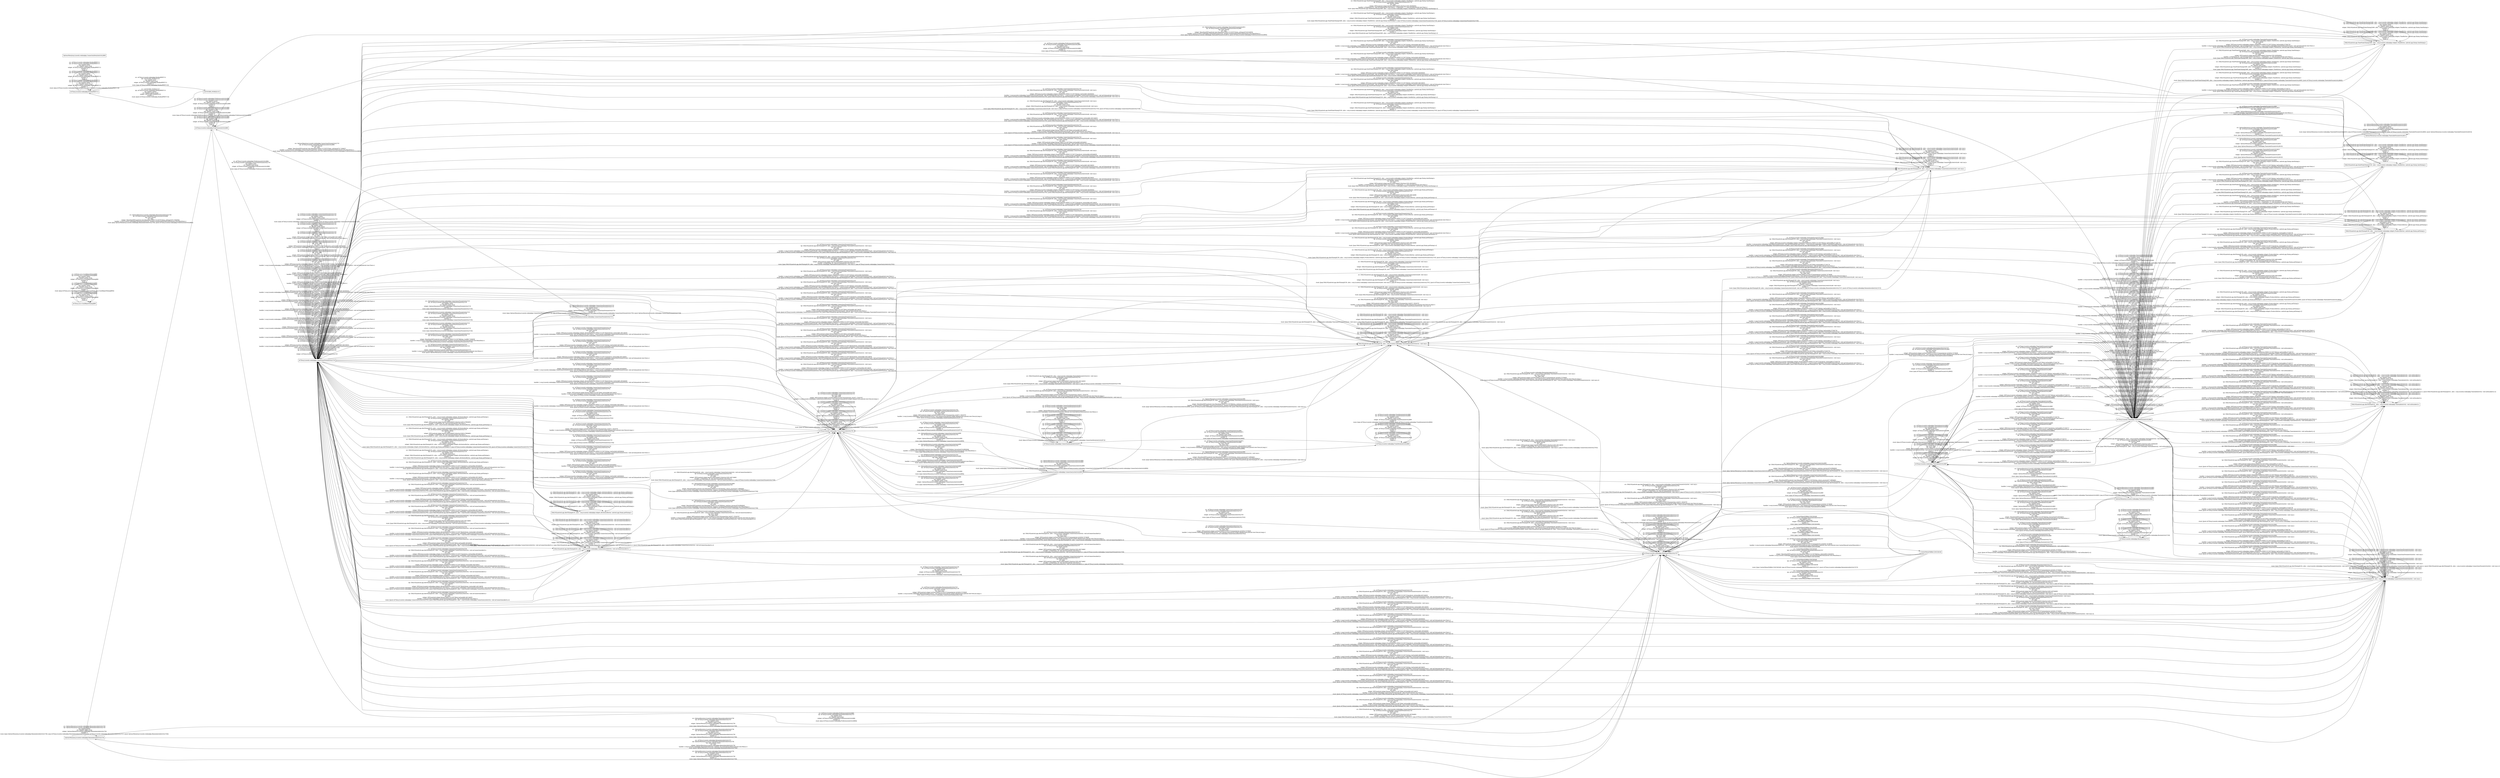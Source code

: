 digraph G {
 rankdir=LR;
 node[shape=box];
 n26 [label="OptionsMenu[org.tyszecki.rozkladpkp.RememberedActivity]736"];
 n4 [label="ACT[org.acra.CrashReportDialog]680"];
 n9 [label="ACT[org.tyszecki.rozkladpkp.RouteActivity]716"];
 n8 [label="ACT[org.tyszecki.rozkladpkp.RozkladPKP]713"];
 n14 [label="DIALOG[android.app.AlertDialog]4243, alloc: <org.tyszecki.rozkladpkp.ConnectionListActivity: void noConnectionsAlert()>"];
 n23 [label="OptionsMenu[org.tyszecki.rozkladpkp.TimetableActivity]683"];
 n3 [label="ACT[org.tyszecki.rozkladpkp.ConnectionDetailsActivity]675"];
 n5 [label="ACT[org.tyszecki.rozkladpkp.TimetableActivity]689"];
 n16 [label="DIALOG[android.app.TimePickerDialog]2469, alloc: <org.tyszecki.rozkladpkp.widgets.TimeButton: android.app.Dialog timeDialog()>"];
 n17 [label="DIALOG[android.app.AlertDialog]4236, alloc: <org.tyszecki.rozkladpkp.ConnectionListActivity$8: void run()>"];
 n7 [label="ACT[org.tyszecki.rozkladpkp.ConnectionListActivity]705"];
 n10 [label="ACT[org.tyszecki.rozkladpkp.ConnectionsFormActivity]729"];
 n1 [label="ACT[org.tyszecki.rozkladpkp.TimetableFormActivity]660"];
 n2 [label="ACT[org.tyszecki.rozkladpkp.PreferencesActivity]666"];
 n18 [label="DIALOG[android.app.AlertDialog]4241, alloc: <org.tyszecki.rozkladpkp.TimetableActivity: void noDataAlert()>"];
 n21 [label="OptionsMenu[org.tyszecki.rozkladpkp.TimetableFormActivity]653"];
 n25 [label="OptionsMenu[org.tyszecki.rozkladpkp.ConnectionsFormActivity]719"];
 n22 [label="OptionsMenu[org.tyszecki.rozkladpkp.ConnectionDetailsActivity]669"];
 n13 [label="DIALOG[android.app.AlertDialog]4234, alloc: <org.tyszecki.rozkladpkp.ConnectionsFormActivity$5$1: void run()>"];
 n15 [label="DIALOG[android.app.DatePickerDialog]2550, alloc: <org.tyszecki.rozkladpkp.widgets.DateButton: android.app.Dialog dateDialog()>"];
 n24 [label="OptionsMenu[org.tyszecki.rozkladpkp.ConnectionListActivity]699"];
 n6 [label="ACT[org.tyszecki.rozkladpkp.TrainDetailsActivity]696"];
 n19 [label="DIALOG[android.app.AlertDialog]4238, alloc: <org.tyszecki.rozkladpkp.widgets.ProductsButton: android.app.Dialog getDialog()>"];
 n12 [label="DIALOG[android.app.AlertDialog]4233, alloc: <org.tyszecki.rozkladpkp.widgets.AttributesButton: android.app.Dialog getDialog()>"];
 n27 [label="ContextMenu[VAR[$r1]3453]4546"];
 n11 [label="ACT[org.tyszecki.rozkladpkp.RememberedActivity]747"];
 n20 [label="DIALOG[android.app.AlertDialog]4239, alloc: <org.tyszecki.rozkladpkp.TimetableFormActivity$1$1: void run()>"];
 n28 [label="LAUNCHER_NODE[]5135"];
 n26 -> n11 [label="src: OptionsMenu[org.tyszecki.rozkladpkp.RememberedActivity]736\ntgt: ACT[org.tyszecki.rozkladpkp.RememberedActivity]747\ntag: implicit_power\nevt: implicit_power_event\nwidget: OptionsMenu[org.tyszecki.rozkladpkp.RememberedActivity]736\nhandler: []\nstack: [[pop OptionsMenu[org.tyszecki.rozkladpkp.RememberedActivity]736]]\n"];
 n26 -> n11 [label="src: OptionsMenu[org.tyszecki.rozkladpkp.RememberedActivity]736\ntgt: ACT[org.tyszecki.rozkladpkp.RememberedActivity]747\ntag: implicit_home\nevt: implicit_home_event\nwidget: OptionsMenu[org.tyszecki.rozkladpkp.RememberedActivity]736\nhandler: []\nstack: [[pop OptionsMenu[org.tyszecki.rozkladpkp.RememberedActivity]736]]\n"];
 n26 -> n26 [label="src: OptionsMenu[org.tyszecki.rozkladpkp.RememberedActivity]736\ntgt: OptionsMenu[org.tyszecki.rozkladpkp.RememberedActivity]736\ntag: implicit_rotate\nevt: implicit_rotate_event\nwidget: OptionsMenu[org.tyszecki.rozkladpkp.RememberedActivity]736\nhandler: []\nstack: [[pop OptionsMenu[org.tyszecki.rozkladpkp.RememberedActivity]736], [pop ACT[org.tyszecki.rozkladpkp.RememberedActivity]747], [push ACT[org.tyszecki.rozkladpkp.RememberedActivity]747], [push OptionsMenu[org.tyszecki.rozkladpkp.RememberedActivity]736]]\n"];
 n26 -> n11 [label="src: OptionsMenu[org.tyszecki.rozkladpkp.RememberedActivity]736\ntgt: ACT[org.tyszecki.rozkladpkp.RememberedActivity]747\ntag: implicit_back\nevt: implicit_back_event\nwidget: OptionsMenu[org.tyszecki.rozkladpkp.RememberedActivity]736\nhandler: []\nstack: [[pop OptionsMenu[org.tyszecki.rozkladpkp.RememberedActivity]736]]\n"];
 n26 -> n2 [label="src: OptionsMenu[org.tyszecki.rozkladpkp.RememberedActivity]736\ntgt: ACT[org.tyszecki.rozkladpkp.PreferencesActivity]666\ntag: start_activity\nevt: click\nwidget: MenuItemINFL[android.view.MenuItem,WID[2131230767|item_settings]479,736]4936\nhandler: [<org.tyszecki.rozkladpkp.RememberedActivity: boolean onOptionsItemSelected(android.view.MenuItem)>]\nstack: [[pop OptionsMenu[org.tyszecki.rozkladpkp.RememberedActivity]736], [push ACT[org.tyszecki.rozkladpkp.PreferencesActivity]666]]\n"];
 n4 -> n4 [label="src: ACT[org.acra.CrashReportDialog]680\ntgt: ACT[org.acra.CrashReportDialog]680\ntag: implicit_home\nevt: implicit_home_event\nwidget: ACT[org.acra.CrashReportDialog]680\nhandler: []\nstack: []\n"];
 n4 -> n4 [label="src: ACT[org.acra.CrashReportDialog]680\ntgt: ACT[org.acra.CrashReportDialog]680\ntag: implicit_rotate\nevt: implicit_rotate_event\nwidget: ACT[org.acra.CrashReportDialog]680\nhandler: []\nstack: [[pop ACT[org.acra.CrashReportDialog]680], [push ACT[org.acra.CrashReportDialog]680]]\n"];
 n4 -> n4 [label="src: ACT[org.acra.CrashReportDialog]680\ntgt: ACT[org.acra.CrashReportDialog]680\ntag: implicit_power\nevt: implicit_power_event\nwidget: ACT[org.acra.CrashReportDialog]680\nhandler: []\nstack: []\n"];
 n9 -> n9 [label="src: ACT[org.tyszecki.rozkladpkp.RouteActivity]716\ntgt: ACT[org.tyszecki.rozkladpkp.RouteActivity]716\ntag: implicit_rotate\nevt: implicit_rotate_event\nwidget: ACT[org.tyszecki.rozkladpkp.RouteActivity]716\nhandler: []\nstack: [[pop ACT[org.tyszecki.rozkladpkp.RouteActivity]716], [push ACT[org.tyszecki.rozkladpkp.RouteActivity]716]]\n"];
 n9 -> n9 [label="src: ACT[org.tyszecki.rozkladpkp.RouteActivity]716\ntgt: ACT[org.tyszecki.rozkladpkp.RouteActivity]716\ntag: implicit_power\nevt: implicit_power_event\nwidget: ACT[org.tyszecki.rozkladpkp.RouteActivity]716\nhandler: []\nstack: []\n"];
 n9 -> n5 [label="src: ACT[org.tyszecki.rozkladpkp.RouteActivity]716\ntgt: ACT[org.tyszecki.rozkladpkp.TimetableActivity]689\ntag: implicit_back\nevt: implicit_back_event\nwidget: ACT[org.tyszecki.rozkladpkp.RouteActivity]716\nhandler: []\nstack: [[pop ACT[org.tyszecki.rozkladpkp.RouteActivity]716]]\n"];
 n9 -> n9 [label="src: ACT[org.tyszecki.rozkladpkp.RouteActivity]716\ntgt: ACT[org.tyszecki.rozkladpkp.RouteActivity]716\ntag: implicit_home\nevt: implicit_home_event\nwidget: ACT[org.tyszecki.rozkladpkp.RouteActivity]716\nhandler: []\nstack: []\n"];
 n8 -> n8 [label="src: ACT[org.tyszecki.rozkladpkp.RozkladPKP]713\ntgt: ACT[org.tyszecki.rozkladpkp.RozkladPKP]713\ntag: implicit_rotate\nevt: implicit_rotate_event\nwidget: ACT[org.tyszecki.rozkladpkp.RozkladPKP]713\nhandler: []\nstack: [[pop ACT[org.tyszecki.rozkladpkp.RozkladPKP]713], [push ACT[org.tyszecki.rozkladpkp.RozkladPKP]713]]\n"];
 n8 -> n8 [label="src: ACT[org.tyszecki.rozkladpkp.RozkladPKP]713\ntgt: ACT[org.tyszecki.rozkladpkp.RozkladPKP]713\ntag: implicit_power\nevt: implicit_power_event\nwidget: ACT[org.tyszecki.rozkladpkp.RozkladPKP]713\nhandler: []\nstack: []\n"];
 n8 -> n28 [label="src: ACT[org.tyszecki.rozkladpkp.RozkladPKP]713\ntgt: LAUNCHER_NODE[]5135\ntag: implicit_back\nevt: implicit_back_event\nwidget: ACT[org.tyszecki.rozkladpkp.RozkladPKP]713\nhandler: []\nstack: [[pop ACT[org.tyszecki.rozkladpkp.RozkladPKP]713]]\n"];
 n8 -> n8 [label="src: ACT[org.tyszecki.rozkladpkp.RozkladPKP]713\ntgt: ACT[org.tyszecki.rozkladpkp.RozkladPKP]713\ntag: implicit_home\nevt: implicit_home_event\nwidget: ACT[org.tyszecki.rozkladpkp.RozkladPKP]713\nhandler: []\nstack: []\n"];
 n14 -> n7 [label="src: DIALOG[android.app.AlertDialog]4243, alloc: <org.tyszecki.rozkladpkp.ConnectionListActivity: void noConnectionsAlert()>\ntgt: ACT[org.tyszecki.rozkladpkp.ConnectionListActivity]705\ntag: finish_activity\nevt: click\nwidget: INFL[android.widget.Button,WID[16908313|button1]263,4857]4862\nhandler: [<FakeName_28: void onClick(android.view.View)>]\nstack: [[pop DIALOG[android.app.AlertDialog]4243, alloc: <org.tyszecki.rozkladpkp.ConnectionListActivity: void noConnectionsAlert()>], [pop ACT[org.tyszecki.rozkladpkp.ConnectionsFormActivity]729]]\n"];
 n14 -> n11 [label="src: DIALOG[android.app.AlertDialog]4243, alloc: <org.tyszecki.rozkladpkp.ConnectionListActivity: void noConnectionsAlert()>\ntgt: ACT[org.tyszecki.rozkladpkp.RememberedActivity]747\ntag: finish_activity\nevt: click\nwidget: INFL[android.widget.Button,WID[16908313|button1]263,4857]4862\nhandler: [<FakeName_28: void onClick(android.view.View)>]\nstack: [[pop DIALOG[android.app.AlertDialog]4243, alloc: <org.tyszecki.rozkladpkp.ConnectionListActivity: void noConnectionsAlert()>], [pop ACT[org.tyszecki.rozkladpkp.ConnectionsFormActivity]729]]\n"];
 n14 -> n11 [label="src: DIALOG[android.app.AlertDialog]4243, alloc: <org.tyszecki.rozkladpkp.ConnectionListActivity: void noConnectionsAlert()>\ntgt: ACT[org.tyszecki.rozkladpkp.RememberedActivity]747\ntag: finish_activity\nevt: click\nwidget: INFL[android.widget.Button,WID[16908313|button1]263,4857]4862\nhandler: [<FakeName_28: void onClick(android.view.View)>]\nstack: [[pop DIALOG[android.app.AlertDialog]4243, alloc: <org.tyszecki.rozkladpkp.ConnectionListActivity: void noConnectionsAlert()>], [pop ACT[org.tyszecki.rozkladpkp.ConnectionListActivity]705]]\n"];
 n14 -> n14 [label="src: DIALOG[android.app.AlertDialog]4243, alloc: <org.tyszecki.rozkladpkp.ConnectionListActivity: void noConnectionsAlert()>\ntgt: DIALOG[android.app.AlertDialog]4243, alloc: <org.tyszecki.rozkladpkp.ConnectionListActivity: void noConnectionsAlert()>\ntag: implicit_rotate\nevt: implicit_rotate_event\nwidget: DIALOG[android.app.AlertDialog]4243, alloc: <org.tyszecki.rozkladpkp.ConnectionListActivity: void noConnectionsAlert()>\nhandler: []\nstack: [[pop DIALOG[android.app.AlertDialog]4243, alloc: <org.tyszecki.rozkladpkp.ConnectionListActivity: void noConnectionsAlert()>], [pop DIALOG[android.app.AlertDialog]4243, alloc: <org.tyszecki.rozkladpkp.ConnectionListActivity: void noConnectionsAlert()>], [push DIALOG[android.app.AlertDialog]4243, alloc: <org.tyszecki.rozkladpkp.ConnectionListActivity: void noConnectionsAlert()>]]\n"];
 n14 -> n14 [label="src: DIALOG[android.app.AlertDialog]4243, alloc: <org.tyszecki.rozkladpkp.ConnectionListActivity: void noConnectionsAlert()>\ntgt: DIALOG[android.app.AlertDialog]4243, alloc: <org.tyszecki.rozkladpkp.ConnectionListActivity: void noConnectionsAlert()>\ntag: implicit_power\nevt: implicit_power_event\nwidget: DIALOG[android.app.AlertDialog]4243, alloc: <org.tyszecki.rozkladpkp.ConnectionListActivity: void noConnectionsAlert()>\nhandler: []\nstack: []\n"];
 n14 -> n10 [label="src: DIALOG[android.app.AlertDialog]4243, alloc: <org.tyszecki.rozkladpkp.ConnectionListActivity: void noConnectionsAlert()>\ntgt: ACT[org.tyszecki.rozkladpkp.ConnectionsFormActivity]729\ntag: finish_activity\nevt: click\nwidget: INFL[android.widget.Button,WID[16908313|button1]263,4857]4862\nhandler: [<FakeName_28: void onClick(android.view.View)>]\nstack: [[pop DIALOG[android.app.AlertDialog]4243, alloc: <org.tyszecki.rozkladpkp.ConnectionListActivity: void noConnectionsAlert()>], [pop ACT[org.tyszecki.rozkladpkp.ConnectionListActivity]705]]\n"];
 n14 -> n14 [label="src: DIALOG[android.app.AlertDialog]4243, alloc: <org.tyszecki.rozkladpkp.ConnectionListActivity: void noConnectionsAlert()>\ntgt: DIALOG[android.app.AlertDialog]4243, alloc: <org.tyszecki.rozkladpkp.ConnectionListActivity: void noConnectionsAlert()>\ntag: implicit_home\nevt: implicit_home_event\nwidget: DIALOG[android.app.AlertDialog]4243, alloc: <org.tyszecki.rozkladpkp.ConnectionListActivity: void noConnectionsAlert()>\nhandler: []\nstack: []\n"];
 n23 -> n23 [label="src: OptionsMenu[org.tyszecki.rozkladpkp.TimetableActivity]683\ntgt: OptionsMenu[org.tyszecki.rozkladpkp.TimetableActivity]683\ntag: implicit_rotate\nevt: implicit_rotate_event\nwidget: OptionsMenu[org.tyszecki.rozkladpkp.TimetableActivity]683\nhandler: []\nstack: [[pop OptionsMenu[org.tyszecki.rozkladpkp.TimetableActivity]683], [pop ACT[org.tyszecki.rozkladpkp.TimetableActivity]689], [push ACT[org.tyszecki.rozkladpkp.TimetableActivity]689], [push OptionsMenu[org.tyszecki.rozkladpkp.TimetableActivity]683]]\n"];
 n23 -> n5 [label="src: OptionsMenu[org.tyszecki.rozkladpkp.TimetableActivity]683\ntgt: ACT[org.tyszecki.rozkladpkp.TimetableActivity]689\ntag: implicit_back\nevt: implicit_back_event\nwidget: OptionsMenu[org.tyszecki.rozkladpkp.TimetableActivity]683\nhandler: []\nstack: [[pop OptionsMenu[org.tyszecki.rozkladpkp.TimetableActivity]683]]\n"];
 n23 -> n5 [label="src: OptionsMenu[org.tyszecki.rozkladpkp.TimetableActivity]683\ntgt: ACT[org.tyszecki.rozkladpkp.TimetableActivity]689\ntag: implicit_home\nevt: implicit_home_event\nwidget: OptionsMenu[org.tyszecki.rozkladpkp.TimetableActivity]683\nhandler: []\nstack: [[pop OptionsMenu[org.tyszecki.rozkladpkp.TimetableActivity]683]]\n"];
 n23 -> n5 [label="src: OptionsMenu[org.tyszecki.rozkladpkp.TimetableActivity]683\ntgt: ACT[org.tyszecki.rozkladpkp.TimetableActivity]689\ntag: close_menu\nevt: click\nwidget: MenuItemINFL[android.view.MenuItem,WID[2131230764|item_favourite]476,683]4934\nhandler: [<org.tyszecki.rozkladpkp.TimetableActivity: boolean onOptionsItemSelected(android.view.MenuItem)>]\nstack: [[pop OptionsMenu[org.tyszecki.rozkladpkp.TimetableActivity]683]]\n"];
 n23 -> n5 [label="src: OptionsMenu[org.tyszecki.rozkladpkp.TimetableActivity]683\ntgt: ACT[org.tyszecki.rozkladpkp.TimetableActivity]689\ntag: implicit_power\nevt: implicit_power_event\nwidget: OptionsMenu[org.tyszecki.rozkladpkp.TimetableActivity]683\nhandler: []\nstack: [[pop OptionsMenu[org.tyszecki.rozkladpkp.TimetableActivity]683]]\n"];
 n3 -> n3 [label="src: ACT[org.tyszecki.rozkladpkp.ConnectionDetailsActivity]675\ntgt: ACT[org.tyszecki.rozkladpkp.ConnectionDetailsActivity]675\ntag: implicit_rotate\nevt: implicit_rotate_event\nwidget: ACT[org.tyszecki.rozkladpkp.ConnectionDetailsActivity]675\nhandler: []\nstack: [[pop ACT[org.tyszecki.rozkladpkp.ConnectionDetailsActivity]675], [push ACT[org.tyszecki.rozkladpkp.ConnectionDetailsActivity]675]]\n"];
 n3 -> n3 [label="src: ACT[org.tyszecki.rozkladpkp.ConnectionDetailsActivity]675\ntgt: ACT[org.tyszecki.rozkladpkp.ConnectionDetailsActivity]675\ntag: implicit_power\nevt: implicit_power_event\nwidget: ACT[org.tyszecki.rozkladpkp.ConnectionDetailsActivity]675\nhandler: []\nstack: []\n"];
 n3 -> n3 [label="src: ACT[org.tyszecki.rozkladpkp.ConnectionDetailsActivity]675\ntgt: ACT[org.tyszecki.rozkladpkp.ConnectionDetailsActivity]675\ntag: implicit_home\nevt: implicit_home_event\nwidget: ACT[org.tyszecki.rozkladpkp.ConnectionDetailsActivity]675\nhandler: []\nstack: []\n"];
 n3 -> n7 [label="src: ACT[org.tyszecki.rozkladpkp.ConnectionDetailsActivity]675\ntgt: ACT[org.tyszecki.rozkladpkp.ConnectionListActivity]705\ntag: implicit_back\nevt: implicit_back_event\nwidget: ACT[org.tyszecki.rozkladpkp.ConnectionDetailsActivity]675\nhandler: []\nstack: [[pop ACT[org.tyszecki.rozkladpkp.ConnectionDetailsActivity]675]]\n"];
 n3 -> n6 [label="src: ACT[org.tyszecki.rozkladpkp.ConnectionDetailsActivity]675\ntgt: ACT[org.tyszecki.rozkladpkp.TrainDetailsActivity]696\ntag: start_activity\nevt: item_click\nwidget: INFL[android.widget.ListView,WID[2131230721|connection_details]448,675]4887\nhandler: [<org.tyszecki.rozkladpkp.ConnectionDetailsActivity$1: void onItemClick(android.widget.AdapterView,android.view.View,int,long)>]\nstack: [[push ACT[org.tyszecki.rozkladpkp.TrainDetailsActivity]696]]\n"];
 n3 -> n3 [label="src: ACT[org.tyszecki.rozkladpkp.ConnectionDetailsActivity]675\ntgt: ACT[org.tyszecki.rozkladpkp.ConnectionDetailsActivity]675\ntag: cyclic_edge\nevt: click\nwidget: OptionsMenu[org.tyszecki.rozkladpkp.ConnectionDetailsActivity]669\nhandler: [<org.tyszecki.rozkladpkp.ConnectionDetailsActivity: boolean onCreateOptionsMenu(android.view.Menu)>]\nstack: []\n"];
 n5 -> n9 [label="src: ACT[org.tyszecki.rozkladpkp.TimetableActivity]689\ntgt: ACT[org.tyszecki.rozkladpkp.RouteActivity]716\ntag: start_activity\nevt: item_click\nwidget: INFL[android.widget.ListView,WID[2131230756|timetable]484,689]4810\nhandler: [<org.tyszecki.rozkladpkp.TimetableActivity$4: void onItemClick(android.widget.AdapterView,android.view.View,int,long)>]\nstack: [[push ACT[org.tyszecki.rozkladpkp.RouteActivity]716]]\n"];
 n5 -> n11 [label="src: ACT[org.tyszecki.rozkladpkp.TimetableActivity]689\ntgt: ACT[org.tyszecki.rozkladpkp.RememberedActivity]747\ntag: implicit_back\nevt: implicit_back_event\nwidget: ACT[org.tyszecki.rozkladpkp.TimetableActivity]689\nhandler: []\nstack: [[pop ACT[org.tyszecki.rozkladpkp.TimetableActivity]689]]\n"];
 n5 -> n5 [label="src: ACT[org.tyszecki.rozkladpkp.TimetableActivity]689\ntgt: ACT[org.tyszecki.rozkladpkp.TimetableActivity]689\ntag: implicit_home\nevt: implicit_home_event\nwidget: ACT[org.tyszecki.rozkladpkp.TimetableActivity]689\nhandler: []\nstack: []\n"];
 n5 -> n23 [label="src: ACT[org.tyszecki.rozkladpkp.TimetableActivity]689\ntgt: OptionsMenu[org.tyszecki.rozkladpkp.TimetableActivity]683\ntag: open_options_menu\nevt: click\nwidget: OptionsMenu[org.tyszecki.rozkladpkp.TimetableActivity]683\nhandler: [<org.tyszecki.rozkladpkp.TimetableActivity: boolean onCreateOptionsMenu(android.view.Menu)>]\nstack: [[push OptionsMenu[org.tyszecki.rozkladpkp.TimetableActivity]683]]\n"];
 n5 -> n5 [label="src: ACT[org.tyszecki.rozkladpkp.TimetableActivity]689\ntgt: ACT[org.tyszecki.rozkladpkp.TimetableActivity]689\ntag: cyclic_edge\nevt: item_click\nwidget: INFL[android.widget.ListView,WID[2131230756|timetable]484,689]4810\nhandler: [<org.tyszecki.rozkladpkp.TimetableActivity$4: void onItemClick(android.widget.AdapterView,android.view.View,int,long)>]\nstack: []\n"];
 n5 -> n1 [label="src: ACT[org.tyszecki.rozkladpkp.TimetableActivity]689\ntgt: ACT[org.tyszecki.rozkladpkp.TimetableFormActivity]660\ntag: implicit_back\nevt: implicit_back_event\nwidget: ACT[org.tyszecki.rozkladpkp.TimetableActivity]689\nhandler: []\nstack: [[pop ACT[org.tyszecki.rozkladpkp.TimetableActivity]689]]\n"];
 n5 -> n5 [label="src: ACT[org.tyszecki.rozkladpkp.TimetableActivity]689\ntgt: ACT[org.tyszecki.rozkladpkp.TimetableActivity]689\ntag: implicit_rotate\nevt: implicit_rotate_event\nwidget: ACT[org.tyszecki.rozkladpkp.TimetableActivity]689\nhandler: []\nstack: [[pop ACT[org.tyszecki.rozkladpkp.TimetableActivity]689], [push ACT[org.tyszecki.rozkladpkp.TimetableActivity]689]]\n"];
 n5 -> n5 [label="src: ACT[org.tyszecki.rozkladpkp.TimetableActivity]689\ntgt: ACT[org.tyszecki.rozkladpkp.TimetableActivity]689\ntag: implicit_power\nevt: implicit_power_event\nwidget: ACT[org.tyszecki.rozkladpkp.TimetableActivity]689\nhandler: []\nstack: []\n"];
 n16 -> n16 [label="src: DIALOG[android.app.TimePickerDialog]2469, alloc: <org.tyszecki.rozkladpkp.widgets.TimeButton: android.app.Dialog timeDialog()>\ntgt: DIALOG[android.app.TimePickerDialog]2469, alloc: <org.tyszecki.rozkladpkp.widgets.TimeButton: android.app.Dialog timeDialog()>\ntag: implicit_power\nevt: implicit_power_event\nwidget: DIALOG[android.app.TimePickerDialog]2469, alloc: <org.tyszecki.rozkladpkp.widgets.TimeButton: android.app.Dialog timeDialog()>\nhandler: []\nstack: []\n"];
 n16 -> n1 [label="src: DIALOG[android.app.TimePickerDialog]2469, alloc: <org.tyszecki.rozkladpkp.widgets.TimeButton: android.app.Dialog timeDialog()>\ntgt: ACT[org.tyszecki.rozkladpkp.TimetableFormActivity]660\ntag: dismiss_dialog\nevt: click\nwidget: INFL[android.widget.Button,WID[16908313|button1]263,4839]4844\nhandler: [<FakeName_62: void onClick(android.view.View)>, <FakeName_71: void onClick(android.view.View)>]\nstack: [[pop DIALOG[android.app.TimePickerDialog]2469, alloc: <org.tyszecki.rozkladpkp.widgets.TimeButton: android.app.Dialog timeDialog()>]]\n"];
 n16 -> n10 [label="src: DIALOG[android.app.TimePickerDialog]2469, alloc: <org.tyszecki.rozkladpkp.widgets.TimeButton: android.app.Dialog timeDialog()>\ntgt: ACT[org.tyszecki.rozkladpkp.ConnectionsFormActivity]729\ntag: dismiss_dialog\nevt: click\nwidget: INFL[android.widget.Button,WID[16908313|button1]263,4839]4844\nhandler: [<FakeName_62: void onClick(android.view.View)>, <FakeName_71: void onClick(android.view.View)>]\nstack: [[pop DIALOG[android.app.TimePickerDialog]2469, alloc: <org.tyszecki.rozkladpkp.widgets.TimeButton: android.app.Dialog timeDialog()>]]\n"];
 n16 -> n16 [label="src: DIALOG[android.app.TimePickerDialog]2469, alloc: <org.tyszecki.rozkladpkp.widgets.TimeButton: android.app.Dialog timeDialog()>\ntgt: DIALOG[android.app.TimePickerDialog]2469, alloc: <org.tyszecki.rozkladpkp.widgets.TimeButton: android.app.Dialog timeDialog()>\ntag: implicit_home\nevt: implicit_home_event\nwidget: DIALOG[android.app.TimePickerDialog]2469, alloc: <org.tyszecki.rozkladpkp.widgets.TimeButton: android.app.Dialog timeDialog()>\nhandler: []\nstack: []\n"];
 n16 -> n1 [label="src: DIALOG[android.app.TimePickerDialog]2469, alloc: <org.tyszecki.rozkladpkp.widgets.TimeButton: android.app.Dialog timeDialog()>\ntgt: ACT[org.tyszecki.rozkladpkp.TimetableFormActivity]660\ntag: implicit_back\nevt: implicit_back_event\nwidget: DIALOG[android.app.TimePickerDialog]2469, alloc: <org.tyszecki.rozkladpkp.widgets.TimeButton: android.app.Dialog timeDialog()>\nhandler: []\nstack: [[pop DIALOG[android.app.TimePickerDialog]2469, alloc: <org.tyszecki.rozkladpkp.widgets.TimeButton: android.app.Dialog timeDialog()>]]\n"];
 n16 -> n10 [label="src: DIALOG[android.app.TimePickerDialog]2469, alloc: <org.tyszecki.rozkladpkp.widgets.TimeButton: android.app.Dialog timeDialog()>\ntgt: ACT[org.tyszecki.rozkladpkp.ConnectionsFormActivity]729\ntag: implicit_rotate\nevt: implicit_rotate_event\nwidget: DIALOG[android.app.TimePickerDialog]2469, alloc: <org.tyszecki.rozkladpkp.widgets.TimeButton: android.app.Dialog timeDialog()>\nhandler: []\nstack: [[pop DIALOG[android.app.TimePickerDialog]2469, alloc: <org.tyszecki.rozkladpkp.widgets.TimeButton: android.app.Dialog timeDialog()>], [pop ACT[org.tyszecki.rozkladpkp.ConnectionsFormActivity]729], [push ACT[org.tyszecki.rozkladpkp.ConnectionsFormActivity]729]]\n"];
 n16 -> n1 [label="src: DIALOG[android.app.TimePickerDialog]2469, alloc: <org.tyszecki.rozkladpkp.widgets.TimeButton: android.app.Dialog timeDialog()>\ntgt: ACT[org.tyszecki.rozkladpkp.TimetableFormActivity]660\ntag: implicit_rotate\nevt: implicit_rotate_event\nwidget: DIALOG[android.app.TimePickerDialog]2469, alloc: <org.tyszecki.rozkladpkp.widgets.TimeButton: android.app.Dialog timeDialog()>\nhandler: []\nstack: [[pop DIALOG[android.app.TimePickerDialog]2469, alloc: <org.tyszecki.rozkladpkp.widgets.TimeButton: android.app.Dialog timeDialog()>], [pop ACT[org.tyszecki.rozkladpkp.TimetableFormActivity]660], [push ACT[org.tyszecki.rozkladpkp.TimetableFormActivity]660]]\n"];
 n16 -> n10 [label="src: DIALOG[android.app.TimePickerDialog]2469, alloc: <org.tyszecki.rozkladpkp.widgets.TimeButton: android.app.Dialog timeDialog()>\ntgt: ACT[org.tyszecki.rozkladpkp.ConnectionsFormActivity]729\ntag: implicit_back\nevt: implicit_back_event\nwidget: DIALOG[android.app.TimePickerDialog]2469, alloc: <org.tyszecki.rozkladpkp.widgets.TimeButton: android.app.Dialog timeDialog()>\nhandler: []\nstack: [[pop DIALOG[android.app.TimePickerDialog]2469, alloc: <org.tyszecki.rozkladpkp.widgets.TimeButton: android.app.Dialog timeDialog()>]]\n"];
 n17 -> n17 [label="src: DIALOG[android.app.AlertDialog]4236, alloc: <org.tyszecki.rozkladpkp.ConnectionListActivity$8: void run()>\ntgt: DIALOG[android.app.AlertDialog]4236, alloc: <org.tyszecki.rozkladpkp.ConnectionListActivity$8: void run()>\ntag: implicit_power\nevt: implicit_power_event\nwidget: DIALOG[android.app.AlertDialog]4236, alloc: <org.tyszecki.rozkladpkp.ConnectionListActivity$8: void run()>\nhandler: []\nstack: []\n"];
 n17 -> n7 [label="src: DIALOG[android.app.AlertDialog]4236, alloc: <org.tyszecki.rozkladpkp.ConnectionListActivity$8: void run()>\ntgt: ACT[org.tyszecki.rozkladpkp.ConnectionListActivity]705\ntag: implicit_back\nevt: implicit_back_event\nwidget: DIALOG[android.app.AlertDialog]4236, alloc: <org.tyszecki.rozkladpkp.ConnectionListActivity$8: void run()>\nhandler: []\nstack: [[pop DIALOG[android.app.AlertDialog]4236, alloc: <org.tyszecki.rozkladpkp.ConnectionListActivity$8: void run()>]]\n"];
 n17 -> n17 [label="src: DIALOG[android.app.AlertDialog]4236, alloc: <org.tyszecki.rozkladpkp.ConnectionListActivity$8: void run()>\ntgt: DIALOG[android.app.AlertDialog]4236, alloc: <org.tyszecki.rozkladpkp.ConnectionListActivity$8: void run()>\ntag: implicit_home\nevt: implicit_home_event\nwidget: DIALOG[android.app.AlertDialog]4236, alloc: <org.tyszecki.rozkladpkp.ConnectionListActivity$8: void run()>\nhandler: []\nstack: []\n"];
 n17 -> n7 [label="src: DIALOG[android.app.AlertDialog]4236, alloc: <org.tyszecki.rozkladpkp.ConnectionListActivity$8: void run()>\ntgt: ACT[org.tyszecki.rozkladpkp.ConnectionListActivity]705\ntag: implicit_rotate\nevt: implicit_rotate_event\nwidget: DIALOG[android.app.AlertDialog]4236, alloc: <org.tyszecki.rozkladpkp.ConnectionListActivity$8: void run()>\nhandler: []\nstack: [[pop DIALOG[android.app.AlertDialog]4236, alloc: <org.tyszecki.rozkladpkp.ConnectionListActivity$8: void run()>], [pop ACT[org.tyszecki.rozkladpkp.ConnectionListActivity]705], [push ACT[org.tyszecki.rozkladpkp.ConnectionListActivity]705]]\n"];
 n17 -> n11 [label="src: DIALOG[android.app.AlertDialog]4236, alloc: <org.tyszecki.rozkladpkp.ConnectionListActivity$8: void run()>\ntgt: ACT[org.tyszecki.rozkladpkp.RememberedActivity]747\ntag: implicit_rotate\nevt: implicit_rotate_event\nwidget: DIALOG[android.app.AlertDialog]4236, alloc: <org.tyszecki.rozkladpkp.ConnectionListActivity$8: void run()>\nhandler: []\nstack: [[pop DIALOG[android.app.AlertDialog]4236, alloc: <org.tyszecki.rozkladpkp.ConnectionListActivity$8: void run()>], [pop ACT[org.tyszecki.rozkladpkp.RememberedActivity]747], [push ACT[org.tyszecki.rozkladpkp.RememberedActivity]747]]\n"];
 n17 -> n10 [label="src: DIALOG[android.app.AlertDialog]4236, alloc: <org.tyszecki.rozkladpkp.ConnectionListActivity$8: void run()>\ntgt: ACT[org.tyszecki.rozkladpkp.ConnectionsFormActivity]729\ntag: implicit_rotate\nevt: implicit_rotate_event\nwidget: DIALOG[android.app.AlertDialog]4236, alloc: <org.tyszecki.rozkladpkp.ConnectionListActivity$8: void run()>\nhandler: []\nstack: [[pop DIALOG[android.app.AlertDialog]4236, alloc: <org.tyszecki.rozkladpkp.ConnectionListActivity$8: void run()>], [pop ACT[org.tyszecki.rozkladpkp.ConnectionsFormActivity]729], [push ACT[org.tyszecki.rozkladpkp.ConnectionsFormActivity]729]]\n"];
 n17 -> n7 [label="src: DIALOG[android.app.AlertDialog]4236, alloc: <org.tyszecki.rozkladpkp.ConnectionListActivity$8: void run()>\ntgt: ACT[org.tyszecki.rozkladpkp.ConnectionListActivity]705\ntag: dismiss_dialog\nevt: click\nwidget: INFL[android.widget.Button,WID[16908313|button1]263,4900]4905\nhandler: [<FakeName_32: void onClick(android.view.View)>]\nstack: [[pop DIALOG[android.app.AlertDialog]4236, alloc: <org.tyszecki.rozkladpkp.ConnectionListActivity$8: void run()>]]\n"];
 n7 -> n13 [label="src: ACT[org.tyszecki.rozkladpkp.ConnectionListActivity]705\ntgt: DIALOG[android.app.AlertDialog]4234, alloc: <org.tyszecki.rozkladpkp.ConnectionsFormActivity$5$1: void run()>\ntag: start_activity\nevt: item_click\nwidget: INFL[android.widget.ListView,WID[2131230743|connection_list]471,705]4787\nhandler: [<org.tyszecki.rozkladpkp.ConnectionListActivity$3: void onItemClick(android.widget.AdapterView,android.view.View,int,long)>]\nstack: [[push ACT[org.tyszecki.rozkladpkp.ConnectionsFormActivity]729], [push DIALOG[android.app.AlertDialog]4234, alloc: <org.tyszecki.rozkladpkp.ConnectionsFormActivity$5$1: void run()>]]\n"];
 n7 -> n24 [label="src: ACT[org.tyszecki.rozkladpkp.ConnectionListActivity]705\ntgt: OptionsMenu[org.tyszecki.rozkladpkp.ConnectionListActivity]699\ntag: open_options_menu\nevt: click\nwidget: OptionsMenu[org.tyszecki.rozkladpkp.ConnectionListActivity]699\nhandler: [<org.tyszecki.rozkladpkp.ConnectionListActivity: boolean onCreateOptionsMenu(android.view.Menu)>]\nstack: [[push OptionsMenu[org.tyszecki.rozkladpkp.ConnectionListActivity]699]]\n"];
 n7 -> n7 [label="src: ACT[org.tyszecki.rozkladpkp.ConnectionListActivity]705\ntgt: ACT[org.tyszecki.rozkladpkp.ConnectionListActivity]705\ntag: implicit_rotate\nevt: implicit_rotate_event\nwidget: ACT[org.tyszecki.rozkladpkp.ConnectionListActivity]705\nhandler: []\nstack: [[pop ACT[org.tyszecki.rozkladpkp.ConnectionListActivity]705], [push ACT[org.tyszecki.rozkladpkp.ConnectionListActivity]705]]\n"];
 n7 -> n7 [label="src: ACT[org.tyszecki.rozkladpkp.ConnectionListActivity]705\ntgt: ACT[org.tyszecki.rozkladpkp.ConnectionListActivity]705\ntag: implicit_power\nevt: implicit_power_event\nwidget: ACT[org.tyszecki.rozkladpkp.ConnectionListActivity]705\nhandler: []\nstack: []\n"];
 n7 -> n14 [label="src: ACT[org.tyszecki.rozkladpkp.ConnectionListActivity]705\ntgt: DIALOG[android.app.AlertDialog]4243, alloc: <org.tyszecki.rozkladpkp.ConnectionListActivity: void noConnectionsAlert()>\ntag: show_dialog\nevt: item_click\nwidget: INFL[android.widget.ListView,WID[2131230743|connection_list]471,705]4787\nhandler: [<org.tyszecki.rozkladpkp.ConnectionListActivity$3: void onItemClick(android.widget.AdapterView,android.view.View,int,long)>]\nstack: [[push DIALOG[android.app.AlertDialog]4243, alloc: <org.tyszecki.rozkladpkp.ConnectionListActivity: void noConnectionsAlert()>]]\n"];
 n7 -> n17 [label="src: ACT[org.tyszecki.rozkladpkp.ConnectionListActivity]705\ntgt: DIALOG[android.app.AlertDialog]4236, alloc: <org.tyszecki.rozkladpkp.ConnectionListActivity$8: void run()>\ntag: show_dialog\nevt: item_click\nwidget: INFL[android.widget.ListView,WID[2131230743|connection_list]471,705]4787\nhandler: [<org.tyszecki.rozkladpkp.ConnectionListActivity$3: void onItemClick(android.widget.AdapterView,android.view.View,int,long)>]\nstack: [[push DIALOG[android.app.AlertDialog]4236, alloc: <org.tyszecki.rozkladpkp.ConnectionListActivity$8: void run()>]]\n"];
 n7 -> n7 [label="src: ACT[org.tyszecki.rozkladpkp.ConnectionListActivity]705\ntgt: ACT[org.tyszecki.rozkladpkp.ConnectionListActivity]705\ntag: implicit_home\nevt: implicit_home_event\nwidget: ACT[org.tyszecki.rozkladpkp.ConnectionListActivity]705\nhandler: []\nstack: []\n"];
 n7 -> n20 [label="src: ACT[org.tyszecki.rozkladpkp.ConnectionListActivity]705\ntgt: DIALOG[android.app.AlertDialog]4239, alloc: <org.tyszecki.rozkladpkp.TimetableFormActivity$1$1: void run()>\ntag: start_activity\nevt: item_click\nwidget: INFL[android.widget.ListView,WID[2131230743|connection_list]471,705]4787\nhandler: [<org.tyszecki.rozkladpkp.ConnectionListActivity$3: void onItemClick(android.widget.AdapterView,android.view.View,int,long)>]\nstack: [[push ACT[org.tyszecki.rozkladpkp.ConnectionsFormActivity]729], [push DIALOG[android.app.AlertDialog]4239, alloc: <org.tyszecki.rozkladpkp.TimetableFormActivity$1$1: void run()>]]\n"];
 n7 -> n10 [label="src: ACT[org.tyszecki.rozkladpkp.ConnectionListActivity]705\ntgt: ACT[org.tyszecki.rozkladpkp.ConnectionsFormActivity]729\ntag: implicit_back\nevt: implicit_back_event\nwidget: ACT[org.tyszecki.rozkladpkp.ConnectionListActivity]705\nhandler: []\nstack: [[pop ACT[org.tyszecki.rozkladpkp.ConnectionListActivity]705]]\n"];
 n7 -> n11 [label="src: ACT[org.tyszecki.rozkladpkp.ConnectionListActivity]705\ntgt: ACT[org.tyszecki.rozkladpkp.RememberedActivity]747\ntag: implicit_back\nevt: implicit_back_event\nwidget: ACT[org.tyszecki.rozkladpkp.ConnectionListActivity]705\nhandler: []\nstack: [[pop ACT[org.tyszecki.rozkladpkp.ConnectionListActivity]705]]\n"];
 n7 -> n10 [label="src: ACT[org.tyszecki.rozkladpkp.ConnectionListActivity]705\ntgt: ACT[org.tyszecki.rozkladpkp.ConnectionsFormActivity]729\ntag: start_activity\nevt: item_click\nwidget: INFL[android.widget.ListView,WID[2131230743|connection_list]471,705]4787\nhandler: [<org.tyszecki.rozkladpkp.ConnectionListActivity$3: void onItemClick(android.widget.AdapterView,android.view.View,int,long)>]\nstack: [[push ACT[org.tyszecki.rozkladpkp.ConnectionsFormActivity]729]]\n"];
 n7 -> n3 [label="src: ACT[org.tyszecki.rozkladpkp.ConnectionListActivity]705\ntgt: ACT[org.tyszecki.rozkladpkp.ConnectionDetailsActivity]675\ntag: start_activity\nevt: item_click\nwidget: INFL[android.widget.ListView,WID[2131230743|connection_list]471,705]4787\nhandler: [<org.tyszecki.rozkladpkp.ConnectionListActivity$3: void onItemClick(android.widget.AdapterView,android.view.View,int,long)>]\nstack: [[push ACT[org.tyszecki.rozkladpkp.ConnectionDetailsActivity]675]]\n"];
 n7 -> n7 [label="src: ACT[org.tyszecki.rozkladpkp.ConnectionListActivity]705\ntgt: ACT[org.tyszecki.rozkladpkp.ConnectionListActivity]705\ntag: cyclic_edge\nevt: item_click\nwidget: INFL[android.widget.ListView,WID[2131230743|connection_list]471,705]4787\nhandler: [<org.tyszecki.rozkladpkp.ConnectionListActivity$3: void onItemClick(android.widget.AdapterView,android.view.View,int,long)>]\nstack: []\n"];
 n10 -> n15 [label="src: ACT[org.tyszecki.rozkladpkp.ConnectionsFormActivity]729\ntgt: DIALOG[android.app.DatePickerDialog]2550, alloc: <org.tyszecki.rozkladpkp.widgets.DateButton: android.app.Dialog dateDialog()>\ntag: show_dialog\nevt: click\nwidget: INFL[org.tyszecki.rozkladpkp.widgets.DateButton,WID[2131230736|date_button]463,4638]4645\nhandler: [<org.tyszecki.rozkladpkp.ConnectionsFormActivity$6: void onClick(android.view.View)>, <org.tyszecki.rozkladpkp.ConnectionsFormActivity$2: void onClick(android.view.View)>]\nstack: [[push DIALOG[android.app.DatePickerDialog]2550, alloc: <org.tyszecki.rozkladpkp.widgets.DateButton: android.app.Dialog dateDialog()>]]\n"];
 n10 -> n15 [label="src: ACT[org.tyszecki.rozkladpkp.ConnectionsFormActivity]729\ntgt: DIALOG[android.app.DatePickerDialog]2550, alloc: <org.tyszecki.rozkladpkp.widgets.DateButton: android.app.Dialog dateDialog()>\ntag: show_dialog\nevt: click\nwidget: INFL[org.tyszecki.rozkladpkp.widgets.DateButton,WID[2131230736|date_button]463,4625]4632\nhandler: [<org.tyszecki.rozkladpkp.ConnectionsFormActivity$6: void onClick(android.view.View)>, <org.tyszecki.rozkladpkp.ConnectionsFormActivity$2: void onClick(android.view.View)>]\nstack: [[push DIALOG[android.app.DatePickerDialog]2550, alloc: <org.tyszecki.rozkladpkp.widgets.DateButton: android.app.Dialog dateDialog()>]]\n"];
 n10 -> n19 [label="src: ACT[org.tyszecki.rozkladpkp.ConnectionsFormActivity]729\ntgt: DIALOG[android.app.AlertDialog]4238, alloc: <org.tyszecki.rozkladpkp.widgets.ProductsButton: android.app.Dialog getDialog()>\ntag: show_dialog\nevt: click\nwidget: INFL[org.tyszecki.rozkladpkp.widgets.ProductsButton,WID[2131230737|products_button]464,4621]4626\nhandler: [<org.tyszecki.rozkladpkp.ConnectionsFormActivity$3: void onClick(android.view.View)>, <org.tyszecki.rozkladpkp.ConnectionsFormActivity$6: void onClick(android.view.View)>]\nstack: [[push DIALOG[android.app.AlertDialog]4238, alloc: <org.tyszecki.rozkladpkp.widgets.ProductsButton: android.app.Dialog getDialog()>]]\n"];
 n10 -> n19 [label="src: ACT[org.tyszecki.rozkladpkp.ConnectionsFormActivity]729\ntgt: DIALOG[android.app.AlertDialog]4238, alloc: <org.tyszecki.rozkladpkp.widgets.ProductsButton: android.app.Dialog getDialog()>\ntag: show_dialog\nevt: click\nwidget: INFL[org.tyszecki.rozkladpkp.widgets.ProductsButton,WID[2131230737|products_button]464,4634]4639\nhandler: [<org.tyszecki.rozkladpkp.ConnectionsFormActivity$3: void onClick(android.view.View)>, <org.tyszecki.rozkladpkp.ConnectionsFormActivity$6: void onClick(android.view.View)>]\nstack: [[push DIALOG[android.app.AlertDialog]4238, alloc: <org.tyszecki.rozkladpkp.widgets.ProductsButton: android.app.Dialog getDialog()>]]\n"];
 n10 -> n16 [label="src: ACT[org.tyszecki.rozkladpkp.ConnectionsFormActivity]729\ntgt: DIALOG[android.app.TimePickerDialog]2469, alloc: <org.tyszecki.rozkladpkp.widgets.TimeButton: android.app.Dialog timeDialog()>\ntag: show_dialog\nevt: click\nwidget: INFL[org.tyszecki.rozkladpkp.widgets.TimeButton,WID[2131230735|time_button]446,4625]4631\nhandler: [<org.tyszecki.rozkladpkp.ConnectionsFormActivity$6: void onClick(android.view.View)>, <org.tyszecki.rozkladpkp.ConnectionsFormActivity$1: void onClick(android.view.View)>]\nstack: [[push DIALOG[android.app.TimePickerDialog]2469, alloc: <org.tyszecki.rozkladpkp.widgets.TimeButton: android.app.Dialog timeDialog()>]]\n"];
 n10 -> n16 [label="src: ACT[org.tyszecki.rozkladpkp.ConnectionsFormActivity]729\ntgt: DIALOG[android.app.TimePickerDialog]2469, alloc: <org.tyszecki.rozkladpkp.widgets.TimeButton: android.app.Dialog timeDialog()>\ntag: show_dialog\nevt: click\nwidget: INFL[org.tyszecki.rozkladpkp.widgets.TimeButton,WID[2131230735|time_button]446,4638]4644\nhandler: [<org.tyszecki.rozkladpkp.ConnectionsFormActivity$6: void onClick(android.view.View)>, <org.tyszecki.rozkladpkp.ConnectionsFormActivity$1: void onClick(android.view.View)>]\nstack: [[push DIALOG[android.app.TimePickerDialog]2469, alloc: <org.tyszecki.rozkladpkp.widgets.TimeButton: android.app.Dialog timeDialog()>]]\n"];
 n10 -> n10 [label="src: ACT[org.tyszecki.rozkladpkp.ConnectionsFormActivity]729\ntgt: ACT[org.tyszecki.rozkladpkp.ConnectionsFormActivity]729\ntag: implicit_home\nevt: implicit_home_event\nwidget: ACT[org.tyszecki.rozkladpkp.ConnectionsFormActivity]729\nhandler: []\nstack: []\n"];
 n10 -> n12 [label="src: ACT[org.tyszecki.rozkladpkp.ConnectionsFormActivity]729\ntgt: DIALOG[android.app.AlertDialog]4233, alloc: <org.tyszecki.rozkladpkp.widgets.AttributesButton: android.app.Dialog getDialog()>\ntag: show_dialog\nevt: click\nwidget: INFL[org.tyszecki.rozkladpkp.widgets.ProductsButton,WID[2131230737|products_button]464,4634]4639\nhandler: [<org.tyszecki.rozkladpkp.ConnectionsFormActivity$3: void onClick(android.view.View)>, <org.tyszecki.rozkladpkp.ConnectionsFormActivity$6: void onClick(android.view.View)>]\nstack: [[push DIALOG[android.app.AlertDialog]4233, alloc: <org.tyszecki.rozkladpkp.widgets.AttributesButton: android.app.Dialog getDialog()>]]\n"];
 n10 -> n12 [label="src: ACT[org.tyszecki.rozkladpkp.ConnectionsFormActivity]729\ntgt: DIALOG[android.app.AlertDialog]4233, alloc: <org.tyszecki.rozkladpkp.widgets.AttributesButton: android.app.Dialog getDialog()>\ntag: show_dialog\nevt: click\nwidget: INFL[org.tyszecki.rozkladpkp.widgets.ProductsButton,WID[2131230737|products_button]464,4621]4626\nhandler: [<org.tyszecki.rozkladpkp.ConnectionsFormActivity$3: void onClick(android.view.View)>, <org.tyszecki.rozkladpkp.ConnectionsFormActivity$6: void onClick(android.view.View)>]\nstack: [[push DIALOG[android.app.AlertDialog]4233, alloc: <org.tyszecki.rozkladpkp.widgets.AttributesButton: android.app.Dialog getDialog()>]]\n"];
 n10 -> n11 [label="src: ACT[org.tyszecki.rozkladpkp.ConnectionsFormActivity]729\ntgt: ACT[org.tyszecki.rozkladpkp.RememberedActivity]747\ntag: implicit_back\nevt: implicit_back_event\nwidget: ACT[org.tyszecki.rozkladpkp.ConnectionsFormActivity]729\nhandler: []\nstack: [[pop ACT[org.tyszecki.rozkladpkp.ConnectionsFormActivity]729]]\n"];
 n10 -> n17 [label="src: ACT[org.tyszecki.rozkladpkp.ConnectionsFormActivity]729\ntgt: DIALOG[android.app.AlertDialog]4236, alloc: <org.tyszecki.rozkladpkp.ConnectionListActivity$8: void run()>\ntag: start_activity\nevt: click\nwidget: INFL[org.tyszecki.rozkladpkp.widgets.AttributesButton,WID[2131230738|attributes_button]465,4621]4628\nhandler: [<org.tyszecki.rozkladpkp.ConnectionsFormActivity$6: void onClick(android.view.View)>, <org.tyszecki.rozkladpkp.ConnectionsFormActivity$4: void onClick(android.view.View)>]\nstack: [[push ACT[org.tyszecki.rozkladpkp.ConnectionListActivity]705], [push DIALOG[android.app.AlertDialog]4236, alloc: <org.tyszecki.rozkladpkp.ConnectionListActivity$8: void run()>]]\n"];
 n10 -> n17 [label="src: ACT[org.tyszecki.rozkladpkp.ConnectionsFormActivity]729\ntgt: DIALOG[android.app.AlertDialog]4236, alloc: <org.tyszecki.rozkladpkp.ConnectionListActivity$8: void run()>\ntag: start_activity\nevt: click\nwidget: INFL[android.widget.Button,WID[2131230739|ok_button]466,4621]4629\nhandler: [<org.tyszecki.rozkladpkp.ConnectionsFormActivity$6: void onClick(android.view.View)>]\nstack: [[push ACT[org.tyszecki.rozkladpkp.ConnectionListActivity]705], [push DIALOG[android.app.AlertDialog]4236, alloc: <org.tyszecki.rozkladpkp.ConnectionListActivity$8: void run()>]]\n"];
 n10 -> n17 [label="src: ACT[org.tyszecki.rozkladpkp.ConnectionsFormActivity]729\ntgt: DIALOG[android.app.AlertDialog]4236, alloc: <org.tyszecki.rozkladpkp.ConnectionListActivity$8: void run()>\ntag: start_activity\nevt: click\nwidget: INFL[android.widget.Button,WID[2131230739|ok_button]466,4634]4641\nhandler: [<org.tyszecki.rozkladpkp.ConnectionsFormActivity$6: void onClick(android.view.View)>]\nstack: [[push ACT[org.tyszecki.rozkladpkp.ConnectionListActivity]705], [push DIALOG[android.app.AlertDialog]4236, alloc: <org.tyszecki.rozkladpkp.ConnectionListActivity$8: void run()>]]\n"];
 n10 -> n17 [label="src: ACT[org.tyszecki.rozkladpkp.ConnectionsFormActivity]729\ntgt: DIALOG[android.app.AlertDialog]4236, alloc: <org.tyszecki.rozkladpkp.ConnectionListActivity$8: void run()>\ntag: start_activity\nevt: click\nwidget: INFL[org.tyszecki.rozkladpkp.widgets.ProductsButton,WID[2131230737|products_button]464,4634]4639\nhandler: [<org.tyszecki.rozkladpkp.ConnectionsFormActivity$3: void onClick(android.view.View)>, <org.tyszecki.rozkladpkp.ConnectionsFormActivity$6: void onClick(android.view.View)>]\nstack: [[push ACT[org.tyszecki.rozkladpkp.ConnectionListActivity]705], [push DIALOG[android.app.AlertDialog]4236, alloc: <org.tyszecki.rozkladpkp.ConnectionListActivity$8: void run()>]]\n"];
 n10 -> n17 [label="src: ACT[org.tyszecki.rozkladpkp.ConnectionsFormActivity]729\ntgt: DIALOG[android.app.AlertDialog]4236, alloc: <org.tyszecki.rozkladpkp.ConnectionListActivity$8: void run()>\ntag: start_activity\nevt: click\nwidget: INFL[org.tyszecki.rozkladpkp.widgets.DateButton,WID[2131230736|date_button]463,4625]4632\nhandler: [<org.tyszecki.rozkladpkp.ConnectionsFormActivity$6: void onClick(android.view.View)>, <org.tyszecki.rozkladpkp.ConnectionsFormActivity$2: void onClick(android.view.View)>]\nstack: [[push ACT[org.tyszecki.rozkladpkp.ConnectionListActivity]705], [push DIALOG[android.app.AlertDialog]4236, alloc: <org.tyszecki.rozkladpkp.ConnectionListActivity$8: void run()>]]\n"];
 n10 -> n17 [label="src: ACT[org.tyszecki.rozkladpkp.ConnectionsFormActivity]729\ntgt: DIALOG[android.app.AlertDialog]4236, alloc: <org.tyszecki.rozkladpkp.ConnectionListActivity$8: void run()>\ntag: start_activity\nevt: click\nwidget: INFL[org.tyszecki.rozkladpkp.widgets.TimeButton,WID[2131230735|time_button]446,4625]4631\nhandler: [<org.tyszecki.rozkladpkp.ConnectionsFormActivity$6: void onClick(android.view.View)>, <org.tyszecki.rozkladpkp.ConnectionsFormActivity$1: void onClick(android.view.View)>]\nstack: [[push ACT[org.tyszecki.rozkladpkp.ConnectionListActivity]705], [push DIALOG[android.app.AlertDialog]4236, alloc: <org.tyszecki.rozkladpkp.ConnectionListActivity$8: void run()>]]\n"];
 n10 -> n17 [label="src: ACT[org.tyszecki.rozkladpkp.ConnectionsFormActivity]729\ntgt: DIALOG[android.app.AlertDialog]4236, alloc: <org.tyszecki.rozkladpkp.ConnectionListActivity$8: void run()>\ntag: start_activity\nevt: click\nwidget: INFL[org.tyszecki.rozkladpkp.widgets.TimeButton,WID[2131230735|time_button]446,4638]4644\nhandler: [<org.tyszecki.rozkladpkp.ConnectionsFormActivity$6: void onClick(android.view.View)>, <org.tyszecki.rozkladpkp.ConnectionsFormActivity$1: void onClick(android.view.View)>]\nstack: [[push ACT[org.tyszecki.rozkladpkp.ConnectionListActivity]705], [push DIALOG[android.app.AlertDialog]4236, alloc: <org.tyszecki.rozkladpkp.ConnectionListActivity$8: void run()>]]\n"];
 n10 -> n17 [label="src: ACT[org.tyszecki.rozkladpkp.ConnectionsFormActivity]729\ntgt: DIALOG[android.app.AlertDialog]4236, alloc: <org.tyszecki.rozkladpkp.ConnectionListActivity$8: void run()>\ntag: start_activity\nevt: click\nwidget: INFL[org.tyszecki.rozkladpkp.widgets.ProductsButton,WID[2131230737|products_button]464,4621]4626\nhandler: [<org.tyszecki.rozkladpkp.ConnectionsFormActivity$3: void onClick(android.view.View)>, <org.tyszecki.rozkladpkp.ConnectionsFormActivity$6: void onClick(android.view.View)>]\nstack: [[push ACT[org.tyszecki.rozkladpkp.ConnectionListActivity]705], [push DIALOG[android.app.AlertDialog]4236, alloc: <org.tyszecki.rozkladpkp.ConnectionListActivity$8: void run()>]]\n"];
 n10 -> n17 [label="src: ACT[org.tyszecki.rozkladpkp.ConnectionsFormActivity]729\ntgt: DIALOG[android.app.AlertDialog]4236, alloc: <org.tyszecki.rozkladpkp.ConnectionListActivity$8: void run()>\ntag: start_activity\nevt: click\nwidget: INFL[org.tyszecki.rozkladpkp.widgets.AttributesButton,WID[2131230738|attributes_button]465,4634]4640\nhandler: [<org.tyszecki.rozkladpkp.ConnectionsFormActivity$6: void onClick(android.view.View)>, <org.tyszecki.rozkladpkp.ConnectionsFormActivity$4: void onClick(android.view.View)>]\nstack: [[push ACT[org.tyszecki.rozkladpkp.ConnectionListActivity]705], [push DIALOG[android.app.AlertDialog]4236, alloc: <org.tyszecki.rozkladpkp.ConnectionListActivity$8: void run()>]]\n"];
 n10 -> n17 [label="src: ACT[org.tyszecki.rozkladpkp.ConnectionsFormActivity]729\ntgt: DIALOG[android.app.AlertDialog]4236, alloc: <org.tyszecki.rozkladpkp.ConnectionListActivity$8: void run()>\ntag: start_activity\nevt: click\nwidget: INFL[org.tyszecki.rozkladpkp.widgets.DateButton,WID[2131230736|date_button]463,4638]4645\nhandler: [<org.tyszecki.rozkladpkp.ConnectionsFormActivity$6: void onClick(android.view.View)>, <org.tyszecki.rozkladpkp.ConnectionsFormActivity$2: void onClick(android.view.View)>]\nstack: [[push ACT[org.tyszecki.rozkladpkp.ConnectionListActivity]705], [push DIALOG[android.app.AlertDialog]4236, alloc: <org.tyszecki.rozkladpkp.ConnectionListActivity$8: void run()>]]\n"];
 n10 -> n25 [label="src: ACT[org.tyszecki.rozkladpkp.ConnectionsFormActivity]729\ntgt: OptionsMenu[org.tyszecki.rozkladpkp.ConnectionsFormActivity]719\ntag: open_options_menu\nevt: click\nwidget: OptionsMenu[org.tyszecki.rozkladpkp.ConnectionsFormActivity]719\nhandler: [<org.tyszecki.rozkladpkp.ConnectionsFormActivity: boolean onCreateOptionsMenu(android.view.Menu)>]\nstack: [[push OptionsMenu[org.tyszecki.rozkladpkp.ConnectionsFormActivity]719]]\n"];
 n10 -> n20 [label="src: ACT[org.tyszecki.rozkladpkp.ConnectionsFormActivity]729\ntgt: DIALOG[android.app.AlertDialog]4239, alloc: <org.tyszecki.rozkladpkp.TimetableFormActivity$1$1: void run()>\ntag: start_activity\nevt: click\nwidget: INFL[org.tyszecki.rozkladpkp.widgets.ProductsButton,WID[2131230737|products_button]464,4634]4639\nhandler: [<org.tyszecki.rozkladpkp.ConnectionsFormActivity$3: void onClick(android.view.View)>, <org.tyszecki.rozkladpkp.ConnectionsFormActivity$6: void onClick(android.view.View)>]\nstack: [[push ACT[org.tyszecki.rozkladpkp.ConnectionsFormActivity]729], [push DIALOG[android.app.AlertDialog]4239, alloc: <org.tyszecki.rozkladpkp.TimetableFormActivity$1$1: void run()>]]\n"];
 n10 -> n20 [label="src: ACT[org.tyszecki.rozkladpkp.ConnectionsFormActivity]729\ntgt: DIALOG[android.app.AlertDialog]4239, alloc: <org.tyszecki.rozkladpkp.TimetableFormActivity$1$1: void run()>\ntag: start_activity\nevt: click\nwidget: INFL[android.widget.Button,WID[2131230739|ok_button]466,4621]4629\nhandler: [<org.tyszecki.rozkladpkp.ConnectionsFormActivity$6: void onClick(android.view.View)>]\nstack: [[push ACT[org.tyszecki.rozkladpkp.ConnectionsFormActivity]729], [push DIALOG[android.app.AlertDialog]4239, alloc: <org.tyszecki.rozkladpkp.TimetableFormActivity$1$1: void run()>]]\n"];
 n10 -> n20 [label="src: ACT[org.tyszecki.rozkladpkp.ConnectionsFormActivity]729\ntgt: DIALOG[android.app.AlertDialog]4239, alloc: <org.tyszecki.rozkladpkp.TimetableFormActivity$1$1: void run()>\ntag: start_activity\nevt: click\nwidget: INFL[org.tyszecki.rozkladpkp.widgets.TimeButton,WID[2131230735|time_button]446,4625]4631\nhandler: [<org.tyszecki.rozkladpkp.ConnectionsFormActivity$6: void onClick(android.view.View)>, <org.tyszecki.rozkladpkp.ConnectionsFormActivity$1: void onClick(android.view.View)>]\nstack: [[push ACT[org.tyszecki.rozkladpkp.ConnectionsFormActivity]729], [push DIALOG[android.app.AlertDialog]4239, alloc: <org.tyszecki.rozkladpkp.TimetableFormActivity$1$1: void run()>]]\n"];
 n10 -> n20 [label="src: ACT[org.tyszecki.rozkladpkp.ConnectionsFormActivity]729\ntgt: DIALOG[android.app.AlertDialog]4239, alloc: <org.tyszecki.rozkladpkp.TimetableFormActivity$1$1: void run()>\ntag: start_activity\nevt: click\nwidget: INFL[android.widget.Button,WID[2131230739|ok_button]466,4634]4641\nhandler: [<org.tyszecki.rozkladpkp.ConnectionsFormActivity$6: void onClick(android.view.View)>]\nstack: [[push ACT[org.tyszecki.rozkladpkp.ConnectionsFormActivity]729], [push DIALOG[android.app.AlertDialog]4239, alloc: <org.tyszecki.rozkladpkp.TimetableFormActivity$1$1: void run()>]]\n"];
 n10 -> n20 [label="src: ACT[org.tyszecki.rozkladpkp.ConnectionsFormActivity]729\ntgt: DIALOG[android.app.AlertDialog]4239, alloc: <org.tyszecki.rozkladpkp.TimetableFormActivity$1$1: void run()>\ntag: start_activity\nevt: click\nwidget: INFL[org.tyszecki.rozkladpkp.widgets.AttributesButton,WID[2131230738|attributes_button]465,4634]4640\nhandler: [<org.tyszecki.rozkladpkp.ConnectionsFormActivity$6: void onClick(android.view.View)>, <org.tyszecki.rozkladpkp.ConnectionsFormActivity$4: void onClick(android.view.View)>]\nstack: [[push ACT[org.tyszecki.rozkladpkp.ConnectionsFormActivity]729], [push DIALOG[android.app.AlertDialog]4239, alloc: <org.tyszecki.rozkladpkp.TimetableFormActivity$1$1: void run()>]]\n"];
 n10 -> n20 [label="src: ACT[org.tyszecki.rozkladpkp.ConnectionsFormActivity]729\ntgt: DIALOG[android.app.AlertDialog]4239, alloc: <org.tyszecki.rozkladpkp.TimetableFormActivity$1$1: void run()>\ntag: start_activity\nevt: click\nwidget: INFL[org.tyszecki.rozkladpkp.widgets.AttributesButton,WID[2131230738|attributes_button]465,4621]4628\nhandler: [<org.tyszecki.rozkladpkp.ConnectionsFormActivity$6: void onClick(android.view.View)>, <org.tyszecki.rozkladpkp.ConnectionsFormActivity$4: void onClick(android.view.View)>]\nstack: [[push ACT[org.tyszecki.rozkladpkp.ConnectionsFormActivity]729], [push DIALOG[android.app.AlertDialog]4239, alloc: <org.tyszecki.rozkladpkp.TimetableFormActivity$1$1: void run()>]]\n"];
 n10 -> n20 [label="src: ACT[org.tyszecki.rozkladpkp.ConnectionsFormActivity]729\ntgt: DIALOG[android.app.AlertDialog]4239, alloc: <org.tyszecki.rozkladpkp.TimetableFormActivity$1$1: void run()>\ntag: start_activity\nevt: click\nwidget: INFL[org.tyszecki.rozkladpkp.widgets.ProductsButton,WID[2131230737|products_button]464,4621]4626\nhandler: [<org.tyszecki.rozkladpkp.ConnectionsFormActivity$3: void onClick(android.view.View)>, <org.tyszecki.rozkladpkp.ConnectionsFormActivity$6: void onClick(android.view.View)>]\nstack: [[push ACT[org.tyszecki.rozkladpkp.ConnectionsFormActivity]729], [push DIALOG[android.app.AlertDialog]4239, alloc: <org.tyszecki.rozkladpkp.TimetableFormActivity$1$1: void run()>]]\n"];
 n10 -> n20 [label="src: ACT[org.tyszecki.rozkladpkp.ConnectionsFormActivity]729\ntgt: DIALOG[android.app.AlertDialog]4239, alloc: <org.tyszecki.rozkladpkp.TimetableFormActivity$1$1: void run()>\ntag: start_activity\nevt: click\nwidget: INFL[org.tyszecki.rozkladpkp.widgets.DateButton,WID[2131230736|date_button]463,4625]4632\nhandler: [<org.tyszecki.rozkladpkp.ConnectionsFormActivity$6: void onClick(android.view.View)>, <org.tyszecki.rozkladpkp.ConnectionsFormActivity$2: void onClick(android.view.View)>]\nstack: [[push ACT[org.tyszecki.rozkladpkp.ConnectionsFormActivity]729], [push DIALOG[android.app.AlertDialog]4239, alloc: <org.tyszecki.rozkladpkp.TimetableFormActivity$1$1: void run()>]]\n"];
 n10 -> n20 [label="src: ACT[org.tyszecki.rozkladpkp.ConnectionsFormActivity]729\ntgt: DIALOG[android.app.AlertDialog]4239, alloc: <org.tyszecki.rozkladpkp.TimetableFormActivity$1$1: void run()>\ntag: start_activity\nevt: click\nwidget: INFL[org.tyszecki.rozkladpkp.widgets.TimeButton,WID[2131230735|time_button]446,4638]4644\nhandler: [<org.tyszecki.rozkladpkp.ConnectionsFormActivity$6: void onClick(android.view.View)>, <org.tyszecki.rozkladpkp.ConnectionsFormActivity$1: void onClick(android.view.View)>]\nstack: [[push ACT[org.tyszecki.rozkladpkp.ConnectionsFormActivity]729], [push DIALOG[android.app.AlertDialog]4239, alloc: <org.tyszecki.rozkladpkp.TimetableFormActivity$1$1: void run()>]]\n"];
 n10 -> n20 [label="src: ACT[org.tyszecki.rozkladpkp.ConnectionsFormActivity]729\ntgt: DIALOG[android.app.AlertDialog]4239, alloc: <org.tyszecki.rozkladpkp.TimetableFormActivity$1$1: void run()>\ntag: start_activity\nevt: click\nwidget: INFL[org.tyszecki.rozkladpkp.widgets.DateButton,WID[2131230736|date_button]463,4638]4645\nhandler: [<org.tyszecki.rozkladpkp.ConnectionsFormActivity$6: void onClick(android.view.View)>, <org.tyszecki.rozkladpkp.ConnectionsFormActivity$2: void onClick(android.view.View)>]\nstack: [[push ACT[org.tyszecki.rozkladpkp.ConnectionsFormActivity]729], [push DIALOG[android.app.AlertDialog]4239, alloc: <org.tyszecki.rozkladpkp.TimetableFormActivity$1$1: void run()>]]\n"];
 n10 -> n10 [label="src: ACT[org.tyszecki.rozkladpkp.ConnectionsFormActivity]729\ntgt: ACT[org.tyszecki.rozkladpkp.ConnectionsFormActivity]729\ntag: start_activity\nevt: click\nwidget: INFL[org.tyszecki.rozkladpkp.widgets.DateButton,WID[2131230736|date_button]463,4625]4632\nhandler: [<org.tyszecki.rozkladpkp.ConnectionsFormActivity$6: void onClick(android.view.View)>, <org.tyszecki.rozkladpkp.ConnectionsFormActivity$2: void onClick(android.view.View)>]\nstack: [[push ACT[org.tyszecki.rozkladpkp.ConnectionsFormActivity]729]]\n"];
 n10 -> n10 [label="src: ACT[org.tyszecki.rozkladpkp.ConnectionsFormActivity]729\ntgt: ACT[org.tyszecki.rozkladpkp.ConnectionsFormActivity]729\ntag: start_activity\nevt: click\nwidget: INFL[org.tyszecki.rozkladpkp.widgets.AttributesButton,WID[2131230738|attributes_button]465,4621]4628\nhandler: [<org.tyszecki.rozkladpkp.ConnectionsFormActivity$6: void onClick(android.view.View)>, <org.tyszecki.rozkladpkp.ConnectionsFormActivity$4: void onClick(android.view.View)>]\nstack: [[push ACT[org.tyszecki.rozkladpkp.ConnectionsFormActivity]729]]\n"];
 n10 -> n10 [label="src: ACT[org.tyszecki.rozkladpkp.ConnectionsFormActivity]729\ntgt: ACT[org.tyszecki.rozkladpkp.ConnectionsFormActivity]729\ntag: start_activity\nevt: click\nwidget: INFL[org.tyszecki.rozkladpkp.widgets.ProductsButton,WID[2131230737|products_button]464,4621]4626\nhandler: [<org.tyszecki.rozkladpkp.ConnectionsFormActivity$3: void onClick(android.view.View)>, <org.tyszecki.rozkladpkp.ConnectionsFormActivity$6: void onClick(android.view.View)>]\nstack: [[push ACT[org.tyszecki.rozkladpkp.ConnectionsFormActivity]729]]\n"];
 n10 -> n10 [label="src: ACT[org.tyszecki.rozkladpkp.ConnectionsFormActivity]729\ntgt: ACT[org.tyszecki.rozkladpkp.ConnectionsFormActivity]729\ntag: start_activity\nevt: click\nwidget: INFL[org.tyszecki.rozkladpkp.widgets.ProductsButton,WID[2131230737|products_button]464,4634]4639\nhandler: [<org.tyszecki.rozkladpkp.ConnectionsFormActivity$3: void onClick(android.view.View)>, <org.tyszecki.rozkladpkp.ConnectionsFormActivity$6: void onClick(android.view.View)>]\nstack: [[push ACT[org.tyszecki.rozkladpkp.ConnectionsFormActivity]729]]\n"];
 n10 -> n10 [label="src: ACT[org.tyszecki.rozkladpkp.ConnectionsFormActivity]729\ntgt: ACT[org.tyszecki.rozkladpkp.ConnectionsFormActivity]729\ntag: start_activity\nevt: click\nwidget: INFL[org.tyszecki.rozkladpkp.widgets.DateButton,WID[2131230736|date_button]463,4638]4645\nhandler: [<org.tyszecki.rozkladpkp.ConnectionsFormActivity$6: void onClick(android.view.View)>, <org.tyszecki.rozkladpkp.ConnectionsFormActivity$2: void onClick(android.view.View)>]\nstack: [[push ACT[org.tyszecki.rozkladpkp.ConnectionsFormActivity]729]]\n"];
 n10 -> n10 [label="src: ACT[org.tyszecki.rozkladpkp.ConnectionsFormActivity]729\ntgt: ACT[org.tyszecki.rozkladpkp.ConnectionsFormActivity]729\ntag: start_activity\nevt: click\nwidget: INFL[org.tyszecki.rozkladpkp.widgets.AttributesButton,WID[2131230738|attributes_button]465,4634]4640\nhandler: [<org.tyszecki.rozkladpkp.ConnectionsFormActivity$6: void onClick(android.view.View)>, <org.tyszecki.rozkladpkp.ConnectionsFormActivity$4: void onClick(android.view.View)>]\nstack: [[push ACT[org.tyszecki.rozkladpkp.ConnectionsFormActivity]729]]\n"];
 n10 -> n10 [label="src: ACT[org.tyszecki.rozkladpkp.ConnectionsFormActivity]729\ntgt: ACT[org.tyszecki.rozkladpkp.ConnectionsFormActivity]729\ntag: start_activity\nevt: click\nwidget: INFL[org.tyszecki.rozkladpkp.widgets.TimeButton,WID[2131230735|time_button]446,4638]4644\nhandler: [<org.tyszecki.rozkladpkp.ConnectionsFormActivity$6: void onClick(android.view.View)>, <org.tyszecki.rozkladpkp.ConnectionsFormActivity$1: void onClick(android.view.View)>]\nstack: [[push ACT[org.tyszecki.rozkladpkp.ConnectionsFormActivity]729]]\n"];
 n10 -> n10 [label="src: ACT[org.tyszecki.rozkladpkp.ConnectionsFormActivity]729\ntgt: ACT[org.tyszecki.rozkladpkp.ConnectionsFormActivity]729\ntag: start_activity\nevt: click\nwidget: INFL[android.widget.Button,WID[2131230739|ok_button]466,4621]4629\nhandler: [<org.tyszecki.rozkladpkp.ConnectionsFormActivity$6: void onClick(android.view.View)>]\nstack: [[push ACT[org.tyszecki.rozkladpkp.ConnectionsFormActivity]729]]\n"];
 n10 -> n10 [label="src: ACT[org.tyszecki.rozkladpkp.ConnectionsFormActivity]729\ntgt: ACT[org.tyszecki.rozkladpkp.ConnectionsFormActivity]729\ntag: start_activity\nevt: click\nwidget: INFL[android.widget.Button,WID[2131230739|ok_button]466,4634]4641\nhandler: [<org.tyszecki.rozkladpkp.ConnectionsFormActivity$6: void onClick(android.view.View)>]\nstack: [[push ACT[org.tyszecki.rozkladpkp.ConnectionsFormActivity]729]]\n"];
 n10 -> n10 [label="src: ACT[org.tyszecki.rozkladpkp.ConnectionsFormActivity]729\ntgt: ACT[org.tyszecki.rozkladpkp.ConnectionsFormActivity]729\ntag: start_activity\nevt: click\nwidget: INFL[org.tyszecki.rozkladpkp.widgets.TimeButton,WID[2131230735|time_button]446,4625]4631\nhandler: [<org.tyszecki.rozkladpkp.ConnectionsFormActivity$6: void onClick(android.view.View)>, <org.tyszecki.rozkladpkp.ConnectionsFormActivity$1: void onClick(android.view.View)>]\nstack: [[push ACT[org.tyszecki.rozkladpkp.ConnectionsFormActivity]729]]\n"];
 n10 -> n10 [label="src: ACT[org.tyszecki.rozkladpkp.ConnectionsFormActivity]729\ntgt: ACT[org.tyszecki.rozkladpkp.ConnectionsFormActivity]729\ntag: cyclic_edge\nevt: click\nwidget: INFL[android.widget.Button,WID[2131230739|ok_button]466,4634]4641\nhandler: [<org.tyszecki.rozkladpkp.ConnectionsFormActivity$6: void onClick(android.view.View)>]\nstack: []\n"];
 n10 -> n10 [label="src: ACT[org.tyszecki.rozkladpkp.ConnectionsFormActivity]729\ntgt: ACT[org.tyszecki.rozkladpkp.ConnectionsFormActivity]729\ntag: cyclic_edge\nevt: click\nwidget: INFL[android.widget.ImageButton,WID[2131230732|location_button]443,4635]4643\nhandler: [<org.tyszecki.rozkladpkp.ConnectionsFormActivity$7: void onClick(android.view.View)>]\nstack: []\n"];
 n10 -> n10 [label="src: ACT[org.tyszecki.rozkladpkp.ConnectionsFormActivity]729\ntgt: ACT[org.tyszecki.rozkladpkp.ConnectionsFormActivity]729\ntag: cyclic_edge\nevt: click\nwidget: INFL[android.widget.Button,WID[2131230739|ok_button]466,4621]4629\nhandler: [<org.tyszecki.rozkladpkp.ConnectionsFormActivity$6: void onClick(android.view.View)>]\nstack: []\n"];
 n10 -> n14 [label="src: ACT[org.tyszecki.rozkladpkp.ConnectionsFormActivity]729\ntgt: DIALOG[android.app.AlertDialog]4243, alloc: <org.tyszecki.rozkladpkp.ConnectionListActivity: void noConnectionsAlert()>\ntag: start_activity\nevt: click\nwidget: INFL[org.tyszecki.rozkladpkp.widgets.AttributesButton,WID[2131230738|attributes_button]465,4634]4640\nhandler: [<org.tyszecki.rozkladpkp.ConnectionsFormActivity$6: void onClick(android.view.View)>, <org.tyszecki.rozkladpkp.ConnectionsFormActivity$4: void onClick(android.view.View)>]\nstack: [[push ACT[org.tyszecki.rozkladpkp.ConnectionListActivity]705], [push DIALOG[android.app.AlertDialog]4243, alloc: <org.tyszecki.rozkladpkp.ConnectionListActivity: void noConnectionsAlert()>]]\n"];
 n10 -> n14 [label="src: ACT[org.tyszecki.rozkladpkp.ConnectionsFormActivity]729\ntgt: DIALOG[android.app.AlertDialog]4243, alloc: <org.tyszecki.rozkladpkp.ConnectionListActivity: void noConnectionsAlert()>\ntag: start_activity\nevt: click\nwidget: INFL[android.widget.Button,WID[2131230739|ok_button]466,4634]4641\nhandler: [<org.tyszecki.rozkladpkp.ConnectionsFormActivity$6: void onClick(android.view.View)>]\nstack: [[push ACT[org.tyszecki.rozkladpkp.ConnectionListActivity]705], [push DIALOG[android.app.AlertDialog]4243, alloc: <org.tyszecki.rozkladpkp.ConnectionListActivity: void noConnectionsAlert()>]]\n"];
 n10 -> n14 [label="src: ACT[org.tyszecki.rozkladpkp.ConnectionsFormActivity]729\ntgt: DIALOG[android.app.AlertDialog]4243, alloc: <org.tyszecki.rozkladpkp.ConnectionListActivity: void noConnectionsAlert()>\ntag: start_activity\nevt: click\nwidget: INFL[org.tyszecki.rozkladpkp.widgets.ProductsButton,WID[2131230737|products_button]464,4634]4639\nhandler: [<org.tyszecki.rozkladpkp.ConnectionsFormActivity$3: void onClick(android.view.View)>, <org.tyszecki.rozkladpkp.ConnectionsFormActivity$6: void onClick(android.view.View)>]\nstack: [[push ACT[org.tyszecki.rozkladpkp.ConnectionListActivity]705], [push DIALOG[android.app.AlertDialog]4243, alloc: <org.tyszecki.rozkladpkp.ConnectionListActivity: void noConnectionsAlert()>]]\n"];
 n10 -> n14 [label="src: ACT[org.tyszecki.rozkladpkp.ConnectionsFormActivity]729\ntgt: DIALOG[android.app.AlertDialog]4243, alloc: <org.tyszecki.rozkladpkp.ConnectionListActivity: void noConnectionsAlert()>\ntag: start_activity\nevt: click\nwidget: INFL[org.tyszecki.rozkladpkp.widgets.DateButton,WID[2131230736|date_button]463,4625]4632\nhandler: [<org.tyszecki.rozkladpkp.ConnectionsFormActivity$6: void onClick(android.view.View)>, <org.tyszecki.rozkladpkp.ConnectionsFormActivity$2: void onClick(android.view.View)>]\nstack: [[push ACT[org.tyszecki.rozkladpkp.ConnectionListActivity]705], [push DIALOG[android.app.AlertDialog]4243, alloc: <org.tyszecki.rozkladpkp.ConnectionListActivity: void noConnectionsAlert()>]]\n"];
 n10 -> n14 [label="src: ACT[org.tyszecki.rozkladpkp.ConnectionsFormActivity]729\ntgt: DIALOG[android.app.AlertDialog]4243, alloc: <org.tyszecki.rozkladpkp.ConnectionListActivity: void noConnectionsAlert()>\ntag: start_activity\nevt: click\nwidget: INFL[org.tyszecki.rozkladpkp.widgets.TimeButton,WID[2131230735|time_button]446,4625]4631\nhandler: [<org.tyszecki.rozkladpkp.ConnectionsFormActivity$6: void onClick(android.view.View)>, <org.tyszecki.rozkladpkp.ConnectionsFormActivity$1: void onClick(android.view.View)>]\nstack: [[push ACT[org.tyszecki.rozkladpkp.ConnectionListActivity]705], [push DIALOG[android.app.AlertDialog]4243, alloc: <org.tyszecki.rozkladpkp.ConnectionListActivity: void noConnectionsAlert()>]]\n"];
 n10 -> n14 [label="src: ACT[org.tyszecki.rozkladpkp.ConnectionsFormActivity]729\ntgt: DIALOG[android.app.AlertDialog]4243, alloc: <org.tyszecki.rozkladpkp.ConnectionListActivity: void noConnectionsAlert()>\ntag: start_activity\nevt: click\nwidget: INFL[org.tyszecki.rozkladpkp.widgets.AttributesButton,WID[2131230738|attributes_button]465,4621]4628\nhandler: [<org.tyszecki.rozkladpkp.ConnectionsFormActivity$6: void onClick(android.view.View)>, <org.tyszecki.rozkladpkp.ConnectionsFormActivity$4: void onClick(android.view.View)>]\nstack: [[push ACT[org.tyszecki.rozkladpkp.ConnectionListActivity]705], [push DIALOG[android.app.AlertDialog]4243, alloc: <org.tyszecki.rozkladpkp.ConnectionListActivity: void noConnectionsAlert()>]]\n"];
 n10 -> n14 [label="src: ACT[org.tyszecki.rozkladpkp.ConnectionsFormActivity]729\ntgt: DIALOG[android.app.AlertDialog]4243, alloc: <org.tyszecki.rozkladpkp.ConnectionListActivity: void noConnectionsAlert()>\ntag: start_activity\nevt: click\nwidget: INFL[android.widget.Button,WID[2131230739|ok_button]466,4621]4629\nhandler: [<org.tyszecki.rozkladpkp.ConnectionsFormActivity$6: void onClick(android.view.View)>]\nstack: [[push ACT[org.tyszecki.rozkladpkp.ConnectionListActivity]705], [push DIALOG[android.app.AlertDialog]4243, alloc: <org.tyszecki.rozkladpkp.ConnectionListActivity: void noConnectionsAlert()>]]\n"];
 n10 -> n14 [label="src: ACT[org.tyszecki.rozkladpkp.ConnectionsFormActivity]729\ntgt: DIALOG[android.app.AlertDialog]4243, alloc: <org.tyszecki.rozkladpkp.ConnectionListActivity: void noConnectionsAlert()>\ntag: start_activity\nevt: click\nwidget: INFL[org.tyszecki.rozkladpkp.widgets.DateButton,WID[2131230736|date_button]463,4638]4645\nhandler: [<org.tyszecki.rozkladpkp.ConnectionsFormActivity$6: void onClick(android.view.View)>, <org.tyszecki.rozkladpkp.ConnectionsFormActivity$2: void onClick(android.view.View)>]\nstack: [[push ACT[org.tyszecki.rozkladpkp.ConnectionListActivity]705], [push DIALOG[android.app.AlertDialog]4243, alloc: <org.tyszecki.rozkladpkp.ConnectionListActivity: void noConnectionsAlert()>]]\n"];
 n10 -> n14 [label="src: ACT[org.tyszecki.rozkladpkp.ConnectionsFormActivity]729\ntgt: DIALOG[android.app.AlertDialog]4243, alloc: <org.tyszecki.rozkladpkp.ConnectionListActivity: void noConnectionsAlert()>\ntag: start_activity\nevt: click\nwidget: INFL[org.tyszecki.rozkladpkp.widgets.TimeButton,WID[2131230735|time_button]446,4638]4644\nhandler: [<org.tyszecki.rozkladpkp.ConnectionsFormActivity$6: void onClick(android.view.View)>, <org.tyszecki.rozkladpkp.ConnectionsFormActivity$1: void onClick(android.view.View)>]\nstack: [[push ACT[org.tyszecki.rozkladpkp.ConnectionListActivity]705], [push DIALOG[android.app.AlertDialog]4243, alloc: <org.tyszecki.rozkladpkp.ConnectionListActivity: void noConnectionsAlert()>]]\n"];
 n10 -> n14 [label="src: ACT[org.tyszecki.rozkladpkp.ConnectionsFormActivity]729\ntgt: DIALOG[android.app.AlertDialog]4243, alloc: <org.tyszecki.rozkladpkp.ConnectionListActivity: void noConnectionsAlert()>\ntag: start_activity\nevt: click\nwidget: INFL[org.tyszecki.rozkladpkp.widgets.ProductsButton,WID[2131230737|products_button]464,4621]4626\nhandler: [<org.tyszecki.rozkladpkp.ConnectionsFormActivity$3: void onClick(android.view.View)>, <org.tyszecki.rozkladpkp.ConnectionsFormActivity$6: void onClick(android.view.View)>]\nstack: [[push ACT[org.tyszecki.rozkladpkp.ConnectionListActivity]705], [push DIALOG[android.app.AlertDialog]4243, alloc: <org.tyszecki.rozkladpkp.ConnectionListActivity: void noConnectionsAlert()>]]\n"];
 n10 -> n10 [label="src: ACT[org.tyszecki.rozkladpkp.ConnectionsFormActivity]729\ntgt: ACT[org.tyszecki.rozkladpkp.ConnectionsFormActivity]729\ntag: implicit_power\nevt: implicit_power_event\nwidget: ACT[org.tyszecki.rozkladpkp.ConnectionsFormActivity]729\nhandler: []\nstack: []\n"];
 n10 -> n13 [label="src: ACT[org.tyszecki.rozkladpkp.ConnectionsFormActivity]729\ntgt: DIALOG[android.app.AlertDialog]4234, alloc: <org.tyszecki.rozkladpkp.ConnectionsFormActivity$5$1: void run()>\ntag: start_activity\nevt: click\nwidget: INFL[org.tyszecki.rozkladpkp.widgets.ProductsButton,WID[2131230737|products_button]464,4621]4626\nhandler: [<org.tyszecki.rozkladpkp.ConnectionsFormActivity$3: void onClick(android.view.View)>, <org.tyszecki.rozkladpkp.ConnectionsFormActivity$6: void onClick(android.view.View)>]\nstack: [[push ACT[org.tyszecki.rozkladpkp.ConnectionsFormActivity]729], [push DIALOG[android.app.AlertDialog]4234, alloc: <org.tyszecki.rozkladpkp.ConnectionsFormActivity$5$1: void run()>]]\n"];
 n10 -> n13 [label="src: ACT[org.tyszecki.rozkladpkp.ConnectionsFormActivity]729\ntgt: DIALOG[android.app.AlertDialog]4234, alloc: <org.tyszecki.rozkladpkp.ConnectionsFormActivity$5$1: void run()>\ntag: start_activity\nevt: click\nwidget: INFL[org.tyszecki.rozkladpkp.widgets.AttributesButton,WID[2131230738|attributes_button]465,4621]4628\nhandler: [<org.tyszecki.rozkladpkp.ConnectionsFormActivity$6: void onClick(android.view.View)>, <org.tyszecki.rozkladpkp.ConnectionsFormActivity$4: void onClick(android.view.View)>]\nstack: [[push ACT[org.tyszecki.rozkladpkp.ConnectionsFormActivity]729], [push DIALOG[android.app.AlertDialog]4234, alloc: <org.tyszecki.rozkladpkp.ConnectionsFormActivity$5$1: void run()>]]\n"];
 n10 -> n13 [label="src: ACT[org.tyszecki.rozkladpkp.ConnectionsFormActivity]729\ntgt: DIALOG[android.app.AlertDialog]4234, alloc: <org.tyszecki.rozkladpkp.ConnectionsFormActivity$5$1: void run()>\ntag: start_activity\nevt: click\nwidget: INFL[org.tyszecki.rozkladpkp.widgets.DateButton,WID[2131230736|date_button]463,4638]4645\nhandler: [<org.tyszecki.rozkladpkp.ConnectionsFormActivity$6: void onClick(android.view.View)>, <org.tyszecki.rozkladpkp.ConnectionsFormActivity$2: void onClick(android.view.View)>]\nstack: [[push ACT[org.tyszecki.rozkladpkp.ConnectionsFormActivity]729], [push DIALOG[android.app.AlertDialog]4234, alloc: <org.tyszecki.rozkladpkp.ConnectionsFormActivity$5$1: void run()>]]\n"];
 n10 -> n13 [label="src: ACT[org.tyszecki.rozkladpkp.ConnectionsFormActivity]729\ntgt: DIALOG[android.app.AlertDialog]4234, alloc: <org.tyszecki.rozkladpkp.ConnectionsFormActivity$5$1: void run()>\ntag: start_activity\nevt: click\nwidget: INFL[org.tyszecki.rozkladpkp.widgets.AttributesButton,WID[2131230738|attributes_button]465,4634]4640\nhandler: [<org.tyszecki.rozkladpkp.ConnectionsFormActivity$6: void onClick(android.view.View)>, <org.tyszecki.rozkladpkp.ConnectionsFormActivity$4: void onClick(android.view.View)>]\nstack: [[push ACT[org.tyszecki.rozkladpkp.ConnectionsFormActivity]729], [push DIALOG[android.app.AlertDialog]4234, alloc: <org.tyszecki.rozkladpkp.ConnectionsFormActivity$5$1: void run()>]]\n"];
 n10 -> n13 [label="src: ACT[org.tyszecki.rozkladpkp.ConnectionsFormActivity]729\ntgt: DIALOG[android.app.AlertDialog]4234, alloc: <org.tyszecki.rozkladpkp.ConnectionsFormActivity$5$1: void run()>\ntag: start_activity\nevt: click\nwidget: INFL[org.tyszecki.rozkladpkp.widgets.ProductsButton,WID[2131230737|products_button]464,4634]4639\nhandler: [<org.tyszecki.rozkladpkp.ConnectionsFormActivity$3: void onClick(android.view.View)>, <org.tyszecki.rozkladpkp.ConnectionsFormActivity$6: void onClick(android.view.View)>]\nstack: [[push ACT[org.tyszecki.rozkladpkp.ConnectionsFormActivity]729], [push DIALOG[android.app.AlertDialog]4234, alloc: <org.tyszecki.rozkladpkp.ConnectionsFormActivity$5$1: void run()>]]\n"];
 n10 -> n13 [label="src: ACT[org.tyszecki.rozkladpkp.ConnectionsFormActivity]729\ntgt: DIALOG[android.app.AlertDialog]4234, alloc: <org.tyszecki.rozkladpkp.ConnectionsFormActivity$5$1: void run()>\ntag: start_activity\nevt: click\nwidget: INFL[org.tyszecki.rozkladpkp.widgets.TimeButton,WID[2131230735|time_button]446,4638]4644\nhandler: [<org.tyszecki.rozkladpkp.ConnectionsFormActivity$6: void onClick(android.view.View)>, <org.tyszecki.rozkladpkp.ConnectionsFormActivity$1: void onClick(android.view.View)>]\nstack: [[push ACT[org.tyszecki.rozkladpkp.ConnectionsFormActivity]729], [push DIALOG[android.app.AlertDialog]4234, alloc: <org.tyszecki.rozkladpkp.ConnectionsFormActivity$5$1: void run()>]]\n"];
 n10 -> n13 [label="src: ACT[org.tyszecki.rozkladpkp.ConnectionsFormActivity]729\ntgt: DIALOG[android.app.AlertDialog]4234, alloc: <org.tyszecki.rozkladpkp.ConnectionsFormActivity$5$1: void run()>\ntag: start_activity\nevt: click\nwidget: INFL[org.tyszecki.rozkladpkp.widgets.TimeButton,WID[2131230735|time_button]446,4625]4631\nhandler: [<org.tyszecki.rozkladpkp.ConnectionsFormActivity$6: void onClick(android.view.View)>, <org.tyszecki.rozkladpkp.ConnectionsFormActivity$1: void onClick(android.view.View)>]\nstack: [[push ACT[org.tyszecki.rozkladpkp.ConnectionsFormActivity]729], [push DIALOG[android.app.AlertDialog]4234, alloc: <org.tyszecki.rozkladpkp.ConnectionsFormActivity$5$1: void run()>]]\n"];
 n10 -> n13 [label="src: ACT[org.tyszecki.rozkladpkp.ConnectionsFormActivity]729\ntgt: DIALOG[android.app.AlertDialog]4234, alloc: <org.tyszecki.rozkladpkp.ConnectionsFormActivity$5$1: void run()>\ntag: start_activity\nevt: click\nwidget: INFL[org.tyszecki.rozkladpkp.widgets.DateButton,WID[2131230736|date_button]463,4625]4632\nhandler: [<org.tyszecki.rozkladpkp.ConnectionsFormActivity$6: void onClick(android.view.View)>, <org.tyszecki.rozkladpkp.ConnectionsFormActivity$2: void onClick(android.view.View)>]\nstack: [[push ACT[org.tyszecki.rozkladpkp.ConnectionsFormActivity]729], [push DIALOG[android.app.AlertDialog]4234, alloc: <org.tyszecki.rozkladpkp.ConnectionsFormActivity$5$1: void run()>]]\n"];
 n10 -> n13 [label="src: ACT[org.tyszecki.rozkladpkp.ConnectionsFormActivity]729\ntgt: DIALOG[android.app.AlertDialog]4234, alloc: <org.tyszecki.rozkladpkp.ConnectionsFormActivity$5$1: void run()>\ntag: start_activity\nevt: click\nwidget: INFL[android.widget.Button,WID[2131230739|ok_button]466,4621]4629\nhandler: [<org.tyszecki.rozkladpkp.ConnectionsFormActivity$6: void onClick(android.view.View)>]\nstack: [[push ACT[org.tyszecki.rozkladpkp.ConnectionsFormActivity]729], [push DIALOG[android.app.AlertDialog]4234, alloc: <org.tyszecki.rozkladpkp.ConnectionsFormActivity$5$1: void run()>]]\n"];
 n10 -> n13 [label="src: ACT[org.tyszecki.rozkladpkp.ConnectionsFormActivity]729\ntgt: DIALOG[android.app.AlertDialog]4234, alloc: <org.tyszecki.rozkladpkp.ConnectionsFormActivity$5$1: void run()>\ntag: start_activity\nevt: click\nwidget: INFL[android.widget.Button,WID[2131230739|ok_button]466,4634]4641\nhandler: [<org.tyszecki.rozkladpkp.ConnectionsFormActivity$6: void onClick(android.view.View)>]\nstack: [[push ACT[org.tyszecki.rozkladpkp.ConnectionsFormActivity]729], [push DIALOG[android.app.AlertDialog]4234, alloc: <org.tyszecki.rozkladpkp.ConnectionsFormActivity$5$1: void run()>]]\n"];
 n10 -> n7 [label="src: ACT[org.tyszecki.rozkladpkp.ConnectionsFormActivity]729\ntgt: ACT[org.tyszecki.rozkladpkp.ConnectionListActivity]705\ntag: implicit_back\nevt: implicit_back_event\nwidget: ACT[org.tyszecki.rozkladpkp.ConnectionsFormActivity]729\nhandler: []\nstack: [[pop ACT[org.tyszecki.rozkladpkp.ConnectionsFormActivity]729]]\n"];
 n10 -> n10 [label="src: ACT[org.tyszecki.rozkladpkp.ConnectionsFormActivity]729\ntgt: ACT[org.tyszecki.rozkladpkp.ConnectionsFormActivity]729\ntag: implicit_rotate\nevt: implicit_rotate_event\nwidget: ACT[org.tyszecki.rozkladpkp.ConnectionsFormActivity]729\nhandler: []\nstack: [[pop ACT[org.tyszecki.rozkladpkp.ConnectionsFormActivity]729], [push ACT[org.tyszecki.rozkladpkp.ConnectionsFormActivity]729]]\n"];
 n10 -> n7 [label="src: ACT[org.tyszecki.rozkladpkp.ConnectionsFormActivity]729\ntgt: ACT[org.tyszecki.rozkladpkp.ConnectionListActivity]705\ntag: start_activity\nevt: click\nwidget: INFL[org.tyszecki.rozkladpkp.widgets.TimeButton,WID[2131230735|time_button]446,4638]4644\nhandler: [<org.tyszecki.rozkladpkp.ConnectionsFormActivity$6: void onClick(android.view.View)>, <org.tyszecki.rozkladpkp.ConnectionsFormActivity$1: void onClick(android.view.View)>]\nstack: [[push ACT[org.tyszecki.rozkladpkp.ConnectionListActivity]705]]\n"];
 n10 -> n7 [label="src: ACT[org.tyszecki.rozkladpkp.ConnectionsFormActivity]729\ntgt: ACT[org.tyszecki.rozkladpkp.ConnectionListActivity]705\ntag: start_activity\nevt: click\nwidget: INFL[android.widget.Button,WID[2131230739|ok_button]466,4634]4641\nhandler: [<org.tyszecki.rozkladpkp.ConnectionsFormActivity$6: void onClick(android.view.View)>]\nstack: [[push ACT[org.tyszecki.rozkladpkp.ConnectionListActivity]705]]\n"];
 n10 -> n7 [label="src: ACT[org.tyszecki.rozkladpkp.ConnectionsFormActivity]729\ntgt: ACT[org.tyszecki.rozkladpkp.ConnectionListActivity]705\ntag: start_activity\nevt: click\nwidget: INFL[org.tyszecki.rozkladpkp.widgets.DateButton,WID[2131230736|date_button]463,4638]4645\nhandler: [<org.tyszecki.rozkladpkp.ConnectionsFormActivity$6: void onClick(android.view.View)>, <org.tyszecki.rozkladpkp.ConnectionsFormActivity$2: void onClick(android.view.View)>]\nstack: [[push ACT[org.tyszecki.rozkladpkp.ConnectionListActivity]705]]\n"];
 n10 -> n7 [label="src: ACT[org.tyszecki.rozkladpkp.ConnectionsFormActivity]729\ntgt: ACT[org.tyszecki.rozkladpkp.ConnectionListActivity]705\ntag: start_activity\nevt: click\nwidget: INFL[org.tyszecki.rozkladpkp.widgets.AttributesButton,WID[2131230738|attributes_button]465,4621]4628\nhandler: [<org.tyszecki.rozkladpkp.ConnectionsFormActivity$6: void onClick(android.view.View)>, <org.tyszecki.rozkladpkp.ConnectionsFormActivity$4: void onClick(android.view.View)>]\nstack: [[push ACT[org.tyszecki.rozkladpkp.ConnectionListActivity]705]]\n"];
 n10 -> n7 [label="src: ACT[org.tyszecki.rozkladpkp.ConnectionsFormActivity]729\ntgt: ACT[org.tyszecki.rozkladpkp.ConnectionListActivity]705\ntag: start_activity\nevt: click\nwidget: INFL[org.tyszecki.rozkladpkp.widgets.TimeButton,WID[2131230735|time_button]446,4625]4631\nhandler: [<org.tyszecki.rozkladpkp.ConnectionsFormActivity$6: void onClick(android.view.View)>, <org.tyszecki.rozkladpkp.ConnectionsFormActivity$1: void onClick(android.view.View)>]\nstack: [[push ACT[org.tyszecki.rozkladpkp.ConnectionListActivity]705]]\n"];
 n10 -> n7 [label="src: ACT[org.tyszecki.rozkladpkp.ConnectionsFormActivity]729\ntgt: ACT[org.tyszecki.rozkladpkp.ConnectionListActivity]705\ntag: start_activity\nevt: click\nwidget: INFL[org.tyszecki.rozkladpkp.widgets.ProductsButton,WID[2131230737|products_button]464,4621]4626\nhandler: [<org.tyszecki.rozkladpkp.ConnectionsFormActivity$3: void onClick(android.view.View)>, <org.tyszecki.rozkladpkp.ConnectionsFormActivity$6: void onClick(android.view.View)>]\nstack: [[push ACT[org.tyszecki.rozkladpkp.ConnectionListActivity]705]]\n"];
 n10 -> n7 [label="src: ACT[org.tyszecki.rozkladpkp.ConnectionsFormActivity]729\ntgt: ACT[org.tyszecki.rozkladpkp.ConnectionListActivity]705\ntag: start_activity\nevt: click\nwidget: INFL[org.tyszecki.rozkladpkp.widgets.ProductsButton,WID[2131230737|products_button]464,4634]4639\nhandler: [<org.tyszecki.rozkladpkp.ConnectionsFormActivity$3: void onClick(android.view.View)>, <org.tyszecki.rozkladpkp.ConnectionsFormActivity$6: void onClick(android.view.View)>]\nstack: [[push ACT[org.tyszecki.rozkladpkp.ConnectionListActivity]705]]\n"];
 n10 -> n7 [label="src: ACT[org.tyszecki.rozkladpkp.ConnectionsFormActivity]729\ntgt: ACT[org.tyszecki.rozkladpkp.ConnectionListActivity]705\ntag: start_activity\nevt: click\nwidget: INFL[org.tyszecki.rozkladpkp.widgets.AttributesButton,WID[2131230738|attributes_button]465,4634]4640\nhandler: [<org.tyszecki.rozkladpkp.ConnectionsFormActivity$6: void onClick(android.view.View)>, <org.tyszecki.rozkladpkp.ConnectionsFormActivity$4: void onClick(android.view.View)>]\nstack: [[push ACT[org.tyszecki.rozkladpkp.ConnectionListActivity]705]]\n"];
 n10 -> n7 [label="src: ACT[org.tyszecki.rozkladpkp.ConnectionsFormActivity]729\ntgt: ACT[org.tyszecki.rozkladpkp.ConnectionListActivity]705\ntag: start_activity\nevt: click\nwidget: INFL[android.widget.Button,WID[2131230739|ok_button]466,4621]4629\nhandler: [<org.tyszecki.rozkladpkp.ConnectionsFormActivity$6: void onClick(android.view.View)>]\nstack: [[push ACT[org.tyszecki.rozkladpkp.ConnectionListActivity]705]]\n"];
 n10 -> n7 [label="src: ACT[org.tyszecki.rozkladpkp.ConnectionsFormActivity]729\ntgt: ACT[org.tyszecki.rozkladpkp.ConnectionListActivity]705\ntag: start_activity\nevt: click\nwidget: INFL[org.tyszecki.rozkladpkp.widgets.DateButton,WID[2131230736|date_button]463,4625]4632\nhandler: [<org.tyszecki.rozkladpkp.ConnectionsFormActivity$6: void onClick(android.view.View)>, <org.tyszecki.rozkladpkp.ConnectionsFormActivity$2: void onClick(android.view.View)>]\nstack: [[push ACT[org.tyszecki.rozkladpkp.ConnectionListActivity]705]]\n"];
 n1 -> n15 [label="src: ACT[org.tyszecki.rozkladpkp.TimetableFormActivity]660\ntgt: DIALOG[android.app.DatePickerDialog]2550, alloc: <org.tyszecki.rozkladpkp.widgets.DateButton: android.app.Dialog dateDialog()>\ntag: show_dialog\nevt: click\nwidget: INFL[org.tyszecki.rozkladpkp.widgets.DateButton,WID[2131230736|date_button]463,4726]4731\nhandler: [<org.tyszecki.rozkladpkp.TimetableFormActivity$5: void onClick(android.view.View)>, <org.tyszecki.rozkladpkp.TimetableFormActivity$3: void onClick(android.view.View)>]\nstack: [[push DIALOG[android.app.DatePickerDialog]2550, alloc: <org.tyszecki.rozkladpkp.widgets.DateButton: android.app.Dialog dateDialog()>]]\n"];
 n1 -> n15 [label="src: ACT[org.tyszecki.rozkladpkp.TimetableFormActivity]660\ntgt: DIALOG[android.app.DatePickerDialog]2550, alloc: <org.tyszecki.rozkladpkp.widgets.DateButton: android.app.Dialog dateDialog()>\ntag: show_dialog\nevt: click\nwidget: INFL[org.tyszecki.rozkladpkp.widgets.DateButton,WID[2131230736|date_button]463,4715]4722\nhandler: [<org.tyszecki.rozkladpkp.TimetableFormActivity$5: void onClick(android.view.View)>, <org.tyszecki.rozkladpkp.TimetableFormActivity$3: void onClick(android.view.View)>]\nstack: [[push DIALOG[android.app.DatePickerDialog]2550, alloc: <org.tyszecki.rozkladpkp.widgets.DateButton: android.app.Dialog dateDialog()>]]\n"];
 n1 -> n19 [label="src: ACT[org.tyszecki.rozkladpkp.TimetableFormActivity]660\ntgt: DIALOG[android.app.AlertDialog]4238, alloc: <org.tyszecki.rozkladpkp.widgets.ProductsButton: android.app.Dialog getDialog()>\ntag: show_dialog\nevt: click\nwidget: INFL[org.tyszecki.rozkladpkp.widgets.ProductsButton,WID[2131230737|products_button]464,4724]4728\nhandler: [<org.tyszecki.rozkladpkp.TimetableFormActivity$5: void onClick(android.view.View)>, <org.tyszecki.rozkladpkp.TimetableFormActivity$4: void onClick(android.view.View)>]\nstack: [[push DIALOG[android.app.AlertDialog]4238, alloc: <org.tyszecki.rozkladpkp.widgets.ProductsButton: android.app.Dialog getDialog()>]]\n"];
 n1 -> n19 [label="src: ACT[org.tyszecki.rozkladpkp.TimetableFormActivity]660\ntgt: DIALOG[android.app.AlertDialog]4238, alloc: <org.tyszecki.rozkladpkp.widgets.ProductsButton: android.app.Dialog getDialog()>\ntag: show_dialog\nevt: click\nwidget: INFL[org.tyszecki.rozkladpkp.widgets.ProductsButton,WID[2131230737|products_button]464,4713]4717\nhandler: [<org.tyszecki.rozkladpkp.TimetableFormActivity$5: void onClick(android.view.View)>, <org.tyszecki.rozkladpkp.TimetableFormActivity$4: void onClick(android.view.View)>]\nstack: [[push DIALOG[android.app.AlertDialog]4238, alloc: <org.tyszecki.rozkladpkp.widgets.ProductsButton: android.app.Dialog getDialog()>]]\n"];
 n1 -> n13 [label="src: ACT[org.tyszecki.rozkladpkp.TimetableFormActivity]660\ntgt: DIALOG[android.app.AlertDialog]4234, alloc: <org.tyszecki.rozkladpkp.ConnectionsFormActivity$5$1: void run()>\ntag: start_activity\nevt: click\nwidget: INFL[org.tyszecki.rozkladpkp.widgets.DateButton,WID[2131230736|date_button]463,4726]4731\nhandler: [<org.tyszecki.rozkladpkp.TimetableFormActivity$5: void onClick(android.view.View)>, <org.tyszecki.rozkladpkp.TimetableFormActivity$3: void onClick(android.view.View)>]\nstack: [[push ACT[org.tyszecki.rozkladpkp.TimetableFormActivity]660], [push DIALOG[android.app.AlertDialog]4234, alloc: <org.tyszecki.rozkladpkp.ConnectionsFormActivity$5$1: void run()>]]\n"];
 n1 -> n13 [label="src: ACT[org.tyszecki.rozkladpkp.TimetableFormActivity]660\ntgt: DIALOG[android.app.AlertDialog]4234, alloc: <org.tyszecki.rozkladpkp.ConnectionsFormActivity$5$1: void run()>\ntag: start_activity\nevt: click\nwidget: INFL[org.tyszecki.rozkladpkp.widgets.DateButton,WID[2131230736|date_button]463,4715]4722\nhandler: [<org.tyszecki.rozkladpkp.TimetableFormActivity$5: void onClick(android.view.View)>, <org.tyszecki.rozkladpkp.TimetableFormActivity$3: void onClick(android.view.View)>]\nstack: [[push ACT[org.tyszecki.rozkladpkp.TimetableFormActivity]660], [push DIALOG[android.app.AlertDialog]4234, alloc: <org.tyszecki.rozkladpkp.ConnectionsFormActivity$5$1: void run()>]]\n"];
 n1 -> n13 [label="src: ACT[org.tyszecki.rozkladpkp.TimetableFormActivity]660\ntgt: DIALOG[android.app.AlertDialog]4234, alloc: <org.tyszecki.rozkladpkp.ConnectionsFormActivity$5$1: void run()>\ntag: start_activity\nevt: click\nwidget: INFL[android.widget.Button,WID[2131230739|ok_button]466,4713]4718\nhandler: [<org.tyszecki.rozkladpkp.TimetableFormActivity$5: void onClick(android.view.View)>]\nstack: [[push ACT[org.tyszecki.rozkladpkp.TimetableFormActivity]660], [push DIALOG[android.app.AlertDialog]4234, alloc: <org.tyszecki.rozkladpkp.ConnectionsFormActivity$5$1: void run()>]]\n"];
 n1 -> n13 [label="src: ACT[org.tyszecki.rozkladpkp.TimetableFormActivity]660\ntgt: DIALOG[android.app.AlertDialog]4234, alloc: <org.tyszecki.rozkladpkp.ConnectionsFormActivity$5$1: void run()>\ntag: start_activity\nevt: click\nwidget: INFL[org.tyszecki.rozkladpkp.widgets.TimetableTypeButton,WID[2131230758|type_button]486,4713]4716\nhandler: [<org.tyszecki.rozkladpkp.TimetableFormActivity$5: void onClick(android.view.View)>, <org.tyszecki.rozkladpkp.widgets.TimetableTypeButton$1: void onClick(android.view.View)>]\nstack: [[push ACT[org.tyszecki.rozkladpkp.TimetableFormActivity]660], [push DIALOG[android.app.AlertDialog]4234, alloc: <org.tyszecki.rozkladpkp.ConnectionsFormActivity$5$1: void run()>]]\n"];
 n1 -> n13 [label="src: ACT[org.tyszecki.rozkladpkp.TimetableFormActivity]660\ntgt: DIALOG[android.app.AlertDialog]4234, alloc: <org.tyszecki.rozkladpkp.ConnectionsFormActivity$5$1: void run()>\ntag: start_activity\nevt: click\nwidget: INFL[org.tyszecki.rozkladpkp.widgets.TimetableTypeButton,WID[2131230758|type_button]486,4724]4727\nhandler: [<org.tyszecki.rozkladpkp.TimetableFormActivity$5: void onClick(android.view.View)>, <org.tyszecki.rozkladpkp.widgets.TimetableTypeButton$1: void onClick(android.view.View)>]\nstack: [[push ACT[org.tyszecki.rozkladpkp.TimetableFormActivity]660], [push DIALOG[android.app.AlertDialog]4234, alloc: <org.tyszecki.rozkladpkp.ConnectionsFormActivity$5$1: void run()>]]\n"];
 n1 -> n13 [label="src: ACT[org.tyszecki.rozkladpkp.TimetableFormActivity]660\ntgt: DIALOG[android.app.AlertDialog]4234, alloc: <org.tyszecki.rozkladpkp.ConnectionsFormActivity$5$1: void run()>\ntag: start_activity\nevt: click\nwidget: INFL[org.tyszecki.rozkladpkp.widgets.ProductsButton,WID[2131230737|products_button]464,4713]4717\nhandler: [<org.tyszecki.rozkladpkp.TimetableFormActivity$5: void onClick(android.view.View)>, <org.tyszecki.rozkladpkp.TimetableFormActivity$4: void onClick(android.view.View)>]\nstack: [[push ACT[org.tyszecki.rozkladpkp.TimetableFormActivity]660], [push DIALOG[android.app.AlertDialog]4234, alloc: <org.tyszecki.rozkladpkp.ConnectionsFormActivity$5$1: void run()>]]\n"];
 n1 -> n13 [label="src: ACT[org.tyszecki.rozkladpkp.TimetableFormActivity]660\ntgt: DIALOG[android.app.AlertDialog]4234, alloc: <org.tyszecki.rozkladpkp.ConnectionsFormActivity$5$1: void run()>\ntag: start_activity\nevt: click\nwidget: INFL[org.tyszecki.rozkladpkp.widgets.ProductsButton,WID[2131230737|products_button]464,4724]4728\nhandler: [<org.tyszecki.rozkladpkp.TimetableFormActivity$5: void onClick(android.view.View)>, <org.tyszecki.rozkladpkp.TimetableFormActivity$4: void onClick(android.view.View)>]\nstack: [[push ACT[org.tyszecki.rozkladpkp.TimetableFormActivity]660], [push DIALOG[android.app.AlertDialog]4234, alloc: <org.tyszecki.rozkladpkp.ConnectionsFormActivity$5$1: void run()>]]\n"];
 n1 -> n13 [label="src: ACT[org.tyszecki.rozkladpkp.TimetableFormActivity]660\ntgt: DIALOG[android.app.AlertDialog]4234, alloc: <org.tyszecki.rozkladpkp.ConnectionsFormActivity$5$1: void run()>\ntag: start_activity\nevt: click\nwidget: INFL[android.widget.Button,WID[2131230739|ok_button]466,4724]4729\nhandler: [<org.tyszecki.rozkladpkp.TimetableFormActivity$5: void onClick(android.view.View)>]\nstack: [[push ACT[org.tyszecki.rozkladpkp.TimetableFormActivity]660], [push DIALOG[android.app.AlertDialog]4234, alloc: <org.tyszecki.rozkladpkp.ConnectionsFormActivity$5$1: void run()>]]\n"];
 n1 -> n13 [label="src: ACT[org.tyszecki.rozkladpkp.TimetableFormActivity]660\ntgt: DIALOG[android.app.AlertDialog]4234, alloc: <org.tyszecki.rozkladpkp.ConnectionsFormActivity$5$1: void run()>\ntag: start_activity\nevt: click\nwidget: INFL[org.tyszecki.rozkladpkp.widgets.TimeButton,WID[2131230735|time_button]446,4726]4730\nhandler: [<org.tyszecki.rozkladpkp.TimetableFormActivity$5: void onClick(android.view.View)>, <org.tyszecki.rozkladpkp.TimetableFormActivity$2: void onClick(android.view.View)>]\nstack: [[push ACT[org.tyszecki.rozkladpkp.TimetableFormActivity]660], [push DIALOG[android.app.AlertDialog]4234, alloc: <org.tyszecki.rozkladpkp.ConnectionsFormActivity$5$1: void run()>]]\n"];
 n1 -> n13 [label="src: ACT[org.tyszecki.rozkladpkp.TimetableFormActivity]660\ntgt: DIALOG[android.app.AlertDialog]4234, alloc: <org.tyszecki.rozkladpkp.ConnectionsFormActivity$5$1: void run()>\ntag: start_activity\nevt: click\nwidget: INFL[org.tyszecki.rozkladpkp.widgets.TimeButton,WID[2131230735|time_button]446,4715]4721\nhandler: [<org.tyszecki.rozkladpkp.TimetableFormActivity$2: void onClick(android.view.View)>, <org.tyszecki.rozkladpkp.TimetableFormActivity$5: void onClick(android.view.View)>]\nstack: [[push ACT[org.tyszecki.rozkladpkp.TimetableFormActivity]660], [push DIALOG[android.app.AlertDialog]4234, alloc: <org.tyszecki.rozkladpkp.ConnectionsFormActivity$5$1: void run()>]]\n"];
 n1 -> n1 [label="src: ACT[org.tyszecki.rozkladpkp.TimetableFormActivity]660\ntgt: ACT[org.tyszecki.rozkladpkp.TimetableFormActivity]660\ntag: implicit_home\nevt: implicit_home_event\nwidget: ACT[org.tyszecki.rozkladpkp.TimetableFormActivity]660\nhandler: []\nstack: []\n"];
 n1 -> n5 [label="src: ACT[org.tyszecki.rozkladpkp.TimetableFormActivity]660\ntgt: ACT[org.tyszecki.rozkladpkp.TimetableActivity]689\ntag: start_activity\nevt: click\nwidget: INFL[android.widget.Button,WID[2131230739|ok_button]466,4713]4718\nhandler: [<org.tyszecki.rozkladpkp.TimetableFormActivity$5: void onClick(android.view.View)>]\nstack: [[push ACT[org.tyszecki.rozkladpkp.TimetableActivity]689]]\n"];
 n1 -> n5 [label="src: ACT[org.tyszecki.rozkladpkp.TimetableFormActivity]660\ntgt: ACT[org.tyszecki.rozkladpkp.TimetableActivity]689\ntag: start_activity\nevt: click\nwidget: INFL[org.tyszecki.rozkladpkp.widgets.ProductsButton,WID[2131230737|products_button]464,4713]4717\nhandler: [<org.tyszecki.rozkladpkp.TimetableFormActivity$5: void onClick(android.view.View)>, <org.tyszecki.rozkladpkp.TimetableFormActivity$4: void onClick(android.view.View)>]\nstack: [[push ACT[org.tyszecki.rozkladpkp.TimetableActivity]689]]\n"];
 n1 -> n5 [label="src: ACT[org.tyszecki.rozkladpkp.TimetableFormActivity]660\ntgt: ACT[org.tyszecki.rozkladpkp.TimetableActivity]689\ntag: start_activity\nevt: click\nwidget: INFL[org.tyszecki.rozkladpkp.widgets.DateButton,WID[2131230736|date_button]463,4715]4722\nhandler: [<org.tyszecki.rozkladpkp.TimetableFormActivity$5: void onClick(android.view.View)>, <org.tyszecki.rozkladpkp.TimetableFormActivity$3: void onClick(android.view.View)>]\nstack: [[push ACT[org.tyszecki.rozkladpkp.TimetableActivity]689]]\n"];
 n1 -> n5 [label="src: ACT[org.tyszecki.rozkladpkp.TimetableFormActivity]660\ntgt: ACT[org.tyszecki.rozkladpkp.TimetableActivity]689\ntag: start_activity\nevt: click\nwidget: INFL[org.tyszecki.rozkladpkp.widgets.TimetableTypeButton,WID[2131230758|type_button]486,4724]4727\nhandler: [<org.tyszecki.rozkladpkp.TimetableFormActivity$5: void onClick(android.view.View)>, <org.tyszecki.rozkladpkp.widgets.TimetableTypeButton$1: void onClick(android.view.View)>]\nstack: [[push ACT[org.tyszecki.rozkladpkp.TimetableActivity]689]]\n"];
 n1 -> n5 [label="src: ACT[org.tyszecki.rozkladpkp.TimetableFormActivity]660\ntgt: ACT[org.tyszecki.rozkladpkp.TimetableActivity]689\ntag: start_activity\nevt: click\nwidget: INFL[org.tyszecki.rozkladpkp.widgets.TimeButton,WID[2131230735|time_button]446,4726]4730\nhandler: [<org.tyszecki.rozkladpkp.TimetableFormActivity$5: void onClick(android.view.View)>, <org.tyszecki.rozkladpkp.TimetableFormActivity$2: void onClick(android.view.View)>]\nstack: [[push ACT[org.tyszecki.rozkladpkp.TimetableActivity]689]]\n"];
 n1 -> n5 [label="src: ACT[org.tyszecki.rozkladpkp.TimetableFormActivity]660\ntgt: ACT[org.tyszecki.rozkladpkp.TimetableActivity]689\ntag: start_activity\nevt: click\nwidget: INFL[org.tyszecki.rozkladpkp.widgets.TimeButton,WID[2131230735|time_button]446,4715]4721\nhandler: [<org.tyszecki.rozkladpkp.TimetableFormActivity$2: void onClick(android.view.View)>, <org.tyszecki.rozkladpkp.TimetableFormActivity$5: void onClick(android.view.View)>]\nstack: [[push ACT[org.tyszecki.rozkladpkp.TimetableActivity]689]]\n"];
 n1 -> n5 [label="src: ACT[org.tyszecki.rozkladpkp.TimetableFormActivity]660\ntgt: ACT[org.tyszecki.rozkladpkp.TimetableActivity]689\ntag: start_activity\nevt: click\nwidget: INFL[android.widget.Button,WID[2131230739|ok_button]466,4724]4729\nhandler: [<org.tyszecki.rozkladpkp.TimetableFormActivity$5: void onClick(android.view.View)>]\nstack: [[push ACT[org.tyszecki.rozkladpkp.TimetableActivity]689]]\n"];
 n1 -> n5 [label="src: ACT[org.tyszecki.rozkladpkp.TimetableFormActivity]660\ntgt: ACT[org.tyszecki.rozkladpkp.TimetableActivity]689\ntag: start_activity\nevt: click\nwidget: INFL[org.tyszecki.rozkladpkp.widgets.DateButton,WID[2131230736|date_button]463,4726]4731\nhandler: [<org.tyszecki.rozkladpkp.TimetableFormActivity$5: void onClick(android.view.View)>, <org.tyszecki.rozkladpkp.TimetableFormActivity$3: void onClick(android.view.View)>]\nstack: [[push ACT[org.tyszecki.rozkladpkp.TimetableActivity]689]]\n"];
 n1 -> n5 [label="src: ACT[org.tyszecki.rozkladpkp.TimetableFormActivity]660\ntgt: ACT[org.tyszecki.rozkladpkp.TimetableActivity]689\ntag: start_activity\nevt: click\nwidget: INFL[org.tyszecki.rozkladpkp.widgets.ProductsButton,WID[2131230737|products_button]464,4724]4728\nhandler: [<org.tyszecki.rozkladpkp.TimetableFormActivity$5: void onClick(android.view.View)>, <org.tyszecki.rozkladpkp.TimetableFormActivity$4: void onClick(android.view.View)>]\nstack: [[push ACT[org.tyszecki.rozkladpkp.TimetableActivity]689]]\n"];
 n1 -> n5 [label="src: ACT[org.tyszecki.rozkladpkp.TimetableFormActivity]660\ntgt: ACT[org.tyszecki.rozkladpkp.TimetableActivity]689\ntag: start_activity\nevt: click\nwidget: INFL[org.tyszecki.rozkladpkp.widgets.TimetableTypeButton,WID[2131230758|type_button]486,4713]4716\nhandler: [<org.tyszecki.rozkladpkp.TimetableFormActivity$5: void onClick(android.view.View)>, <org.tyszecki.rozkladpkp.widgets.TimetableTypeButton$1: void onClick(android.view.View)>]\nstack: [[push ACT[org.tyszecki.rozkladpkp.TimetableActivity]689]]\n"];
 n1 -> n20 [label="src: ACT[org.tyszecki.rozkladpkp.TimetableFormActivity]660\ntgt: DIALOG[android.app.AlertDialog]4239, alloc: <org.tyszecki.rozkladpkp.TimetableFormActivity$1$1: void run()>\ntag: start_activity\nevt: click\nwidget: INFL[org.tyszecki.rozkladpkp.widgets.TimetableTypeButton,WID[2131230758|type_button]486,4713]4716\nhandler: [<org.tyszecki.rozkladpkp.TimetableFormActivity$5: void onClick(android.view.View)>, <org.tyszecki.rozkladpkp.widgets.TimetableTypeButton$1: void onClick(android.view.View)>]\nstack: [[push ACT[org.tyszecki.rozkladpkp.TimetableFormActivity]660], [push DIALOG[android.app.AlertDialog]4239, alloc: <org.tyszecki.rozkladpkp.TimetableFormActivity$1$1: void run()>]]\n"];
 n1 -> n20 [label="src: ACT[org.tyszecki.rozkladpkp.TimetableFormActivity]660\ntgt: DIALOG[android.app.AlertDialog]4239, alloc: <org.tyszecki.rozkladpkp.TimetableFormActivity$1$1: void run()>\ntag: start_activity\nevt: click\nwidget: INFL[org.tyszecki.rozkladpkp.widgets.TimeButton,WID[2131230735|time_button]446,4715]4721\nhandler: [<org.tyszecki.rozkladpkp.TimetableFormActivity$2: void onClick(android.view.View)>, <org.tyszecki.rozkladpkp.TimetableFormActivity$5: void onClick(android.view.View)>]\nstack: [[push ACT[org.tyszecki.rozkladpkp.TimetableFormActivity]660], [push DIALOG[android.app.AlertDialog]4239, alloc: <org.tyszecki.rozkladpkp.TimetableFormActivity$1$1: void run()>]]\n"];
 n1 -> n20 [label="src: ACT[org.tyszecki.rozkladpkp.TimetableFormActivity]660\ntgt: DIALOG[android.app.AlertDialog]4239, alloc: <org.tyszecki.rozkladpkp.TimetableFormActivity$1$1: void run()>\ntag: start_activity\nevt: click\nwidget: INFL[android.widget.Button,WID[2131230739|ok_button]466,4713]4718\nhandler: [<org.tyszecki.rozkladpkp.TimetableFormActivity$5: void onClick(android.view.View)>]\nstack: [[push ACT[org.tyszecki.rozkladpkp.TimetableFormActivity]660], [push DIALOG[android.app.AlertDialog]4239, alloc: <org.tyszecki.rozkladpkp.TimetableFormActivity$1$1: void run()>]]\n"];
 n1 -> n20 [label="src: ACT[org.tyszecki.rozkladpkp.TimetableFormActivity]660\ntgt: DIALOG[android.app.AlertDialog]4239, alloc: <org.tyszecki.rozkladpkp.TimetableFormActivity$1$1: void run()>\ntag: start_activity\nevt: click\nwidget: INFL[org.tyszecki.rozkladpkp.widgets.TimetableTypeButton,WID[2131230758|type_button]486,4724]4727\nhandler: [<org.tyszecki.rozkladpkp.TimetableFormActivity$5: void onClick(android.view.View)>, <org.tyszecki.rozkladpkp.widgets.TimetableTypeButton$1: void onClick(android.view.View)>]\nstack: [[push ACT[org.tyszecki.rozkladpkp.TimetableFormActivity]660], [push DIALOG[android.app.AlertDialog]4239, alloc: <org.tyszecki.rozkladpkp.TimetableFormActivity$1$1: void run()>]]\n"];
 n1 -> n20 [label="src: ACT[org.tyszecki.rozkladpkp.TimetableFormActivity]660\ntgt: DIALOG[android.app.AlertDialog]4239, alloc: <org.tyszecki.rozkladpkp.TimetableFormActivity$1$1: void run()>\ntag: start_activity\nevt: click\nwidget: INFL[org.tyszecki.rozkladpkp.widgets.DateButton,WID[2131230736|date_button]463,4726]4731\nhandler: [<org.tyszecki.rozkladpkp.TimetableFormActivity$5: void onClick(android.view.View)>, <org.tyszecki.rozkladpkp.TimetableFormActivity$3: void onClick(android.view.View)>]\nstack: [[push ACT[org.tyszecki.rozkladpkp.TimetableFormActivity]660], [push DIALOG[android.app.AlertDialog]4239, alloc: <org.tyszecki.rozkladpkp.TimetableFormActivity$1$1: void run()>]]\n"];
 n1 -> n20 [label="src: ACT[org.tyszecki.rozkladpkp.TimetableFormActivity]660\ntgt: DIALOG[android.app.AlertDialog]4239, alloc: <org.tyszecki.rozkladpkp.TimetableFormActivity$1$1: void run()>\ntag: start_activity\nevt: click\nwidget: INFL[org.tyszecki.rozkladpkp.widgets.ProductsButton,WID[2131230737|products_button]464,4713]4717\nhandler: [<org.tyszecki.rozkladpkp.TimetableFormActivity$5: void onClick(android.view.View)>, <org.tyszecki.rozkladpkp.TimetableFormActivity$4: void onClick(android.view.View)>]\nstack: [[push ACT[org.tyszecki.rozkladpkp.TimetableFormActivity]660], [push DIALOG[android.app.AlertDialog]4239, alloc: <org.tyszecki.rozkladpkp.TimetableFormActivity$1$1: void run()>]]\n"];
 n1 -> n20 [label="src: ACT[org.tyszecki.rozkladpkp.TimetableFormActivity]660\ntgt: DIALOG[android.app.AlertDialog]4239, alloc: <org.tyszecki.rozkladpkp.TimetableFormActivity$1$1: void run()>\ntag: start_activity\nevt: click\nwidget: INFL[org.tyszecki.rozkladpkp.widgets.TimeButton,WID[2131230735|time_button]446,4726]4730\nhandler: [<org.tyszecki.rozkladpkp.TimetableFormActivity$5: void onClick(android.view.View)>, <org.tyszecki.rozkladpkp.TimetableFormActivity$2: void onClick(android.view.View)>]\nstack: [[push ACT[org.tyszecki.rozkladpkp.TimetableFormActivity]660], [push DIALOG[android.app.AlertDialog]4239, alloc: <org.tyszecki.rozkladpkp.TimetableFormActivity$1$1: void run()>]]\n"];
 n1 -> n20 [label="src: ACT[org.tyszecki.rozkladpkp.TimetableFormActivity]660\ntgt: DIALOG[android.app.AlertDialog]4239, alloc: <org.tyszecki.rozkladpkp.TimetableFormActivity$1$1: void run()>\ntag: start_activity\nevt: click\nwidget: INFL[org.tyszecki.rozkladpkp.widgets.DateButton,WID[2131230736|date_button]463,4715]4722\nhandler: [<org.tyszecki.rozkladpkp.TimetableFormActivity$5: void onClick(android.view.View)>, <org.tyszecki.rozkladpkp.TimetableFormActivity$3: void onClick(android.view.View)>]\nstack: [[push ACT[org.tyszecki.rozkladpkp.TimetableFormActivity]660], [push DIALOG[android.app.AlertDialog]4239, alloc: <org.tyszecki.rozkladpkp.TimetableFormActivity$1$1: void run()>]]\n"];
 n1 -> n20 [label="src: ACT[org.tyszecki.rozkladpkp.TimetableFormActivity]660\ntgt: DIALOG[android.app.AlertDialog]4239, alloc: <org.tyszecki.rozkladpkp.TimetableFormActivity$1$1: void run()>\ntag: start_activity\nevt: click\nwidget: INFL[android.widget.Button,WID[2131230739|ok_button]466,4724]4729\nhandler: [<org.tyszecki.rozkladpkp.TimetableFormActivity$5: void onClick(android.view.View)>]\nstack: [[push ACT[org.tyszecki.rozkladpkp.TimetableFormActivity]660], [push DIALOG[android.app.AlertDialog]4239, alloc: <org.tyszecki.rozkladpkp.TimetableFormActivity$1$1: void run()>]]\n"];
 n1 -> n20 [label="src: ACT[org.tyszecki.rozkladpkp.TimetableFormActivity]660\ntgt: DIALOG[android.app.AlertDialog]4239, alloc: <org.tyszecki.rozkladpkp.TimetableFormActivity$1$1: void run()>\ntag: start_activity\nevt: click\nwidget: INFL[org.tyszecki.rozkladpkp.widgets.ProductsButton,WID[2131230737|products_button]464,4724]4728\nhandler: [<org.tyszecki.rozkladpkp.TimetableFormActivity$5: void onClick(android.view.View)>, <org.tyszecki.rozkladpkp.TimetableFormActivity$4: void onClick(android.view.View)>]\nstack: [[push ACT[org.tyszecki.rozkladpkp.TimetableFormActivity]660], [push DIALOG[android.app.AlertDialog]4239, alloc: <org.tyszecki.rozkladpkp.TimetableFormActivity$1$1: void run()>]]\n"];
 n1 -> n1 [label="src: ACT[org.tyszecki.rozkladpkp.TimetableFormActivity]660\ntgt: ACT[org.tyszecki.rozkladpkp.TimetableFormActivity]660\ntag: cyclic_edge\nevt: click\nwidget: INFL[android.widget.ImageButton,WID[2131230732|location_button]443,4714]4720\nhandler: [<org.tyszecki.rozkladpkp.TimetableFormActivity$6: void onClick(android.view.View)>]\nstack: []\n"];
 n1 -> n1 [label="src: ACT[org.tyszecki.rozkladpkp.TimetableFormActivity]660\ntgt: ACT[org.tyszecki.rozkladpkp.TimetableFormActivity]660\ntag: cyclic_edge\nevt: click\nwidget: INFL[android.widget.Button,WID[2131230739|ok_button]466,4713]4718\nhandler: [<org.tyszecki.rozkladpkp.TimetableFormActivity$5: void onClick(android.view.View)>]\nstack: []\n"];
 n1 -> n1 [label="src: ACT[org.tyszecki.rozkladpkp.TimetableFormActivity]660\ntgt: ACT[org.tyszecki.rozkladpkp.TimetableFormActivity]660\ntag: cyclic_edge\nevt: click\nwidget: INFL[org.tyszecki.rozkladpkp.widgets.TimetableTypeButton,WID[2131230758|type_button]486,4713]4716\nhandler: [<org.tyszecki.rozkladpkp.TimetableFormActivity$5: void onClick(android.view.View)>, <org.tyszecki.rozkladpkp.widgets.TimetableTypeButton$1: void onClick(android.view.View)>]\nstack: []\n"];
 n1 -> n1 [label="src: ACT[org.tyszecki.rozkladpkp.TimetableFormActivity]660\ntgt: ACT[org.tyszecki.rozkladpkp.TimetableFormActivity]660\ntag: cyclic_edge\nevt: click\nwidget: INFL[org.tyszecki.rozkladpkp.widgets.TimetableTypeButton,WID[2131230758|type_button]486,4724]4727\nhandler: [<org.tyszecki.rozkladpkp.TimetableFormActivity$5: void onClick(android.view.View)>, <org.tyszecki.rozkladpkp.widgets.TimetableTypeButton$1: void onClick(android.view.View)>]\nstack: []\n"];
 n1 -> n1 [label="src: ACT[org.tyszecki.rozkladpkp.TimetableFormActivity]660\ntgt: ACT[org.tyszecki.rozkladpkp.TimetableFormActivity]660\ntag: cyclic_edge\nevt: click\nwidget: INFL[android.widget.Button,WID[2131230739|ok_button]466,4724]4729\nhandler: [<org.tyszecki.rozkladpkp.TimetableFormActivity$5: void onClick(android.view.View)>]\nstack: []\n"];
 n1 -> n1 [label="src: ACT[org.tyszecki.rozkladpkp.TimetableFormActivity]660\ntgt: ACT[org.tyszecki.rozkladpkp.TimetableFormActivity]660\ntag: start_activity\nevt: click\nwidget: INFL[org.tyszecki.rozkladpkp.widgets.DateButton,WID[2131230736|date_button]463,4715]4722\nhandler: [<org.tyszecki.rozkladpkp.TimetableFormActivity$5: void onClick(android.view.View)>, <org.tyszecki.rozkladpkp.TimetableFormActivity$3: void onClick(android.view.View)>]\nstack: [[push ACT[org.tyszecki.rozkladpkp.TimetableFormActivity]660]]\n"];
 n1 -> n1 [label="src: ACT[org.tyszecki.rozkladpkp.TimetableFormActivity]660\ntgt: ACT[org.tyszecki.rozkladpkp.TimetableFormActivity]660\ntag: start_activity\nevt: click\nwidget: INFL[android.widget.Button,WID[2131230739|ok_button]466,4724]4729\nhandler: [<org.tyszecki.rozkladpkp.TimetableFormActivity$5: void onClick(android.view.View)>]\nstack: [[push ACT[org.tyszecki.rozkladpkp.TimetableFormActivity]660]]\n"];
 n1 -> n1 [label="src: ACT[org.tyszecki.rozkladpkp.TimetableFormActivity]660\ntgt: ACT[org.tyszecki.rozkladpkp.TimetableFormActivity]660\ntag: start_activity\nevt: click\nwidget: INFL[org.tyszecki.rozkladpkp.widgets.DateButton,WID[2131230736|date_button]463,4726]4731\nhandler: [<org.tyszecki.rozkladpkp.TimetableFormActivity$5: void onClick(android.view.View)>, <org.tyszecki.rozkladpkp.TimetableFormActivity$3: void onClick(android.view.View)>]\nstack: [[push ACT[org.tyszecki.rozkladpkp.TimetableFormActivity]660]]\n"];
 n1 -> n1 [label="src: ACT[org.tyszecki.rozkladpkp.TimetableFormActivity]660\ntgt: ACT[org.tyszecki.rozkladpkp.TimetableFormActivity]660\ntag: start_activity\nevt: click\nwidget: INFL[org.tyszecki.rozkladpkp.widgets.TimetableTypeButton,WID[2131230758|type_button]486,4724]4727\nhandler: [<org.tyszecki.rozkladpkp.TimetableFormActivity$5: void onClick(android.view.View)>, <org.tyszecki.rozkladpkp.widgets.TimetableTypeButton$1: void onClick(android.view.View)>]\nstack: [[push ACT[org.tyszecki.rozkladpkp.TimetableFormActivity]660]]\n"];
 n1 -> n1 [label="src: ACT[org.tyszecki.rozkladpkp.TimetableFormActivity]660\ntgt: ACT[org.tyszecki.rozkladpkp.TimetableFormActivity]660\ntag: start_activity\nevt: click\nwidget: INFL[org.tyszecki.rozkladpkp.widgets.ProductsButton,WID[2131230737|products_button]464,4713]4717\nhandler: [<org.tyszecki.rozkladpkp.TimetableFormActivity$5: void onClick(android.view.View)>, <org.tyszecki.rozkladpkp.TimetableFormActivity$4: void onClick(android.view.View)>]\nstack: [[push ACT[org.tyszecki.rozkladpkp.TimetableFormActivity]660]]\n"];
 n1 -> n1 [label="src: ACT[org.tyszecki.rozkladpkp.TimetableFormActivity]660\ntgt: ACT[org.tyszecki.rozkladpkp.TimetableFormActivity]660\ntag: start_activity\nevt: click\nwidget: INFL[org.tyszecki.rozkladpkp.widgets.TimetableTypeButton,WID[2131230758|type_button]486,4713]4716\nhandler: [<org.tyszecki.rozkladpkp.TimetableFormActivity$5: void onClick(android.view.View)>, <org.tyszecki.rozkladpkp.widgets.TimetableTypeButton$1: void onClick(android.view.View)>]\nstack: [[push ACT[org.tyszecki.rozkladpkp.TimetableFormActivity]660]]\n"];
 n1 -> n1 [label="src: ACT[org.tyszecki.rozkladpkp.TimetableFormActivity]660\ntgt: ACT[org.tyszecki.rozkladpkp.TimetableFormActivity]660\ntag: start_activity\nevt: click\nwidget: INFL[org.tyszecki.rozkladpkp.widgets.TimeButton,WID[2131230735|time_button]446,4726]4730\nhandler: [<org.tyszecki.rozkladpkp.TimetableFormActivity$5: void onClick(android.view.View)>, <org.tyszecki.rozkladpkp.TimetableFormActivity$2: void onClick(android.view.View)>]\nstack: [[push ACT[org.tyszecki.rozkladpkp.TimetableFormActivity]660]]\n"];
 n1 -> n1 [label="src: ACT[org.tyszecki.rozkladpkp.TimetableFormActivity]660\ntgt: ACT[org.tyszecki.rozkladpkp.TimetableFormActivity]660\ntag: start_activity\nevt: click\nwidget: INFL[android.widget.Button,WID[2131230739|ok_button]466,4713]4718\nhandler: [<org.tyszecki.rozkladpkp.TimetableFormActivity$5: void onClick(android.view.View)>]\nstack: [[push ACT[org.tyszecki.rozkladpkp.TimetableFormActivity]660]]\n"];
 n1 -> n1 [label="src: ACT[org.tyszecki.rozkladpkp.TimetableFormActivity]660\ntgt: ACT[org.tyszecki.rozkladpkp.TimetableFormActivity]660\ntag: start_activity\nevt: click\nwidget: INFL[org.tyszecki.rozkladpkp.widgets.ProductsButton,WID[2131230737|products_button]464,4724]4728\nhandler: [<org.tyszecki.rozkladpkp.TimetableFormActivity$5: void onClick(android.view.View)>, <org.tyszecki.rozkladpkp.TimetableFormActivity$4: void onClick(android.view.View)>]\nstack: [[push ACT[org.tyszecki.rozkladpkp.TimetableFormActivity]660]]\n"];
 n1 -> n1 [label="src: ACT[org.tyszecki.rozkladpkp.TimetableFormActivity]660\ntgt: ACT[org.tyszecki.rozkladpkp.TimetableFormActivity]660\ntag: start_activity\nevt: click\nwidget: INFL[org.tyszecki.rozkladpkp.widgets.TimeButton,WID[2131230735|time_button]446,4715]4721\nhandler: [<org.tyszecki.rozkladpkp.TimetableFormActivity$2: void onClick(android.view.View)>, <org.tyszecki.rozkladpkp.TimetableFormActivity$5: void onClick(android.view.View)>]\nstack: [[push ACT[org.tyszecki.rozkladpkp.TimetableFormActivity]660]]\n"];
 n1 -> n1 [label="src: ACT[org.tyszecki.rozkladpkp.TimetableFormActivity]660\ntgt: ACT[org.tyszecki.rozkladpkp.TimetableFormActivity]660\ntag: implicit_power\nevt: implicit_power_event\nwidget: ACT[org.tyszecki.rozkladpkp.TimetableFormActivity]660\nhandler: []\nstack: []\n"];
 n1 -> n21 [label="src: ACT[org.tyszecki.rozkladpkp.TimetableFormActivity]660\ntgt: OptionsMenu[org.tyszecki.rozkladpkp.TimetableFormActivity]653\ntag: open_options_menu\nevt: click\nwidget: OptionsMenu[org.tyszecki.rozkladpkp.TimetableFormActivity]653\nhandler: [<org.tyszecki.rozkladpkp.TimetableFormActivity: boolean onCreateOptionsMenu(android.view.Menu)>]\nstack: [[push OptionsMenu[org.tyszecki.rozkladpkp.TimetableFormActivity]653]]\n"];
 n1 -> n16 [label="src: ACT[org.tyszecki.rozkladpkp.TimetableFormActivity]660\ntgt: DIALOG[android.app.TimePickerDialog]2469, alloc: <org.tyszecki.rozkladpkp.widgets.TimeButton: android.app.Dialog timeDialog()>\ntag: show_dialog\nevt: click\nwidget: INFL[org.tyszecki.rozkladpkp.widgets.TimeButton,WID[2131230735|time_button]446,4726]4730\nhandler: [<org.tyszecki.rozkladpkp.TimetableFormActivity$5: void onClick(android.view.View)>, <org.tyszecki.rozkladpkp.TimetableFormActivity$2: void onClick(android.view.View)>]\nstack: [[push DIALOG[android.app.TimePickerDialog]2469, alloc: <org.tyszecki.rozkladpkp.widgets.TimeButton: android.app.Dialog timeDialog()>]]\n"];
 n1 -> n16 [label="src: ACT[org.tyszecki.rozkladpkp.TimetableFormActivity]660\ntgt: DIALOG[android.app.TimePickerDialog]2469, alloc: <org.tyszecki.rozkladpkp.widgets.TimeButton: android.app.Dialog timeDialog()>\ntag: show_dialog\nevt: click\nwidget: INFL[org.tyszecki.rozkladpkp.widgets.TimeButton,WID[2131230735|time_button]446,4715]4721\nhandler: [<org.tyszecki.rozkladpkp.TimetableFormActivity$2: void onClick(android.view.View)>, <org.tyszecki.rozkladpkp.TimetableFormActivity$5: void onClick(android.view.View)>]\nstack: [[push DIALOG[android.app.TimePickerDialog]2469, alloc: <org.tyszecki.rozkladpkp.widgets.TimeButton: android.app.Dialog timeDialog()>]]\n"];
 n1 -> n18 [label="src: ACT[org.tyszecki.rozkladpkp.TimetableFormActivity]660\ntgt: DIALOG[android.app.AlertDialog]4241, alloc: <org.tyszecki.rozkladpkp.TimetableActivity: void noDataAlert()>\ntag: start_activity\nevt: click\nwidget: INFL[org.tyszecki.rozkladpkp.widgets.TimeButton,WID[2131230735|time_button]446,4726]4730\nhandler: [<org.tyszecki.rozkladpkp.TimetableFormActivity$5: void onClick(android.view.View)>, <org.tyszecki.rozkladpkp.TimetableFormActivity$2: void onClick(android.view.View)>]\nstack: [[push ACT[org.tyszecki.rozkladpkp.TimetableActivity]689], [push DIALOG[android.app.AlertDialog]4241, alloc: <org.tyszecki.rozkladpkp.TimetableActivity: void noDataAlert()>]]\n"];
 n1 -> n18 [label="src: ACT[org.tyszecki.rozkladpkp.TimetableFormActivity]660\ntgt: DIALOG[android.app.AlertDialog]4241, alloc: <org.tyszecki.rozkladpkp.TimetableActivity: void noDataAlert()>\ntag: start_activity\nevt: click\nwidget: INFL[org.tyszecki.rozkladpkp.widgets.TimetableTypeButton,WID[2131230758|type_button]486,4724]4727\nhandler: [<org.tyszecki.rozkladpkp.TimetableFormActivity$5: void onClick(android.view.View)>, <org.tyszecki.rozkladpkp.widgets.TimetableTypeButton$1: void onClick(android.view.View)>]\nstack: [[push ACT[org.tyszecki.rozkladpkp.TimetableActivity]689], [push DIALOG[android.app.AlertDialog]4241, alloc: <org.tyszecki.rozkladpkp.TimetableActivity: void noDataAlert()>]]\n"];
 n1 -> n18 [label="src: ACT[org.tyszecki.rozkladpkp.TimetableFormActivity]660\ntgt: DIALOG[android.app.AlertDialog]4241, alloc: <org.tyszecki.rozkladpkp.TimetableActivity: void noDataAlert()>\ntag: start_activity\nevt: click\nwidget: INFL[android.widget.Button,WID[2131230739|ok_button]466,4724]4729\nhandler: [<org.tyszecki.rozkladpkp.TimetableFormActivity$5: void onClick(android.view.View)>]\nstack: [[push ACT[org.tyszecki.rozkladpkp.TimetableActivity]689], [push DIALOG[android.app.AlertDialog]4241, alloc: <org.tyszecki.rozkladpkp.TimetableActivity: void noDataAlert()>]]\n"];
 n1 -> n18 [label="src: ACT[org.tyszecki.rozkladpkp.TimetableFormActivity]660\ntgt: DIALOG[android.app.AlertDialog]4241, alloc: <org.tyszecki.rozkladpkp.TimetableActivity: void noDataAlert()>\ntag: start_activity\nevt: click\nwidget: INFL[android.widget.Button,WID[2131230739|ok_button]466,4713]4718\nhandler: [<org.tyszecki.rozkladpkp.TimetableFormActivity$5: void onClick(android.view.View)>]\nstack: [[push ACT[org.tyszecki.rozkladpkp.TimetableActivity]689], [push DIALOG[android.app.AlertDialog]4241, alloc: <org.tyszecki.rozkladpkp.TimetableActivity: void noDataAlert()>]]\n"];
 n1 -> n18 [label="src: ACT[org.tyszecki.rozkladpkp.TimetableFormActivity]660\ntgt: DIALOG[android.app.AlertDialog]4241, alloc: <org.tyszecki.rozkladpkp.TimetableActivity: void noDataAlert()>\ntag: start_activity\nevt: click\nwidget: INFL[org.tyszecki.rozkladpkp.widgets.TimeButton,WID[2131230735|time_button]446,4715]4721\nhandler: [<org.tyszecki.rozkladpkp.TimetableFormActivity$2: void onClick(android.view.View)>, <org.tyszecki.rozkladpkp.TimetableFormActivity$5: void onClick(android.view.View)>]\nstack: [[push ACT[org.tyszecki.rozkladpkp.TimetableActivity]689], [push DIALOG[android.app.AlertDialog]4241, alloc: <org.tyszecki.rozkladpkp.TimetableActivity: void noDataAlert()>]]\n"];
 n1 -> n18 [label="src: ACT[org.tyszecki.rozkladpkp.TimetableFormActivity]660\ntgt: DIALOG[android.app.AlertDialog]4241, alloc: <org.tyszecki.rozkladpkp.TimetableActivity: void noDataAlert()>\ntag: start_activity\nevt: click\nwidget: INFL[org.tyszecki.rozkladpkp.widgets.TimetableTypeButton,WID[2131230758|type_button]486,4713]4716\nhandler: [<org.tyszecki.rozkladpkp.TimetableFormActivity$5: void onClick(android.view.View)>, <org.tyszecki.rozkladpkp.widgets.TimetableTypeButton$1: void onClick(android.view.View)>]\nstack: [[push ACT[org.tyszecki.rozkladpkp.TimetableActivity]689], [push DIALOG[android.app.AlertDialog]4241, alloc: <org.tyszecki.rozkladpkp.TimetableActivity: void noDataAlert()>]]\n"];
 n1 -> n18 [label="src: ACT[org.tyszecki.rozkladpkp.TimetableFormActivity]660\ntgt: DIALOG[android.app.AlertDialog]4241, alloc: <org.tyszecki.rozkladpkp.TimetableActivity: void noDataAlert()>\ntag: start_activity\nevt: click\nwidget: INFL[org.tyszecki.rozkladpkp.widgets.ProductsButton,WID[2131230737|products_button]464,4713]4717\nhandler: [<org.tyszecki.rozkladpkp.TimetableFormActivity$5: void onClick(android.view.View)>, <org.tyszecki.rozkladpkp.TimetableFormActivity$4: void onClick(android.view.View)>]\nstack: [[push ACT[org.tyszecki.rozkladpkp.TimetableActivity]689], [push DIALOG[android.app.AlertDialog]4241, alloc: <org.tyszecki.rozkladpkp.TimetableActivity: void noDataAlert()>]]\n"];
 n1 -> n18 [label="src: ACT[org.tyszecki.rozkladpkp.TimetableFormActivity]660\ntgt: DIALOG[android.app.AlertDialog]4241, alloc: <org.tyszecki.rozkladpkp.TimetableActivity: void noDataAlert()>\ntag: start_activity\nevt: click\nwidget: INFL[org.tyszecki.rozkladpkp.widgets.DateButton,WID[2131230736|date_button]463,4715]4722\nhandler: [<org.tyszecki.rozkladpkp.TimetableFormActivity$5: void onClick(android.view.View)>, <org.tyszecki.rozkladpkp.TimetableFormActivity$3: void onClick(android.view.View)>]\nstack: [[push ACT[org.tyszecki.rozkladpkp.TimetableActivity]689], [push DIALOG[android.app.AlertDialog]4241, alloc: <org.tyszecki.rozkladpkp.TimetableActivity: void noDataAlert()>]]\n"];
 n1 -> n18 [label="src: ACT[org.tyszecki.rozkladpkp.TimetableFormActivity]660\ntgt: DIALOG[android.app.AlertDialog]4241, alloc: <org.tyszecki.rozkladpkp.TimetableActivity: void noDataAlert()>\ntag: start_activity\nevt: click\nwidget: INFL[org.tyszecki.rozkladpkp.widgets.ProductsButton,WID[2131230737|products_button]464,4724]4728\nhandler: [<org.tyszecki.rozkladpkp.TimetableFormActivity$5: void onClick(android.view.View)>, <org.tyszecki.rozkladpkp.TimetableFormActivity$4: void onClick(android.view.View)>]\nstack: [[push ACT[org.tyszecki.rozkladpkp.TimetableActivity]689], [push DIALOG[android.app.AlertDialog]4241, alloc: <org.tyszecki.rozkladpkp.TimetableActivity: void noDataAlert()>]]\n"];
 n1 -> n18 [label="src: ACT[org.tyszecki.rozkladpkp.TimetableFormActivity]660\ntgt: DIALOG[android.app.AlertDialog]4241, alloc: <org.tyszecki.rozkladpkp.TimetableActivity: void noDataAlert()>\ntag: start_activity\nevt: click\nwidget: INFL[org.tyszecki.rozkladpkp.widgets.DateButton,WID[2131230736|date_button]463,4726]4731\nhandler: [<org.tyszecki.rozkladpkp.TimetableFormActivity$5: void onClick(android.view.View)>, <org.tyszecki.rozkladpkp.TimetableFormActivity$3: void onClick(android.view.View)>]\nstack: [[push ACT[org.tyszecki.rozkladpkp.TimetableActivity]689], [push DIALOG[android.app.AlertDialog]4241, alloc: <org.tyszecki.rozkladpkp.TimetableActivity: void noDataAlert()>]]\n"];
 n1 -> n1 [label="src: ACT[org.tyszecki.rozkladpkp.TimetableFormActivity]660\ntgt: ACT[org.tyszecki.rozkladpkp.TimetableFormActivity]660\ntag: implicit_rotate\nevt: implicit_rotate_event\nwidget: ACT[org.tyszecki.rozkladpkp.TimetableFormActivity]660\nhandler: []\nstack: [[pop ACT[org.tyszecki.rozkladpkp.TimetableFormActivity]660], [push ACT[org.tyszecki.rozkladpkp.TimetableFormActivity]660]]\n"];
 n1 -> n11 [label="src: ACT[org.tyszecki.rozkladpkp.TimetableFormActivity]660\ntgt: ACT[org.tyszecki.rozkladpkp.RememberedActivity]747\ntag: implicit_back\nevt: implicit_back_event\nwidget: ACT[org.tyszecki.rozkladpkp.TimetableFormActivity]660\nhandler: []\nstack: [[pop ACT[org.tyszecki.rozkladpkp.TimetableFormActivity]660]]\n"];
 n2 -> n2 [label="src: ACT[org.tyszecki.rozkladpkp.PreferencesActivity]666\ntgt: ACT[org.tyszecki.rozkladpkp.PreferencesActivity]666\ntag: implicit_home\nevt: implicit_home_event\nwidget: ACT[org.tyszecki.rozkladpkp.PreferencesActivity]666\nhandler: []\nstack: []\n"];
 n2 -> n10 [label="src: ACT[org.tyszecki.rozkladpkp.PreferencesActivity]666\ntgt: ACT[org.tyszecki.rozkladpkp.ConnectionsFormActivity]729\ntag: implicit_back\nevt: implicit_back_event\nwidget: ACT[org.tyszecki.rozkladpkp.PreferencesActivity]666\nhandler: []\nstack: [[pop ACT[org.tyszecki.rozkladpkp.PreferencesActivity]666]]\n"];
 n2 -> n1 [label="src: ACT[org.tyszecki.rozkladpkp.PreferencesActivity]666\ntgt: ACT[org.tyszecki.rozkladpkp.TimetableFormActivity]660\ntag: implicit_back\nevt: implicit_back_event\nwidget: ACT[org.tyszecki.rozkladpkp.PreferencesActivity]666\nhandler: []\nstack: [[pop ACT[org.tyszecki.rozkladpkp.PreferencesActivity]666]]\n"];
 n2 -> n2 [label="src: ACT[org.tyszecki.rozkladpkp.PreferencesActivity]666\ntgt: ACT[org.tyszecki.rozkladpkp.PreferencesActivity]666\ntag: implicit_rotate\nevt: implicit_rotate_event\nwidget: ACT[org.tyszecki.rozkladpkp.PreferencesActivity]666\nhandler: []\nstack: [[pop ACT[org.tyszecki.rozkladpkp.PreferencesActivity]666], [push ACT[org.tyszecki.rozkladpkp.PreferencesActivity]666]]\n"];
 n2 -> n11 [label="src: ACT[org.tyszecki.rozkladpkp.PreferencesActivity]666\ntgt: ACT[org.tyszecki.rozkladpkp.RememberedActivity]747\ntag: implicit_back\nevt: implicit_back_event\nwidget: ACT[org.tyszecki.rozkladpkp.PreferencesActivity]666\nhandler: []\nstack: [[pop ACT[org.tyszecki.rozkladpkp.PreferencesActivity]666]]\n"];
 n2 -> n2 [label="src: ACT[org.tyszecki.rozkladpkp.PreferencesActivity]666\ntgt: ACT[org.tyszecki.rozkladpkp.PreferencesActivity]666\ntag: implicit_power\nevt: implicit_power_event\nwidget: ACT[org.tyszecki.rozkladpkp.PreferencesActivity]666\nhandler: []\nstack: []\n"];
 n18 -> n18 [label="src: DIALOG[android.app.AlertDialog]4241, alloc: <org.tyszecki.rozkladpkp.TimetableActivity: void noDataAlert()>\ntgt: DIALOG[android.app.AlertDialog]4241, alloc: <org.tyszecki.rozkladpkp.TimetableActivity: void noDataAlert()>\ntag: implicit_power\nevt: implicit_power_event\nwidget: DIALOG[android.app.AlertDialog]4241, alloc: <org.tyszecki.rozkladpkp.TimetableActivity: void noDataAlert()>\nhandler: []\nstack: []\n"];
 n18 -> n18 [label="src: DIALOG[android.app.AlertDialog]4241, alloc: <org.tyszecki.rozkladpkp.TimetableActivity: void noDataAlert()>\ntgt: DIALOG[android.app.AlertDialog]4241, alloc: <org.tyszecki.rozkladpkp.TimetableActivity: void noDataAlert()>\ntag: implicit_rotate\nevt: implicit_rotate_event\nwidget: DIALOG[android.app.AlertDialog]4241, alloc: <org.tyszecki.rozkladpkp.TimetableActivity: void noDataAlert()>\nhandler: []\nstack: [[pop DIALOG[android.app.AlertDialog]4241, alloc: <org.tyszecki.rozkladpkp.TimetableActivity: void noDataAlert()>], [pop DIALOG[android.app.AlertDialog]4241, alloc: <org.tyszecki.rozkladpkp.TimetableActivity: void noDataAlert()>], [push DIALOG[android.app.AlertDialog]4241, alloc: <org.tyszecki.rozkladpkp.TimetableActivity: void noDataAlert()>]]\n"];
 n18 -> n5 [label="src: DIALOG[android.app.AlertDialog]4241, alloc: <org.tyszecki.rozkladpkp.TimetableActivity: void noDataAlert()>\ntgt: ACT[org.tyszecki.rozkladpkp.TimetableActivity]689\ntag: dismiss_dialog\nevt: click\nwidget: INFL[android.widget.Button,WID[16908313|button1]263,4580]4585\nhandler: [<FakeName_52: void onClick(android.view.View)>]\nstack: [[pop DIALOG[android.app.AlertDialog]4241, alloc: <org.tyszecki.rozkladpkp.TimetableActivity: void noDataAlert()>]]\n"];
 n18 -> n18 [label="src: DIALOG[android.app.AlertDialog]4241, alloc: <org.tyszecki.rozkladpkp.TimetableActivity: void noDataAlert()>\ntgt: DIALOG[android.app.AlertDialog]4241, alloc: <org.tyszecki.rozkladpkp.TimetableActivity: void noDataAlert()>\ntag: implicit_home\nevt: implicit_home_event\nwidget: DIALOG[android.app.AlertDialog]4241, alloc: <org.tyszecki.rozkladpkp.TimetableActivity: void noDataAlert()>\nhandler: []\nstack: []\n"];
 n21 -> n2 [label="src: OptionsMenu[org.tyszecki.rozkladpkp.TimetableFormActivity]653\ntgt: ACT[org.tyszecki.rozkladpkp.PreferencesActivity]666\ntag: start_activity\nevt: click\nwidget: MenuItemINFL[android.view.MenuItem,WID[2131230767|item_settings]479,653]4930\nhandler: [<org.tyszecki.rozkladpkp.TimetableFormActivity: boolean onOptionsItemSelected(android.view.MenuItem)>]\nstack: [[pop OptionsMenu[org.tyszecki.rozkladpkp.TimetableFormActivity]653], [push ACT[org.tyszecki.rozkladpkp.PreferencesActivity]666]]\n"];
 n21 -> n1 [label="src: OptionsMenu[org.tyszecki.rozkladpkp.TimetableFormActivity]653\ntgt: ACT[org.tyszecki.rozkladpkp.TimetableFormActivity]660\ntag: implicit_home\nevt: implicit_home_event\nwidget: OptionsMenu[org.tyszecki.rozkladpkp.TimetableFormActivity]653\nhandler: []\nstack: [[pop OptionsMenu[org.tyszecki.rozkladpkp.TimetableFormActivity]653]]\n"];
 n21 -> n1 [label="src: OptionsMenu[org.tyszecki.rozkladpkp.TimetableFormActivity]653\ntgt: ACT[org.tyszecki.rozkladpkp.TimetableFormActivity]660\ntag: implicit_power\nevt: implicit_power_event\nwidget: OptionsMenu[org.tyszecki.rozkladpkp.TimetableFormActivity]653\nhandler: []\nstack: [[pop OptionsMenu[org.tyszecki.rozkladpkp.TimetableFormActivity]653]]\n"];
 n21 -> n1 [label="src: OptionsMenu[org.tyszecki.rozkladpkp.TimetableFormActivity]653\ntgt: ACT[org.tyszecki.rozkladpkp.TimetableFormActivity]660\ntag: implicit_back\nevt: implicit_back_event\nwidget: OptionsMenu[org.tyszecki.rozkladpkp.TimetableFormActivity]653\nhandler: []\nstack: [[pop OptionsMenu[org.tyszecki.rozkladpkp.TimetableFormActivity]653]]\n"];
 n21 -> n21 [label="src: OptionsMenu[org.tyszecki.rozkladpkp.TimetableFormActivity]653\ntgt: OptionsMenu[org.tyszecki.rozkladpkp.TimetableFormActivity]653\ntag: implicit_rotate\nevt: implicit_rotate_event\nwidget: OptionsMenu[org.tyszecki.rozkladpkp.TimetableFormActivity]653\nhandler: []\nstack: [[pop OptionsMenu[org.tyszecki.rozkladpkp.TimetableFormActivity]653], [pop ACT[org.tyszecki.rozkladpkp.TimetableFormActivity]660], [push ACT[org.tyszecki.rozkladpkp.TimetableFormActivity]660], [push OptionsMenu[org.tyszecki.rozkladpkp.TimetableFormActivity]653]]\n"];
 n25 -> n25 [label="src: OptionsMenu[org.tyszecki.rozkladpkp.ConnectionsFormActivity]719\ntgt: OptionsMenu[org.tyszecki.rozkladpkp.ConnectionsFormActivity]719\ntag: implicit_rotate\nevt: implicit_rotate_event\nwidget: OptionsMenu[org.tyszecki.rozkladpkp.ConnectionsFormActivity]719\nhandler: []\nstack: [[pop OptionsMenu[org.tyszecki.rozkladpkp.ConnectionsFormActivity]719], [pop ACT[org.tyszecki.rozkladpkp.ConnectionsFormActivity]729], [push ACT[org.tyszecki.rozkladpkp.ConnectionsFormActivity]729], [push OptionsMenu[org.tyszecki.rozkladpkp.ConnectionsFormActivity]719]]\n"];
 n25 -> n10 [label="src: OptionsMenu[org.tyszecki.rozkladpkp.ConnectionsFormActivity]719\ntgt: ACT[org.tyszecki.rozkladpkp.ConnectionsFormActivity]729\ntag: implicit_home\nevt: implicit_home_event\nwidget: OptionsMenu[org.tyszecki.rozkladpkp.ConnectionsFormActivity]719\nhandler: []\nstack: [[pop OptionsMenu[org.tyszecki.rozkladpkp.ConnectionsFormActivity]719]]\n"];
 n25 -> n10 [label="src: OptionsMenu[org.tyszecki.rozkladpkp.ConnectionsFormActivity]719\ntgt: ACT[org.tyszecki.rozkladpkp.ConnectionsFormActivity]729\ntag: implicit_power\nevt: implicit_power_event\nwidget: OptionsMenu[org.tyszecki.rozkladpkp.ConnectionsFormActivity]719\nhandler: []\nstack: [[pop OptionsMenu[org.tyszecki.rozkladpkp.ConnectionsFormActivity]719]]\n"];
 n25 -> n2 [label="src: OptionsMenu[org.tyszecki.rozkladpkp.ConnectionsFormActivity]719\ntgt: ACT[org.tyszecki.rozkladpkp.PreferencesActivity]666\ntag: start_activity\nevt: click\nwidget: MenuItemINFL[android.view.MenuItem,WID[2131230767|item_settings]479,719]4937\nhandler: [<org.tyszecki.rozkladpkp.ConnectionsFormActivity: boolean onOptionsItemSelected(android.view.MenuItem)>]\nstack: [[pop OptionsMenu[org.tyszecki.rozkladpkp.ConnectionsFormActivity]719], [push ACT[org.tyszecki.rozkladpkp.PreferencesActivity]666]]\n"];
 n25 -> n10 [label="src: OptionsMenu[org.tyszecki.rozkladpkp.ConnectionsFormActivity]719\ntgt: ACT[org.tyszecki.rozkladpkp.ConnectionsFormActivity]729\ntag: implicit_back\nevt: implicit_back_event\nwidget: OptionsMenu[org.tyszecki.rozkladpkp.ConnectionsFormActivity]719\nhandler: []\nstack: [[pop OptionsMenu[org.tyszecki.rozkladpkp.ConnectionsFormActivity]719]]\n"];
 n25 -> n10 [label="src: OptionsMenu[org.tyszecki.rozkladpkp.ConnectionsFormActivity]719\ntgt: ACT[org.tyszecki.rozkladpkp.ConnectionsFormActivity]729\ntag: close_menu\nevt: click\nwidget: MenuItemINFL[android.view.MenuItem,WID[2131230768|item_via]488,719]4938\nhandler: [<org.tyszecki.rozkladpkp.ConnectionsFormActivity: boolean onOptionsItemSelected(android.view.MenuItem)>]\nstack: [[pop OptionsMenu[org.tyszecki.rozkladpkp.ConnectionsFormActivity]719]]\n"];
 n13 -> n7 [label="src: DIALOG[android.app.AlertDialog]4234, alloc: <org.tyszecki.rozkladpkp.ConnectionsFormActivity$5$1: void run()>\ntgt: ACT[org.tyszecki.rozkladpkp.ConnectionListActivity]705\ntag: finish_activity\nevt: click\nwidget: INFL[android.widget.Button,WID[16908313|button1]263,4878]4883\nhandler: [<FakeName_24: void onClick(android.view.View)>]\nstack: [[pop DIALOG[android.app.AlertDialog]4234, alloc: <org.tyszecki.rozkladpkp.ConnectionsFormActivity$5$1: void run()>], [pop ACT[org.tyszecki.rozkladpkp.ConnectionsFormActivity]729]]\n"];
 n13 -> n11 [label="src: DIALOG[android.app.AlertDialog]4234, alloc: <org.tyszecki.rozkladpkp.ConnectionsFormActivity$5$1: void run()>\ntgt: ACT[org.tyszecki.rozkladpkp.RememberedActivity]747\ntag: finish_activity\nevt: click\nwidget: INFL[android.widget.Button,WID[16908313|button1]263,4878]4883\nhandler: [<FakeName_24: void onClick(android.view.View)>]\nstack: [[pop DIALOG[android.app.AlertDialog]4234, alloc: <org.tyszecki.rozkladpkp.ConnectionsFormActivity$5$1: void run()>], [pop ACT[org.tyszecki.rozkladpkp.ConnectionListActivity]705]]\n"];
 n13 -> n11 [label="src: DIALOG[android.app.AlertDialog]4234, alloc: <org.tyszecki.rozkladpkp.ConnectionsFormActivity$5$1: void run()>\ntgt: ACT[org.tyszecki.rozkladpkp.RememberedActivity]747\ntag: finish_activity\nevt: click\nwidget: INFL[android.widget.Button,WID[16908313|button1]263,4878]4883\nhandler: [<FakeName_24: void onClick(android.view.View)>]\nstack: [[pop DIALOG[android.app.AlertDialog]4234, alloc: <org.tyszecki.rozkladpkp.ConnectionsFormActivity$5$1: void run()>], [pop ACT[org.tyszecki.rozkladpkp.ConnectionsFormActivity]729]]\n"];
 n13 -> n11 [label="src: DIALOG[android.app.AlertDialog]4234, alloc: <org.tyszecki.rozkladpkp.ConnectionsFormActivity$5$1: void run()>\ntgt: ACT[org.tyszecki.rozkladpkp.RememberedActivity]747\ntag: finish_activity\nevt: click\nwidget: INFL[android.widget.Button,WID[16908313|button1]263,4878]4883\nhandler: [<FakeName_24: void onClick(android.view.View)>]\nstack: [[pop DIALOG[android.app.AlertDialog]4234, alloc: <org.tyszecki.rozkladpkp.ConnectionsFormActivity$5$1: void run()>], [pop ACT[org.tyszecki.rozkladpkp.TimetableFormActivity]660]]\n"];
 n13 -> n13 [label="src: DIALOG[android.app.AlertDialog]4234, alloc: <org.tyszecki.rozkladpkp.ConnectionsFormActivity$5$1: void run()>\ntgt: DIALOG[android.app.AlertDialog]4234, alloc: <org.tyszecki.rozkladpkp.ConnectionsFormActivity$5$1: void run()>\ntag: implicit_home\nevt: implicit_home_event\nwidget: DIALOG[android.app.AlertDialog]4234, alloc: <org.tyszecki.rozkladpkp.ConnectionsFormActivity$5$1: void run()>\nhandler: []\nstack: []\n"];
 n13 -> n13 [label="src: DIALOG[android.app.AlertDialog]4234, alloc: <org.tyszecki.rozkladpkp.ConnectionsFormActivity$5$1: void run()>\ntgt: DIALOG[android.app.AlertDialog]4234, alloc: <org.tyszecki.rozkladpkp.ConnectionsFormActivity$5$1: void run()>\ntag: implicit_rotate\nevt: implicit_rotate_event\nwidget: DIALOG[android.app.AlertDialog]4234, alloc: <org.tyszecki.rozkladpkp.ConnectionsFormActivity$5$1: void run()>\nhandler: []\nstack: [[pop DIALOG[android.app.AlertDialog]4234, alloc: <org.tyszecki.rozkladpkp.ConnectionsFormActivity$5$1: void run()>], [pop DIALOG[android.app.AlertDialog]4234, alloc: <org.tyszecki.rozkladpkp.ConnectionsFormActivity$5$1: void run()>], [push DIALOG[android.app.AlertDialog]4234, alloc: <org.tyszecki.rozkladpkp.ConnectionsFormActivity$5$1: void run()>]]\n"];
 n13 -> n13 [label="src: DIALOG[android.app.AlertDialog]4234, alloc: <org.tyszecki.rozkladpkp.ConnectionsFormActivity$5$1: void run()>\ntgt: DIALOG[android.app.AlertDialog]4234, alloc: <org.tyszecki.rozkladpkp.ConnectionsFormActivity$5$1: void run()>\ntag: implicit_power\nevt: implicit_power_event\nwidget: DIALOG[android.app.AlertDialog]4234, alloc: <org.tyszecki.rozkladpkp.ConnectionsFormActivity$5$1: void run()>\nhandler: []\nstack: []\n"];
 n13 -> n10 [label="src: DIALOG[android.app.AlertDialog]4234, alloc: <org.tyszecki.rozkladpkp.ConnectionsFormActivity$5$1: void run()>\ntgt: ACT[org.tyszecki.rozkladpkp.ConnectionsFormActivity]729\ntag: finish_activity\nevt: click\nwidget: INFL[android.widget.Button,WID[16908313|button1]263,4878]4883\nhandler: [<FakeName_24: void onClick(android.view.View)>]\nstack: [[pop DIALOG[android.app.AlertDialog]4234, alloc: <org.tyszecki.rozkladpkp.ConnectionsFormActivity$5$1: void run()>], [pop ACT[org.tyszecki.rozkladpkp.ConnectionListActivity]705]]\n"];
 n15 -> n1 [label="src: DIALOG[android.app.DatePickerDialog]2550, alloc: <org.tyszecki.rozkladpkp.widgets.DateButton: android.app.Dialog dateDialog()>\ntgt: ACT[org.tyszecki.rozkladpkp.TimetableFormActivity]660\ntag: implicit_back\nevt: implicit_back_event\nwidget: DIALOG[android.app.DatePickerDialog]2550, alloc: <org.tyszecki.rozkladpkp.widgets.DateButton: android.app.Dialog dateDialog()>\nhandler: []\nstack: [[pop DIALOG[android.app.DatePickerDialog]2550, alloc: <org.tyszecki.rozkladpkp.widgets.DateButton: android.app.Dialog dateDialog()>]]\n"];
 n15 -> n10 [label="src: DIALOG[android.app.DatePickerDialog]2550, alloc: <org.tyszecki.rozkladpkp.widgets.DateButton: android.app.Dialog dateDialog()>\ntgt: ACT[org.tyszecki.rozkladpkp.ConnectionsFormActivity]729\ntag: implicit_rotate\nevt: implicit_rotate_event\nwidget: DIALOG[android.app.DatePickerDialog]2550, alloc: <org.tyszecki.rozkladpkp.widgets.DateButton: android.app.Dialog dateDialog()>\nhandler: []\nstack: [[pop DIALOG[android.app.DatePickerDialog]2550, alloc: <org.tyszecki.rozkladpkp.widgets.DateButton: android.app.Dialog dateDialog()>], [pop ACT[org.tyszecki.rozkladpkp.ConnectionsFormActivity]729], [push ACT[org.tyszecki.rozkladpkp.ConnectionsFormActivity]729]]\n"];
 n15 -> n15 [label="src: DIALOG[android.app.DatePickerDialog]2550, alloc: <org.tyszecki.rozkladpkp.widgets.DateButton: android.app.Dialog dateDialog()>\ntgt: DIALOG[android.app.DatePickerDialog]2550, alloc: <org.tyszecki.rozkladpkp.widgets.DateButton: android.app.Dialog dateDialog()>\ntag: implicit_power\nevt: implicit_power_event\nwidget: DIALOG[android.app.DatePickerDialog]2550, alloc: <org.tyszecki.rozkladpkp.widgets.DateButton: android.app.Dialog dateDialog()>\nhandler: []\nstack: []\n"];
 n15 -> n10 [label="src: DIALOG[android.app.DatePickerDialog]2550, alloc: <org.tyszecki.rozkladpkp.widgets.DateButton: android.app.Dialog dateDialog()>\ntgt: ACT[org.tyszecki.rozkladpkp.ConnectionsFormActivity]729\ntag: dismiss_dialog\nevt: click\nwidget: INFL[android.widget.Button,WID[16908313|button1]263,4918]4923\nhandler: [<FakeName_62: void onClick(android.view.View)>, <FakeName_71: void onClick(android.view.View)>]\nstack: [[pop DIALOG[android.app.DatePickerDialog]2550, alloc: <org.tyszecki.rozkladpkp.widgets.DateButton: android.app.Dialog dateDialog()>]]\n"];
 n15 -> n1 [label="src: DIALOG[android.app.DatePickerDialog]2550, alloc: <org.tyszecki.rozkladpkp.widgets.DateButton: android.app.Dialog dateDialog()>\ntgt: ACT[org.tyszecki.rozkladpkp.TimetableFormActivity]660\ntag: dismiss_dialog\nevt: click\nwidget: INFL[android.widget.Button,WID[16908313|button1]263,4918]4923\nhandler: [<FakeName_62: void onClick(android.view.View)>, <FakeName_71: void onClick(android.view.View)>]\nstack: [[pop DIALOG[android.app.DatePickerDialog]2550, alloc: <org.tyszecki.rozkladpkp.widgets.DateButton: android.app.Dialog dateDialog()>]]\n"];
 n15 -> n15 [label="src: DIALOG[android.app.DatePickerDialog]2550, alloc: <org.tyszecki.rozkladpkp.widgets.DateButton: android.app.Dialog dateDialog()>\ntgt: DIALOG[android.app.DatePickerDialog]2550, alloc: <org.tyszecki.rozkladpkp.widgets.DateButton: android.app.Dialog dateDialog()>\ntag: implicit_home\nevt: implicit_home_event\nwidget: DIALOG[android.app.DatePickerDialog]2550, alloc: <org.tyszecki.rozkladpkp.widgets.DateButton: android.app.Dialog dateDialog()>\nhandler: []\nstack: []\n"];
 n15 -> n10 [label="src: DIALOG[android.app.DatePickerDialog]2550, alloc: <org.tyszecki.rozkladpkp.widgets.DateButton: android.app.Dialog dateDialog()>\ntgt: ACT[org.tyszecki.rozkladpkp.ConnectionsFormActivity]729\ntag: implicit_back\nevt: implicit_back_event\nwidget: DIALOG[android.app.DatePickerDialog]2550, alloc: <org.tyszecki.rozkladpkp.widgets.DateButton: android.app.Dialog dateDialog()>\nhandler: []\nstack: [[pop DIALOG[android.app.DatePickerDialog]2550, alloc: <org.tyszecki.rozkladpkp.widgets.DateButton: android.app.Dialog dateDialog()>]]\n"];
 n15 -> n1 [label="src: DIALOG[android.app.DatePickerDialog]2550, alloc: <org.tyszecki.rozkladpkp.widgets.DateButton: android.app.Dialog dateDialog()>\ntgt: ACT[org.tyszecki.rozkladpkp.TimetableFormActivity]660\ntag: implicit_rotate\nevt: implicit_rotate_event\nwidget: DIALOG[android.app.DatePickerDialog]2550, alloc: <org.tyszecki.rozkladpkp.widgets.DateButton: android.app.Dialog dateDialog()>\nhandler: []\nstack: [[pop DIALOG[android.app.DatePickerDialog]2550, alloc: <org.tyszecki.rozkladpkp.widgets.DateButton: android.app.Dialog dateDialog()>], [pop ACT[org.tyszecki.rozkladpkp.TimetableFormActivity]660], [push ACT[org.tyszecki.rozkladpkp.TimetableFormActivity]660]]\n"];
 n24 -> n24 [label="src: OptionsMenu[org.tyszecki.rozkladpkp.ConnectionListActivity]699\ntgt: OptionsMenu[org.tyszecki.rozkladpkp.ConnectionListActivity]699\ntag: implicit_rotate\nevt: implicit_rotate_event\nwidget: OptionsMenu[org.tyszecki.rozkladpkp.ConnectionListActivity]699\nhandler: []\nstack: [[pop OptionsMenu[org.tyszecki.rozkladpkp.ConnectionListActivity]699], [pop ACT[org.tyszecki.rozkladpkp.ConnectionListActivity]705], [push ACT[org.tyszecki.rozkladpkp.ConnectionListActivity]705], [push OptionsMenu[org.tyszecki.rozkladpkp.ConnectionListActivity]699]]\n"];
 n24 -> n7 [label="src: OptionsMenu[org.tyszecki.rozkladpkp.ConnectionListActivity]699\ntgt: ACT[org.tyszecki.rozkladpkp.ConnectionListActivity]705\ntag: implicit_back\nevt: implicit_back_event\nwidget: OptionsMenu[org.tyszecki.rozkladpkp.ConnectionListActivity]699\nhandler: []\nstack: [[pop OptionsMenu[org.tyszecki.rozkladpkp.ConnectionListActivity]699]]\n"];
 n24 -> n20 [label="src: OptionsMenu[org.tyszecki.rozkladpkp.ConnectionListActivity]699\ntgt: DIALOG[android.app.AlertDialog]4239, alloc: <org.tyszecki.rozkladpkp.TimetableFormActivity$1$1: void run()>\ntag: start_activity\nevt: click\nwidget: MenuItemINFL[android.view.MenuItem,WID[2131230766|item_continue_journey]478,699]4943\nhandler: [<org.tyszecki.rozkladpkp.ConnectionListActivity: boolean onOptionsItemSelected(android.view.MenuItem)>]\nstack: [[pop OptionsMenu[org.tyszecki.rozkladpkp.ConnectionListActivity]699], [push ACT[org.tyszecki.rozkladpkp.ConnectionsFormActivity]729], [push DIALOG[android.app.AlertDialog]4239, alloc: <org.tyszecki.rozkladpkp.TimetableFormActivity$1$1: void run()>]]\n"];
 n24 -> n20 [label="src: OptionsMenu[org.tyszecki.rozkladpkp.ConnectionListActivity]699\ntgt: DIALOG[android.app.AlertDialog]4239, alloc: <org.tyszecki.rozkladpkp.TimetableFormActivity$1$1: void run()>\ntag: start_activity\nevt: click\nwidget: MenuItemINFL[android.view.MenuItem,WID[2131230765|item_return_journey]477,699]4941\nhandler: [<org.tyszecki.rozkladpkp.ConnectionListActivity: boolean onOptionsItemSelected(android.view.MenuItem)>]\nstack: [[pop OptionsMenu[org.tyszecki.rozkladpkp.ConnectionListActivity]699], [push ACT[org.tyszecki.rozkladpkp.ConnectionsFormActivity]729], [push DIALOG[android.app.AlertDialog]4239, alloc: <org.tyszecki.rozkladpkp.TimetableFormActivity$1$1: void run()>]]\n"];
 n24 -> n13 [label="src: OptionsMenu[org.tyszecki.rozkladpkp.ConnectionListActivity]699\ntgt: DIALOG[android.app.AlertDialog]4234, alloc: <org.tyszecki.rozkladpkp.ConnectionsFormActivity$5$1: void run()>\ntag: start_activity\nevt: click\nwidget: MenuItemINFL[android.view.MenuItem,WID[2131230766|item_continue_journey]478,699]4943\nhandler: [<org.tyszecki.rozkladpkp.ConnectionListActivity: boolean onOptionsItemSelected(android.view.MenuItem)>]\nstack: [[pop OptionsMenu[org.tyszecki.rozkladpkp.ConnectionListActivity]699], [push ACT[org.tyszecki.rozkladpkp.ConnectionsFormActivity]729], [push DIALOG[android.app.AlertDialog]4234, alloc: <org.tyszecki.rozkladpkp.ConnectionsFormActivity$5$1: void run()>]]\n"];
 n24 -> n13 [label="src: OptionsMenu[org.tyszecki.rozkladpkp.ConnectionListActivity]699\ntgt: DIALOG[android.app.AlertDialog]4234, alloc: <org.tyszecki.rozkladpkp.ConnectionsFormActivity$5$1: void run()>\ntag: start_activity\nevt: click\nwidget: MenuItemINFL[android.view.MenuItem,WID[2131230765|item_return_journey]477,699]4941\nhandler: [<org.tyszecki.rozkladpkp.ConnectionListActivity: boolean onOptionsItemSelected(android.view.MenuItem)>]\nstack: [[pop OptionsMenu[org.tyszecki.rozkladpkp.ConnectionListActivity]699], [push ACT[org.tyszecki.rozkladpkp.ConnectionsFormActivity]729], [push DIALOG[android.app.AlertDialog]4234, alloc: <org.tyszecki.rozkladpkp.ConnectionsFormActivity$5$1: void run()>]]\n"];
 n24 -> n10 [label="src: OptionsMenu[org.tyszecki.rozkladpkp.ConnectionListActivity]699\ntgt: ACT[org.tyszecki.rozkladpkp.ConnectionsFormActivity]729\ntag: start_activity\nevt: click\nwidget: MenuItemINFL[android.view.MenuItem,WID[2131230765|item_return_journey]477,699]4941\nhandler: [<org.tyszecki.rozkladpkp.ConnectionListActivity: boolean onOptionsItemSelected(android.view.MenuItem)>]\nstack: [[pop OptionsMenu[org.tyszecki.rozkladpkp.ConnectionListActivity]699], [push ACT[org.tyszecki.rozkladpkp.ConnectionsFormActivity]729]]\n"];
 n24 -> n10 [label="src: OptionsMenu[org.tyszecki.rozkladpkp.ConnectionListActivity]699\ntgt: ACT[org.tyszecki.rozkladpkp.ConnectionsFormActivity]729\ntag: start_activity\nevt: click\nwidget: MenuItemINFL[android.view.MenuItem,WID[2131230766|item_continue_journey]478,699]4943\nhandler: [<org.tyszecki.rozkladpkp.ConnectionListActivity: boolean onOptionsItemSelected(android.view.MenuItem)>]\nstack: [[pop OptionsMenu[org.tyszecki.rozkladpkp.ConnectionListActivity]699], [push ACT[org.tyszecki.rozkladpkp.ConnectionsFormActivity]729]]\n"];
 n24 -> n7 [label="src: OptionsMenu[org.tyszecki.rozkladpkp.ConnectionListActivity]699\ntgt: ACT[org.tyszecki.rozkladpkp.ConnectionListActivity]705\ntag: implicit_power\nevt: implicit_power_event\nwidget: OptionsMenu[org.tyszecki.rozkladpkp.ConnectionListActivity]699\nhandler: []\nstack: [[pop OptionsMenu[org.tyszecki.rozkladpkp.ConnectionListActivity]699]]\n"];
 n24 -> n7 [label="src: OptionsMenu[org.tyszecki.rozkladpkp.ConnectionListActivity]699\ntgt: ACT[org.tyszecki.rozkladpkp.ConnectionListActivity]705\ntag: implicit_home\nevt: implicit_home_event\nwidget: OptionsMenu[org.tyszecki.rozkladpkp.ConnectionListActivity]699\nhandler: []\nstack: [[pop OptionsMenu[org.tyszecki.rozkladpkp.ConnectionListActivity]699]]\n"];
 n24 -> n7 [label="src: OptionsMenu[org.tyszecki.rozkladpkp.ConnectionListActivity]699\ntgt: ACT[org.tyszecki.rozkladpkp.ConnectionListActivity]705\ntag: close_menu\nevt: click\nwidget: MenuItemINFL[android.view.MenuItem,WID[2131230764|item_favourite]476,699]4940\nhandler: [<org.tyszecki.rozkladpkp.ConnectionListActivity: boolean onOptionsItemSelected(android.view.MenuItem)>]\nstack: [[pop OptionsMenu[org.tyszecki.rozkladpkp.ConnectionListActivity]699]]\n"];
 n6 -> n6 [label="src: ACT[org.tyszecki.rozkladpkp.TrainDetailsActivity]696\ntgt: ACT[org.tyszecki.rozkladpkp.TrainDetailsActivity]696\ntag: implicit_home\nevt: implicit_home_event\nwidget: ACT[org.tyszecki.rozkladpkp.TrainDetailsActivity]696\nhandler: []\nstack: []\n"];
 n6 -> n6 [label="src: ACT[org.tyszecki.rozkladpkp.TrainDetailsActivity]696\ntgt: ACT[org.tyszecki.rozkladpkp.TrainDetailsActivity]696\ntag: implicit_power\nevt: implicit_power_event\nwidget: ACT[org.tyszecki.rozkladpkp.TrainDetailsActivity]696\nhandler: []\nstack: []\n"];
 n6 -> n3 [label="src: ACT[org.tyszecki.rozkladpkp.TrainDetailsActivity]696\ntgt: ACT[org.tyszecki.rozkladpkp.ConnectionDetailsActivity]675\ntag: implicit_back\nevt: implicit_back_event\nwidget: ACT[org.tyszecki.rozkladpkp.TrainDetailsActivity]696\nhandler: []\nstack: [[pop ACT[org.tyszecki.rozkladpkp.TrainDetailsActivity]696]]\n"];
 n6 -> n6 [label="src: ACT[org.tyszecki.rozkladpkp.TrainDetailsActivity]696\ntgt: ACT[org.tyszecki.rozkladpkp.TrainDetailsActivity]696\ntag: implicit_rotate\nevt: implicit_rotate_event\nwidget: ACT[org.tyszecki.rozkladpkp.TrainDetailsActivity]696\nhandler: []\nstack: [[pop ACT[org.tyszecki.rozkladpkp.TrainDetailsActivity]696], [push ACT[org.tyszecki.rozkladpkp.TrainDetailsActivity]696]]\n"];
 n19 -> n19 [label="src: DIALOG[android.app.AlertDialog]4238, alloc: <org.tyszecki.rozkladpkp.widgets.ProductsButton: android.app.Dialog getDialog()>\ntgt: DIALOG[android.app.AlertDialog]4238, alloc: <org.tyszecki.rozkladpkp.widgets.ProductsButton: android.app.Dialog getDialog()>\ntag: implicit_power\nevt: implicit_power_event\nwidget: DIALOG[android.app.AlertDialog]4238, alloc: <org.tyszecki.rozkladpkp.widgets.ProductsButton: android.app.Dialog getDialog()>\nhandler: []\nstack: []\n"];
 n19 -> n19 [label="src: DIALOG[android.app.AlertDialog]4238, alloc: <org.tyszecki.rozkladpkp.widgets.ProductsButton: android.app.Dialog getDialog()>\ntgt: DIALOG[android.app.AlertDialog]4238, alloc: <org.tyszecki.rozkladpkp.widgets.ProductsButton: android.app.Dialog getDialog()>\ntag: implicit_home\nevt: implicit_home_event\nwidget: DIALOG[android.app.AlertDialog]4238, alloc: <org.tyszecki.rozkladpkp.widgets.ProductsButton: android.app.Dialog getDialog()>\nhandler: []\nstack: []\n"];
 n19 -> n1 [label="src: DIALOG[android.app.AlertDialog]4238, alloc: <org.tyszecki.rozkladpkp.widgets.ProductsButton: android.app.Dialog getDialog()>\ntgt: ACT[org.tyszecki.rozkladpkp.TimetableFormActivity]660\ntag: dismiss_dialog\nevt: click\nwidget: INFL[android.widget.Button,WID[16908313|button1]263,4681]4686\nhandler: [<FakeName_36: void onClick(android.view.View)>]\nstack: [[pop DIALOG[android.app.AlertDialog]4238, alloc: <org.tyszecki.rozkladpkp.widgets.ProductsButton: android.app.Dialog getDialog()>]]\n"];
 n19 -> n1 [label="src: DIALOG[android.app.AlertDialog]4238, alloc: <org.tyszecki.rozkladpkp.widgets.ProductsButton: android.app.Dialog getDialog()>\ntgt: ACT[org.tyszecki.rozkladpkp.TimetableFormActivity]660\ntag: dismiss_dialog\nevt: click\nwidget: INFL[android.widget.Button,WID[16908314|button2]260,4681]4688\nhandler: [<FakeName_40: void onClick(android.view.View)>]\nstack: [[pop DIALOG[android.app.AlertDialog]4238, alloc: <org.tyszecki.rozkladpkp.widgets.ProductsButton: android.app.Dialog getDialog()>]]\n"];
 n19 -> n10 [label="src: DIALOG[android.app.AlertDialog]4238, alloc: <org.tyszecki.rozkladpkp.widgets.ProductsButton: android.app.Dialog getDialog()>\ntgt: ACT[org.tyszecki.rozkladpkp.ConnectionsFormActivity]729\ntag: implicit_back\nevt: implicit_back_event\nwidget: DIALOG[android.app.AlertDialog]4238, alloc: <org.tyszecki.rozkladpkp.widgets.ProductsButton: android.app.Dialog getDialog()>\nhandler: []\nstack: [[pop DIALOG[android.app.AlertDialog]4238, alloc: <org.tyszecki.rozkladpkp.widgets.ProductsButton: android.app.Dialog getDialog()>]]\n"];
 n19 -> n1 [label="src: DIALOG[android.app.AlertDialog]4238, alloc: <org.tyszecki.rozkladpkp.widgets.ProductsButton: android.app.Dialog getDialog()>\ntgt: ACT[org.tyszecki.rozkladpkp.TimetableFormActivity]660\ntag: implicit_rotate\nevt: implicit_rotate_event\nwidget: DIALOG[android.app.AlertDialog]4238, alloc: <org.tyszecki.rozkladpkp.widgets.ProductsButton: android.app.Dialog getDialog()>\nhandler: []\nstack: [[pop DIALOG[android.app.AlertDialog]4238, alloc: <org.tyszecki.rozkladpkp.widgets.ProductsButton: android.app.Dialog getDialog()>], [pop ACT[org.tyszecki.rozkladpkp.TimetableFormActivity]660], [push ACT[org.tyszecki.rozkladpkp.TimetableFormActivity]660]]\n"];
 n19 -> n1 [label="src: DIALOG[android.app.AlertDialog]4238, alloc: <org.tyszecki.rozkladpkp.widgets.ProductsButton: android.app.Dialog getDialog()>\ntgt: ACT[org.tyszecki.rozkladpkp.TimetableFormActivity]660\ntag: implicit_back\nevt: implicit_back_event\nwidget: DIALOG[android.app.AlertDialog]4238, alloc: <org.tyszecki.rozkladpkp.widgets.ProductsButton: android.app.Dialog getDialog()>\nhandler: []\nstack: [[pop DIALOG[android.app.AlertDialog]4238, alloc: <org.tyszecki.rozkladpkp.widgets.ProductsButton: android.app.Dialog getDialog()>]]\n"];
 n19 -> n10 [label="src: DIALOG[android.app.AlertDialog]4238, alloc: <org.tyszecki.rozkladpkp.widgets.ProductsButton: android.app.Dialog getDialog()>\ntgt: ACT[org.tyszecki.rozkladpkp.ConnectionsFormActivity]729\ntag: dismiss_dialog\nevt: click\nwidget: INFL[android.widget.Button,WID[16908314|button2]260,4681]4688\nhandler: [<FakeName_40: void onClick(android.view.View)>]\nstack: [[pop DIALOG[android.app.AlertDialog]4238, alloc: <org.tyszecki.rozkladpkp.widgets.ProductsButton: android.app.Dialog getDialog()>]]\n"];
 n19 -> n10 [label="src: DIALOG[android.app.AlertDialog]4238, alloc: <org.tyszecki.rozkladpkp.widgets.ProductsButton: android.app.Dialog getDialog()>\ntgt: ACT[org.tyszecki.rozkladpkp.ConnectionsFormActivity]729\ntag: dismiss_dialog\nevt: click\nwidget: INFL[android.widget.Button,WID[16908313|button1]263,4681]4686\nhandler: [<FakeName_36: void onClick(android.view.View)>]\nstack: [[pop DIALOG[android.app.AlertDialog]4238, alloc: <org.tyszecki.rozkladpkp.widgets.ProductsButton: android.app.Dialog getDialog()>]]\n"];
 n19 -> n10 [label="src: DIALOG[android.app.AlertDialog]4238, alloc: <org.tyszecki.rozkladpkp.widgets.ProductsButton: android.app.Dialog getDialog()>\ntgt: ACT[org.tyszecki.rozkladpkp.ConnectionsFormActivity]729\ntag: implicit_rotate\nevt: implicit_rotate_event\nwidget: DIALOG[android.app.AlertDialog]4238, alloc: <org.tyszecki.rozkladpkp.widgets.ProductsButton: android.app.Dialog getDialog()>\nhandler: []\nstack: [[pop DIALOG[android.app.AlertDialog]4238, alloc: <org.tyszecki.rozkladpkp.widgets.ProductsButton: android.app.Dialog getDialog()>], [pop ACT[org.tyszecki.rozkladpkp.ConnectionsFormActivity]729], [push ACT[org.tyszecki.rozkladpkp.ConnectionsFormActivity]729]]\n"];
 n12 -> n12 [label="src: DIALOG[android.app.AlertDialog]4233, alloc: <org.tyszecki.rozkladpkp.widgets.AttributesButton: android.app.Dialog getDialog()>\ntgt: DIALOG[android.app.AlertDialog]4233, alloc: <org.tyszecki.rozkladpkp.widgets.AttributesButton: android.app.Dialog getDialog()>\ntag: implicit_home\nevt: implicit_home_event\nwidget: DIALOG[android.app.AlertDialog]4233, alloc: <org.tyszecki.rozkladpkp.widgets.AttributesButton: android.app.Dialog getDialog()>\nhandler: []\nstack: []\n"];
 n12 -> n10 [label="src: DIALOG[android.app.AlertDialog]4233, alloc: <org.tyszecki.rozkladpkp.widgets.AttributesButton: android.app.Dialog getDialog()>\ntgt: ACT[org.tyszecki.rozkladpkp.ConnectionsFormActivity]729\ntag: dismiss_dialog\nevt: click\nwidget: INFL[android.widget.Button,WID[16908313|button1]263,4798]4803\nhandler: [<FakeName_44: void onClick(android.view.View)>]\nstack: [[pop DIALOG[android.app.AlertDialog]4233, alloc: <org.tyszecki.rozkladpkp.widgets.AttributesButton: android.app.Dialog getDialog()>]]\n"];
 n12 -> n10 [label="src: DIALOG[android.app.AlertDialog]4233, alloc: <org.tyszecki.rozkladpkp.widgets.AttributesButton: android.app.Dialog getDialog()>\ntgt: ACT[org.tyszecki.rozkladpkp.ConnectionsFormActivity]729\ntag: dismiss_dialog\nevt: click\nwidget: INFL[android.widget.Button,WID[16908314|button2]260,4798]4805\nhandler: [<FakeName_48: void onClick(android.view.View)>]\nstack: [[pop DIALOG[android.app.AlertDialog]4233, alloc: <org.tyszecki.rozkladpkp.widgets.AttributesButton: android.app.Dialog getDialog()>]]\n"];
 n12 -> n10 [label="src: DIALOG[android.app.AlertDialog]4233, alloc: <org.tyszecki.rozkladpkp.widgets.AttributesButton: android.app.Dialog getDialog()>\ntgt: ACT[org.tyszecki.rozkladpkp.ConnectionsFormActivity]729\ntag: implicit_rotate\nevt: implicit_rotate_event\nwidget: DIALOG[android.app.AlertDialog]4233, alloc: <org.tyszecki.rozkladpkp.widgets.AttributesButton: android.app.Dialog getDialog()>\nhandler: []\nstack: [[pop DIALOG[android.app.AlertDialog]4233, alloc: <org.tyszecki.rozkladpkp.widgets.AttributesButton: android.app.Dialog getDialog()>], [pop ACT[org.tyszecki.rozkladpkp.ConnectionsFormActivity]729], [push ACT[org.tyszecki.rozkladpkp.ConnectionsFormActivity]729]]\n"];
 n12 -> n10 [label="src: DIALOG[android.app.AlertDialog]4233, alloc: <org.tyszecki.rozkladpkp.widgets.AttributesButton: android.app.Dialog getDialog()>\ntgt: ACT[org.tyszecki.rozkladpkp.ConnectionsFormActivity]729\ntag: implicit_back\nevt: implicit_back_event\nwidget: DIALOG[android.app.AlertDialog]4233, alloc: <org.tyszecki.rozkladpkp.widgets.AttributesButton: android.app.Dialog getDialog()>\nhandler: []\nstack: [[pop DIALOG[android.app.AlertDialog]4233, alloc: <org.tyszecki.rozkladpkp.widgets.AttributesButton: android.app.Dialog getDialog()>]]\n"];
 n12 -> n12 [label="src: DIALOG[android.app.AlertDialog]4233, alloc: <org.tyszecki.rozkladpkp.widgets.AttributesButton: android.app.Dialog getDialog()>\ntgt: DIALOG[android.app.AlertDialog]4233, alloc: <org.tyszecki.rozkladpkp.widgets.AttributesButton: android.app.Dialog getDialog()>\ntag: implicit_power\nevt: implicit_power_event\nwidget: DIALOG[android.app.AlertDialog]4233, alloc: <org.tyszecki.rozkladpkp.widgets.AttributesButton: android.app.Dialog getDialog()>\nhandler: []\nstack: []\n"];
 n27 -> n11 [label="src: ContextMenu[VAR[$r1]3453]4546\ntgt: ACT[org.tyszecki.rozkladpkp.RememberedActivity]747\ntag: close_menu\nevt: click\nwidget: MenuItemINFL[android.view.MenuItem,WID[2131230769|item_delete]489,4546]4932\nhandler: [<org.tyszecki.rozkladpkp.RememberedActivity: boolean onContextItemSelected(android.view.MenuItem)>]\nstack: [[pop ContextMenu[VAR[$r1]3453]4546]]\n"];
 n27 -> n11 [label="src: ContextMenu[VAR[$r1]3453]4546\ntgt: ACT[org.tyszecki.rozkladpkp.RememberedActivity]747\ntag: implicit_rotate\nevt: implicit_rotate_event\nwidget: ContextMenu[VAR[$r1]3453]4546\nhandler: []\nstack: [[pop ContextMenu[VAR[$r1]3453]4546], [pop ACT[org.tyszecki.rozkladpkp.RememberedActivity]747], [push ACT[org.tyszecki.rozkladpkp.RememberedActivity]747]]\n"];
 n27 -> n11 [label="src: ContextMenu[VAR[$r1]3453]4546\ntgt: ACT[org.tyszecki.rozkladpkp.RememberedActivity]747\ntag: implicit_power\nevt: implicit_power_event\nwidget: ContextMenu[VAR[$r1]3453]4546\nhandler: []\nstack: [[pop ContextMenu[VAR[$r1]3453]4546]]\n"];
 n27 -> n11 [label="src: ContextMenu[VAR[$r1]3453]4546\ntgt: ACT[org.tyszecki.rozkladpkp.RememberedActivity]747\ntag: implicit_back\nevt: implicit_back_event\nwidget: ContextMenu[VAR[$r1]3453]4546\nhandler: []\nstack: [[pop ContextMenu[VAR[$r1]3453]4546]]\n"];
 n27 -> n11 [label="src: ContextMenu[VAR[$r1]3453]4546\ntgt: ACT[org.tyszecki.rozkladpkp.RememberedActivity]747\ntag: implicit_home\nevt: implicit_home_event\nwidget: ContextMenu[VAR[$r1]3453]4546\nhandler: []\nstack: [[pop ContextMenu[VAR[$r1]3453]4546]]\n"];
 n11 -> n17 [label="src: ACT[org.tyszecki.rozkladpkp.RememberedActivity]747\ntgt: DIALOG[android.app.AlertDialog]4236, alloc: <org.tyszecki.rozkladpkp.ConnectionListActivity$8: void run()>\ntag: start_activity\nevt: item_click\nwidget: INFL[android.widget.ListView,WID[2131230747|remembered_list]458,747]4649\nhandler: [<org.tyszecki.rozkladpkp.RememberedActivity$1: void onItemClick(android.widget.AdapterView,android.view.View,int,long)>]\nstack: [[push ACT[org.tyszecki.rozkladpkp.ConnectionListActivity]705], [push DIALOG[android.app.AlertDialog]4236, alloc: <org.tyszecki.rozkladpkp.ConnectionListActivity$8: void run()>]]\n"];
 n11 -> n20 [label="src: ACT[org.tyszecki.rozkladpkp.RememberedActivity]747\ntgt: DIALOG[android.app.AlertDialog]4239, alloc: <org.tyszecki.rozkladpkp.TimetableFormActivity$1$1: void run()>\ntag: start_activity\nevt: item_click\nwidget: INFL[android.widget.ListView,WID[2131230747|remembered_list]458,747]4649\nhandler: [<org.tyszecki.rozkladpkp.RememberedActivity$1: void onItemClick(android.widget.AdapterView,android.view.View,int,long)>]\nstack: [[push ACT[org.tyszecki.rozkladpkp.TimetableFormActivity]660], [push DIALOG[android.app.AlertDialog]4239, alloc: <org.tyszecki.rozkladpkp.TimetableFormActivity$1$1: void run()>]]\n"];
 n11 -> n20 [label="src: ACT[org.tyszecki.rozkladpkp.RememberedActivity]747\ntgt: DIALOG[android.app.AlertDialog]4239, alloc: <org.tyszecki.rozkladpkp.TimetableFormActivity$1$1: void run()>\ntag: start_activity\nevt: item_click\nwidget: INFL[android.widget.ListView,WID[2131230747|remembered_list]458,747]4649\nhandler: [<org.tyszecki.rozkladpkp.RememberedActivity$1: void onItemClick(android.widget.AdapterView,android.view.View,int,long)>]\nstack: [[push ACT[org.tyszecki.rozkladpkp.ConnectionsFormActivity]729], [push DIALOG[android.app.AlertDialog]4239, alloc: <org.tyszecki.rozkladpkp.TimetableFormActivity$1$1: void run()>]]\n"];
 n11 -> n1 [label="src: ACT[org.tyszecki.rozkladpkp.RememberedActivity]747\ntgt: ACT[org.tyszecki.rozkladpkp.TimetableFormActivity]660\ntag: start_activity\nevt: item_click\nwidget: INFL[android.widget.ListView,WID[2131230747|remembered_list]458,747]4649\nhandler: [<org.tyszecki.rozkladpkp.RememberedActivity$1: void onItemClick(android.widget.AdapterView,android.view.View,int,long)>]\nstack: [[push ACT[org.tyszecki.rozkladpkp.TimetableFormActivity]660]]\n"];
 n11 -> n18 [label="src: ACT[org.tyszecki.rozkladpkp.RememberedActivity]747\ntgt: DIALOG[android.app.AlertDialog]4241, alloc: <org.tyszecki.rozkladpkp.TimetableActivity: void noDataAlert()>\ntag: start_activity\nevt: item_click\nwidget: INFL[android.widget.ListView,WID[2131230747|remembered_list]458,747]4649\nhandler: [<org.tyszecki.rozkladpkp.RememberedActivity$1: void onItemClick(android.widget.AdapterView,android.view.View,int,long)>]\nstack: [[push ACT[org.tyszecki.rozkladpkp.TimetableActivity]689], [push DIALOG[android.app.AlertDialog]4241, alloc: <org.tyszecki.rozkladpkp.TimetableActivity: void noDataAlert()>]]\n"];
 n11 -> n11 [label="src: ACT[org.tyszecki.rozkladpkp.RememberedActivity]747\ntgt: ACT[org.tyszecki.rozkladpkp.RememberedActivity]747\ntag: implicit_home\nevt: implicit_home_event\nwidget: ACT[org.tyszecki.rozkladpkp.RememberedActivity]747\nhandler: []\nstack: []\n"];
 n11 -> n11 [label="src: ACT[org.tyszecki.rozkladpkp.RememberedActivity]747\ntgt: ACT[org.tyszecki.rozkladpkp.RememberedActivity]747\ntag: cyclic_edge\nevt: item_click\nwidget: INFL[android.widget.ListView,WID[2131230747|remembered_list]458,747]4649\nhandler: [<org.tyszecki.rozkladpkp.RememberedActivity$1: void onItemClick(android.widget.AdapterView,android.view.View,int,long)>]\nstack: []\n"];
 n11 -> n11 [label="src: ACT[org.tyszecki.rozkladpkp.RememberedActivity]747\ntgt: ACT[org.tyszecki.rozkladpkp.RememberedActivity]747\ntag: implicit_power\nevt: implicit_power_event\nwidget: ACT[org.tyszecki.rozkladpkp.RememberedActivity]747\nhandler: []\nstack: []\n"];
 n11 -> n26 [label="src: ACT[org.tyszecki.rozkladpkp.RememberedActivity]747\ntgt: OptionsMenu[org.tyszecki.rozkladpkp.RememberedActivity]736\ntag: open_options_menu\nevt: click\nwidget: OptionsMenu[org.tyszecki.rozkladpkp.RememberedActivity]736\nhandler: [<org.tyszecki.rozkladpkp.RememberedActivity: boolean onCreateOptionsMenu(android.view.Menu)>]\nstack: [[push OptionsMenu[org.tyszecki.rozkladpkp.RememberedActivity]736]]\n"];
 n11 -> n10 [label="src: ACT[org.tyszecki.rozkladpkp.RememberedActivity]747\ntgt: ACT[org.tyszecki.rozkladpkp.ConnectionsFormActivity]729\ntag: start_activity\nevt: item_click\nwidget: INFL[android.widget.ListView,WID[2131230747|remembered_list]458,747]4649\nhandler: [<org.tyszecki.rozkladpkp.RememberedActivity$1: void onItemClick(android.widget.AdapterView,android.view.View,int,long)>]\nstack: [[push ACT[org.tyszecki.rozkladpkp.ConnectionsFormActivity]729]]\n"];
 n11 -> n13 [label="src: ACT[org.tyszecki.rozkladpkp.RememberedActivity]747\ntgt: DIALOG[android.app.AlertDialog]4234, alloc: <org.tyszecki.rozkladpkp.ConnectionsFormActivity$5$1: void run()>\ntag: start_activity\nevt: item_click\nwidget: INFL[android.widget.ListView,WID[2131230747|remembered_list]458,747]4649\nhandler: [<org.tyszecki.rozkladpkp.RememberedActivity$1: void onItemClick(android.widget.AdapterView,android.view.View,int,long)>]\nstack: [[push ACT[org.tyszecki.rozkladpkp.ConnectionsFormActivity]729], [push DIALOG[android.app.AlertDialog]4234, alloc: <org.tyszecki.rozkladpkp.ConnectionsFormActivity$5$1: void run()>]]\n"];
 n11 -> n13 [label="src: ACT[org.tyszecki.rozkladpkp.RememberedActivity]747\ntgt: DIALOG[android.app.AlertDialog]4234, alloc: <org.tyszecki.rozkladpkp.ConnectionsFormActivity$5$1: void run()>\ntag: start_activity\nevt: item_click\nwidget: INFL[android.widget.ListView,WID[2131230747|remembered_list]458,747]4649\nhandler: [<org.tyszecki.rozkladpkp.RememberedActivity$1: void onItemClick(android.widget.AdapterView,android.view.View,int,long)>]\nstack: [[push ACT[org.tyszecki.rozkladpkp.TimetableFormActivity]660], [push DIALOG[android.app.AlertDialog]4234, alloc: <org.tyszecki.rozkladpkp.ConnectionsFormActivity$5$1: void run()>]]\n"];
 n11 -> n14 [label="src: ACT[org.tyszecki.rozkladpkp.RememberedActivity]747\ntgt: DIALOG[android.app.AlertDialog]4243, alloc: <org.tyszecki.rozkladpkp.ConnectionListActivity: void noConnectionsAlert()>\ntag: start_activity\nevt: item_click\nwidget: INFL[android.widget.ListView,WID[2131230747|remembered_list]458,747]4649\nhandler: [<org.tyszecki.rozkladpkp.RememberedActivity$1: void onItemClick(android.widget.AdapterView,android.view.View,int,long)>]\nstack: [[push ACT[org.tyszecki.rozkladpkp.ConnectionListActivity]705], [push DIALOG[android.app.AlertDialog]4243, alloc: <org.tyszecki.rozkladpkp.ConnectionListActivity: void noConnectionsAlert()>]]\n"];
 n11 -> n7 [label="src: ACT[org.tyszecki.rozkladpkp.RememberedActivity]747\ntgt: ACT[org.tyszecki.rozkladpkp.ConnectionListActivity]705\ntag: start_activity\nevt: item_click\nwidget: INFL[android.widget.ListView,WID[2131230747|remembered_list]458,747]4649\nhandler: [<org.tyszecki.rozkladpkp.RememberedActivity$1: void onItemClick(android.widget.AdapterView,android.view.View,int,long)>]\nstack: [[push ACT[org.tyszecki.rozkladpkp.ConnectionListActivity]705]]\n"];
 n11 -> n5 [label="src: ACT[org.tyszecki.rozkladpkp.RememberedActivity]747\ntgt: ACT[org.tyszecki.rozkladpkp.TimetableActivity]689\ntag: start_activity\nevt: item_click\nwidget: INFL[android.widget.ListView,WID[2131230747|remembered_list]458,747]4649\nhandler: [<org.tyszecki.rozkladpkp.RememberedActivity$1: void onItemClick(android.widget.AdapterView,android.view.View,int,long)>]\nstack: [[push ACT[org.tyszecki.rozkladpkp.TimetableActivity]689]]\n"];
 n11 -> n11 [label="src: ACT[org.tyszecki.rozkladpkp.RememberedActivity]747\ntgt: ACT[org.tyszecki.rozkladpkp.RememberedActivity]747\ntag: implicit_rotate\nevt: implicit_rotate_event\nwidget: ACT[org.tyszecki.rozkladpkp.RememberedActivity]747\nhandler: []\nstack: [[pop ACT[org.tyszecki.rozkladpkp.RememberedActivity]747], [push ACT[org.tyszecki.rozkladpkp.RememberedActivity]747]]\n"];
 n11 -> n27 [label="src: ACT[org.tyszecki.rozkladpkp.RememberedActivity]747\ntgt: ContextMenu[VAR[$r1]3453]4546\ntag: open_context_menu\nevt: long_click\nwidget: INFL[android.widget.ListView,WID[2131230747|remembered_list]458,747]4649\nhandler: [<org.tyszecki.rozkladpkp.RememberedActivity: void onCreateContextMenu(android.view.ContextMenu,android.view.View,android.view.ContextMenu$ContextMenuInfo)>]\nstack: [[push ContextMenu[VAR[$r1]3453]4546]]\n"];
 n20 -> n11 [label="src: DIALOG[android.app.AlertDialog]4239, alloc: <org.tyszecki.rozkladpkp.TimetableFormActivity$1$1: void run()>\ntgt: ACT[org.tyszecki.rozkladpkp.RememberedActivity]747\ntag: finish_activity\nevt: click\nwidget: INFL[android.widget.Button,WID[16908313|button1]263,4821]4826\nhandler: [<FakeName_56: void onClick(android.view.View)>]\nstack: [[pop DIALOG[android.app.AlertDialog]4239, alloc: <org.tyszecki.rozkladpkp.TimetableFormActivity$1$1: void run()>], [pop ACT[org.tyszecki.rozkladpkp.ConnectionListActivity]705]]\n"];
 n20 -> n11 [label="src: DIALOG[android.app.AlertDialog]4239, alloc: <org.tyszecki.rozkladpkp.TimetableFormActivity$1$1: void run()>\ntgt: ACT[org.tyszecki.rozkladpkp.RememberedActivity]747\ntag: finish_activity\nevt: click\nwidget: INFL[android.widget.Button,WID[16908313|button1]263,4821]4826\nhandler: [<FakeName_56: void onClick(android.view.View)>]\nstack: [[pop DIALOG[android.app.AlertDialog]4239, alloc: <org.tyszecki.rozkladpkp.TimetableFormActivity$1$1: void run()>], [pop ACT[org.tyszecki.rozkladpkp.TimetableFormActivity]660]]\n"];
 n20 -> n11 [label="src: DIALOG[android.app.AlertDialog]4239, alloc: <org.tyszecki.rozkladpkp.TimetableFormActivity$1$1: void run()>\ntgt: ACT[org.tyszecki.rozkladpkp.RememberedActivity]747\ntag: finish_activity\nevt: click\nwidget: INFL[android.widget.Button,WID[16908313|button1]263,4821]4826\nhandler: [<FakeName_56: void onClick(android.view.View)>]\nstack: [[pop DIALOG[android.app.AlertDialog]4239, alloc: <org.tyszecki.rozkladpkp.TimetableFormActivity$1$1: void run()>], [pop ACT[org.tyszecki.rozkladpkp.ConnectionsFormActivity]729]]\n"];
 n20 -> n20 [label="src: DIALOG[android.app.AlertDialog]4239, alloc: <org.tyszecki.rozkladpkp.TimetableFormActivity$1$1: void run()>\ntgt: DIALOG[android.app.AlertDialog]4239, alloc: <org.tyszecki.rozkladpkp.TimetableFormActivity$1$1: void run()>\ntag: implicit_power\nevt: implicit_power_event\nwidget: DIALOG[android.app.AlertDialog]4239, alloc: <org.tyszecki.rozkladpkp.TimetableFormActivity$1$1: void run()>\nhandler: []\nstack: []\n"];
 n20 -> n7 [label="src: DIALOG[android.app.AlertDialog]4239, alloc: <org.tyszecki.rozkladpkp.TimetableFormActivity$1$1: void run()>\ntgt: ACT[org.tyszecki.rozkladpkp.ConnectionListActivity]705\ntag: finish_activity\nevt: click\nwidget: INFL[android.widget.Button,WID[16908313|button1]263,4821]4826\nhandler: [<FakeName_56: void onClick(android.view.View)>]\nstack: [[pop DIALOG[android.app.AlertDialog]4239, alloc: <org.tyszecki.rozkladpkp.TimetableFormActivity$1$1: void run()>], [pop ACT[org.tyszecki.rozkladpkp.ConnectionsFormActivity]729]]\n"];
 n20 -> n20 [label="src: DIALOG[android.app.AlertDialog]4239, alloc: <org.tyszecki.rozkladpkp.TimetableFormActivity$1$1: void run()>\ntgt: DIALOG[android.app.AlertDialog]4239, alloc: <org.tyszecki.rozkladpkp.TimetableFormActivity$1$1: void run()>\ntag: implicit_home\nevt: implicit_home_event\nwidget: DIALOG[android.app.AlertDialog]4239, alloc: <org.tyszecki.rozkladpkp.TimetableFormActivity$1$1: void run()>\nhandler: []\nstack: []\n"];
 n20 -> n10 [label="src: DIALOG[android.app.AlertDialog]4239, alloc: <org.tyszecki.rozkladpkp.TimetableFormActivity$1$1: void run()>\ntgt: ACT[org.tyszecki.rozkladpkp.ConnectionsFormActivity]729\ntag: finish_activity\nevt: click\nwidget: INFL[android.widget.Button,WID[16908313|button1]263,4821]4826\nhandler: [<FakeName_56: void onClick(android.view.View)>]\nstack: [[pop DIALOG[android.app.AlertDialog]4239, alloc: <org.tyszecki.rozkladpkp.TimetableFormActivity$1$1: void run()>], [pop ACT[org.tyszecki.rozkladpkp.ConnectionListActivity]705]]\n"];
 n20 -> n20 [label="src: DIALOG[android.app.AlertDialog]4239, alloc: <org.tyszecki.rozkladpkp.TimetableFormActivity$1$1: void run()>\ntgt: DIALOG[android.app.AlertDialog]4239, alloc: <org.tyszecki.rozkladpkp.TimetableFormActivity$1$1: void run()>\ntag: implicit_rotate\nevt: implicit_rotate_event\nwidget: DIALOG[android.app.AlertDialog]4239, alloc: <org.tyszecki.rozkladpkp.TimetableFormActivity$1$1: void run()>\nhandler: []\nstack: [[pop DIALOG[android.app.AlertDialog]4239, alloc: <org.tyszecki.rozkladpkp.TimetableFormActivity$1$1: void run()>], [pop DIALOG[android.app.AlertDialog]4239, alloc: <org.tyszecki.rozkladpkp.TimetableFormActivity$1$1: void run()>], [push DIALOG[android.app.AlertDialog]4239, alloc: <org.tyszecki.rozkladpkp.TimetableFormActivity$1$1: void run()>]]\n"];
 n28 -> n8 [label="src: LAUNCHER_NODE[]5135\ntgt: ACT[org.tyszecki.rozkladpkp.RozkladPKP]713\ntag: implicit_launch\nevt: implicit_launch_event\nwidget: LAUNCHER_NODE[]5135\nhandler: []\nstack: [[push ACT[org.tyszecki.rozkladpkp.RozkladPKP]713]]\n"];
}